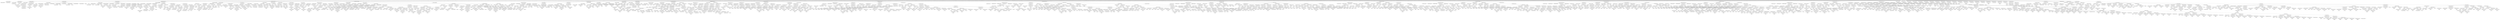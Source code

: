 strict digraph  {
<_ast.alias object at 0xa19cdc7d0>;
<_ast.alias object at 0xa1aebb050>;
<_ast.Import object at 0xa2aa40f50>;
<_ast.Store object at 0x10295c290>;
<_ast.Name object at 0xa1aebb0d0>;
<_ast.Num object at 0xa1aebb110>;
<_ast.Assign object at 0xa1aebb090>;
<_ast.Name object at 0xa1aebb150>;
Store8712308;
<_ast.Str object at 0xa1aebb210>;
<_ast.Name object at 0xa1aebb290>;
Store6859761;
<_ast.Load object at 0x10295c1d0>;
<_ast.Name object at 0xa1aebb310>;
<_ast.Name object at 0xa1aebb350>;
Load907435;
<_ast.Call object at 0xa1aebb2d0>;
<_ast.comprehension object at 0xa1aebb250>;
<_ast.ListComp object at 0xa1aebb1d0>;
<_ast.Name object at 0xa1aebb390>;
Store3200091;
<_ast.Name object at 0xa1aebb410>;
Load6767735;
<_ast.Name object at 0xa1aebb450>;
Load8013288;
<_ast.Call object at 0xa1aebb3d0>;
<_ast.comprehension object at 0xa180c0750>;
<_ast.ListComp object at 0xa1aebb190>;
<_ast.Assign object at 0xa18a8d390>;
<_ast.Name object at 0xa1aebb4d0>;
Store4508036;
<_ast.USub object at 0x102961950>;
<_ast.Num object at 0xa1aebb5d0>;
<_ast.UnaryOp object at 0xa1aebb590>;
<_ast.Num object at 0xa225b7350>;
<_ast.Num object at 0xa1aebb610>;
<_ast.Num object at 0xa1aebb690>;
<_ast.UnaryOp object at 0xa1aebb650>;
USub6685773;
<_ast.Num object at 0xa1aebb6d0>;
<_ast.Num object at 0xa1aebb750>;
<_ast.UnaryOp object at 0xa1aebb710>;
USub8673993;
<_ast.Num object at 0xa1aebb790>;
<_ast.Num object at 0xa1aebb810>;
<_ast.List object at 0xa1aebb510>;
Load9860697;
<_ast.Assign object at 0xa1aebb490>;
<_ast.Name object at 0xa1aebb8d0>;
Store4755021;
<_ast.Num object at 0xa1aebba10>;
<_ast.UnaryOp object at 0xa1aebb9d0>;
USub7744734;
<_ast.Num object at 0xa1aebba90>;
<_ast.UnaryOp object at 0xa1aebba50>;
USub6435529;
<_ast.Num object at 0xa1aebbb10>;
<_ast.UnaryOp object at 0xa1aebbad0>;
USub8042735;
<_ast.Num object at 0xa1aebbb50>;
<_ast.Num object at 0xa1aebbb90>;
<_ast.Num object at 0xa1aebde10>;
<_ast.Num object at 0xa1aebdfd0>;
<_ast.Num object at 0xa1aebdf90>;
<_ast.List object at 0xa1aebb910>;
Load5463323;
<_ast.Assign object at 0xa1aebb850>;
<_ast.arguments object at 0xa1aeaca50>;
<_ast.Name object at 0xa1aeac950>;
Load5855007;
<_ast.Mod object at 0x102961090>;
<_ast.Num object at 0xa1aeacf50>;
<_ast.BinOp object at 0xa1aeacfd0>;
<_ast.Eq object at 0x102961a90>;
<_ast.Num object at 0xa16ad2b50>;
<_ast.Compare object at 0xa1aeac9d0>;
<_ast.Name object at 0xa1aeace90>;
Store3987194;
<_ast.Name object at 0xa1aeac7d0>;
Load7701084;
<_ast.Sub object at 0x10295cd50>;
<_ast.Num object at 0xa1aeacd90>;
<_ast.BinOp object at 0xa1aeace10>;
<_ast.Div object at 0x10295cf90>;
<_ast.Num object at 0xa1aeac750>;
<_ast.BinOp object at 0xa1aeac850>;
<_ast.Assign object at 0xa1aeac8d0>;
<_ast.Name object at 0xa1aeac610>;
Load8414507;
<_ast.Name object at 0xa1aeac590>;
Load8807444;
<_ast.Index object at 0xa1aeacbd0>;
<_ast.Subscript object at 0xa1aeacc90>;
Load657048;
<_ast.Name object at 0xa1aeac510>;
Load3256210;
<_ast.Index object at 0xa1aeacb50>;
<_ast.Subscript object at 0xa1aeac690>;
Store576814;
<_ast.Str object at 0xa1aeaca90>;
<_ast.Assign object at 0xa1aeacd10>;
<_ast.Name object at 0xa1aeac990>;
Load2364290;
<_ast.Name object at 0xa1aeac890>;
Load8210288;
<_ast.Num object at 0xa1aeac290>;
<_ast.BinOp object at 0xa1aeac310>;
Sub5661189;
<_ast.Name object at 0xa1aeac810>;
Load9215980;
<_ast.BinOp object at 0xa1aeac910>;
Sub8664214;
<_ast.Index object at 0xa1aeac390>;
<_ast.Subscript object at 0xa1aeac410>;
Load4366233;
<_ast.Name object at 0xa1aeac790>;
Load1313591;
<_ast.Index object at 0xa1aeac210>;
<_ast.Subscript object at 0xa1aeaca10>;
Store9236547;
<_ast.Str object at 0xa1aeac190>;
<_ast.Assign object at 0xa1aeac490>;
<_ast.Name object at 0xa1aeac050>;
Load2324919;
<_ast.Name object at 0xa1aeac150>;
Load7421034;
<_ast.Index object at 0xa1aeac5d0>;
<_ast.Subscript object at 0xa1aeac650>;
Load8836369;
<_ast.Name object at 0xa1aeacb10>;
Load7695296;
<_ast.Num object at 0xa1aeac450>;
<_ast.BinOp object at 0xa1aeac4d0>;
Sub7549794;
<_ast.Name object at 0xa1aeac090>;
Load6728493;
<_ast.BinOp object at 0xa1aeaced0>;
Sub3070247;
<_ast.Index object at 0xa1aeac550>;
<_ast.Subscript object at 0xa1aeac0d0>;
Store877257;
<_ast.Str object at 0xa1aeac3d0>;
<_ast.Assign object at 0xa1aeac710>;
<_ast.Name object at 0xa1aeac2d0>;
Load6729276;
<_ast.Name object at 0xa1aec9e50>;
Load7598130;
<_ast.Num object at 0xa1aec9fd0>;
<_ast.BinOp object at 0xa1aec9f90>;
Sub3541382;
<_ast.Name object at 0xa1aec9dd0>;
Load6170871;
<_ast.BinOp object at 0xa1aec9f10>;
Sub6551440;
<_ast.Index object at 0xa1aeac250>;
<_ast.Subscript object at 0xa1aeac1d0>;
Load2943404;
<_ast.Name object at 0xa1aec9c90>;
Load6722;
<_ast.Num object at 0xa1aec9e10>;
<_ast.BinOp object at 0xa1aec9e90>;
Sub9485429;
<_ast.Name object at 0xa1aec9bd0>;
Load8278730;
<_ast.BinOp object at 0xa1aec9d50>;
Sub2876009;
<_ast.Index object at 0xa1aec9f50>;
<_ast.Subscript object at 0xa1aeac350>;
Store8241383;
<_ast.Str object at 0xa1aec9d90>;
<_ast.Assign object at 0xa1aeac110>;
<_ast.If object at 0xa1aeacf90>;
<_ast.FunctionDef object at 0xa1b3c7050>;
<_ast.arguments object at 0xa1aec9b50>;
<_ast.Name object at 0xa1aec9c10>;
Store3892241;
<_ast.Name object at 0xa1aec9b90>;
Load6890931;
<_ast.Name object at 0xa1aec9b10>;
Load1464392;
<_ast.Name object at 0xa1aec9a90>;
Load8389461;
<_ast.Num object at 0xa1aec9890>;
<_ast.BinOp object at 0xa1aec9950>;
Sub1015244;
<_ast.Call object at 0xa1aec99d0>;
<_ast.Call object at 0xa1aec9a50>;
<_ast.Assign object at 0xa1aec9ad0>;
<_ast.Name object at 0xa1aec9810>;
Store5344498;
<_ast.Name object at 0xa1aec9990>;
Load407548;
<_ast.Name object at 0xa1aec9790>;
Load4330472;
<_ast.Call object at 0xa17934a50>;
<_ast.Name object at 0xa1aec9710>;
Store3433507;
<_ast.Str object at 0xa1aec9850>;
<_ast.Assign object at 0xa1aec98d0>;
<_ast.Name object at 0xa1aec97d0>;
Store3291579;
<_ast.Name object at 0xa1aec9750>;
Load5710720;
<_ast.Name object at 0xa1aec9590>;
Load7162721;
<_ast.Call object at 0xa1aec9610>;
<_ast.Name object at 0xa1aec9510>;
Store1013131;
<_ast.Add object at 0x10295cc90>;
<_ast.Name object at 0xa1aec95d0>;
Load5938245;
<_ast.Name object at 0xa1aec9550>;
Load2438447;
<_ast.Index object at 0xa1aec9410>;
<_ast.Subscript object at 0xa1aec9490>;
Load9871682;
<_ast.Name object at 0xa1aec94d0>;
Load4109186;
<_ast.Index object at 0xa1aec9390>;
<_ast.Subscript object at 0xa1aec9650>;
Load7662724;
<_ast.AugAssign object at 0xa1aec96d0>;
<_ast.Name object at 0xa1aec9450>;
Store5003025;
<_ast.Str object at 0xa1aec93d0>;
<_ast.Mult object at 0x10295ce10>;
<_ast.Name object at 0xa1aec91d0>;
Load3753553;
<_ast.BinOp object at 0xa1aec9250>;
<_ast.AugAssign object at 0xa1aec9310>;
Add3072081;
<_ast.For object at 0xa1aec9690>;
<_ast.Name object at 0xa1aec9150>;
Load8196158;
<_ast.Expr object at 0xa1aec9350>;
<_ast.Name object at 0xa1aec9050>;
Load6949557;
<_ast.Str object at 0xa1aec9210>;
<_ast.BinOp object at 0xa1aec9290>;
Add8043064;
<_ast.Name object at 0xa1aec9190>;
Load3234761;
<_ast.Name object at 0xa1aec9d10>;
Load8974764;
<_ast.Call object at 0xa1aec9910>;
<_ast.BinOp object at 0xa1aec90d0>;
Add7225771;
<_ast.Expr object at 0xa1aec92d0>;
<_ast.For object at 0xa1aec9a10>;
<_ast.Name object at 0xa1aec9c50>;
Load3148537;
<_ast.Expr object at 0xa1aec9110>;
<_ast.Name object at 0xa169dd610>;
Store15958;
<_ast.Str object at 0xa16add3d0>;
<_ast.Assign object at 0xa1aec9090>;
<_ast.Name object at 0xa17124750>;
Store2886888;
<_ast.Name object at 0xa1cd1acd0>;
Load138389;
<_ast.Name object at 0xa1ca1c350>;
Load2642096;
<_ast.Call object at 0xa1cd1a910>;
<_ast.Name object at 0xa16a922d0>;
Store8164136;
<_ast.Name object at 0xa1d8d4cd0>;
Load3975371;
<_ast.Name object at 0xa1d8d42d0>;
Load1356739;
<_ast.Call object at 0xa1d8d4150>;
<_ast.Attribute object at 0xa1d8d4750>;
Load7919242;
<_ast.Name object at 0xa17422390>;
Load5521187;
<_ast.Call object at 0xa1d8d4910>;
<_ast.Str object at 0xa16a319d0>;
<_ast.BinOp object at 0xa1fd38510>;
Add7933769;
<_ast.AugAssign object at 0xa225b7a50>;
Add9000548;
<_ast.For object at 0xa1fd08d90>;
<_ast.Name object at 0xa1fd4dad0>;
Load3414799;
<_ast.Expr object at 0xa1fd0e350>;
<_ast.Name object at 0xa16a28ed0>;
Load6070282;
<_ast.Str object at 0xa18a657d0>;
<_ast.BinOp object at 0xa1d4b4f90>;
Add2268458;
<_ast.Expr object at 0xa1fd2c7d0>;
<_ast.FunctionDef object at 0xa1af19750>;
<_ast.arg object at 0xa1d4c1a10>;
<_ast.arg object at 0xa1d4c1d90>;
<_ast.arg object at 0xa1d5bf9d0>;
<_ast.arg object at 0xa1d5bf750>;
<_ast.arguments object at 0xa1d4c1690>;
<_ast.Name object at 0xa16950190>;
Store4763818;
<_ast.Num object at 0xa1fd3e3d0>;
<_ast.Assign object at 0xa16a13410>;
<_ast.Name object at 0xa1fd42e90>;
Load2625460;
<_ast.Name object at 0xa1fd26950>;
Load8835695;
<_ast.Index object at 0xa1fd424d0>;
<_ast.Subscript object at 0xa17961390>;
Load5971631;
<_ast.Name object at 0xa180e7d50>;
Load9790106;
<_ast.Index object at 0xa179afb10>;
<_ast.Subscript object at 0xa17961ed0>;
Store5299163;
<_ast.Name object at 0xa180e7c50>;
Load9065110;
<_ast.Assign object at 0xa16ab5f50>;
<_ast.Name object at 0xa1fd0c590>;
Store269648;
<_ast.Name object at 0xa170f0690>;
Load262425;
<_ast.Num object at 0xa170f05d0>;
<_ast.Call object at 0xa1fceac50>;
<_ast.Name object at 0xa1aebdf50>;
Store3457108;
<_ast.Num object at 0xa1aebdf10>;
<_ast.Assign object at 0xa170f0650>;
<_ast.Name object at 0xa1aebddd0>;
Store8760066;
<_ast.Name object at 0xa1aebdd50>;
Load9312663;
<_ast.Name object at 0xa1aebdd10>;
Load7229344;
<_ast.Call object at 0xa1aebdd90>;
<_ast.Name object at 0xa1aebdc90>;
Store572341;
<_ast.Name object at 0xa1aebdc10>;
Load3371781;
<_ast.Name object at 0xa1aebdb50>;
Load631056;
<_ast.Name object at 0xa1aebdad0>;
Load3160326;
<_ast.Index object at 0xa1aebdb10>;
<_ast.Subscript object at 0xa1aebdb90>;
Load5894562;
<_ast.Name object at 0xa1aebda50>;
Load7586975;
<_ast.Num object at 0xa1aebda10>;
<_ast.BinOp object at 0xa1aebda90>;
Add4968142;
<_ast.BinOp object at 0xa1aebdbd0>;
Mult8342383;
<_ast.BinOp object at 0xa1aebdc50>;
Add6784784;
<_ast.Assign object at 0xa1aebdcd0>;
<_ast.Name object at 0xa1aebd990>;
Store1728823;
<_ast.Name object at 0xa1aebd910>;
Load1113713;
<_ast.Name object at 0xa1aebd850>;
Load850534;
<_ast.Name object at 0xa1aebd7d0>;
Load7934806;
<_ast.Index object at 0xa1aebd810>;
<_ast.Subscript object at 0xa1aebd890>;
Load2742489;
<_ast.Name object at 0xa1aebd750>;
Load8619263;
<_ast.Num object at 0xa1aebd710>;
<_ast.BinOp object at 0xa1aebd790>;
Add5485675;
<_ast.BinOp object at 0xa1aebd8d0>;
Mult6139587;
<_ast.BinOp object at 0xa1aebd950>;
Add26107;
<_ast.Assign object at 0xa1aebd9d0>;
<_ast.Or object at 0x10295cb50>;
<_ast.Name object at 0xa1aebd610>;
Load691354;
<_ast.Lt object at 0x102961c10>;
<_ast.Num object at 0xa1aebd5d0>;
<_ast.Compare object at 0xa1aebd650>;
<_ast.Name object at 0xa1aebd550>;
Load9482761;
<_ast.Gt object at 0x102961d90>;
<_ast.Name object at 0xa1aebd4d0>;
Load6010088;
<_ast.Num object at 0xa1aebd490>;
<_ast.BinOp object at 0xa1aebd510>;
Sub8625440;
<_ast.Compare object at 0xa1aebd590>;
<_ast.Name object at 0xa1aebd410>;
Load7472633;
<_ast.Num object at 0xa1aebd3d0>;
<_ast.Compare object at 0xa1aebd450>;
Lt3049720;
<_ast.Name object at 0xa1aebd350>;
Load9108374;
<_ast.Name object at 0xa1aebd290>;
Load2830626;
<_ast.Num object at 0xa1aebd250>;
<_ast.BinOp object at 0xa1aebd310>;
Sub2187848;
<_ast.Compare object at 0xa1aebd390>;
Gt3146305;
<_ast.BoolOp object at 0xa1aebd690>;
<_ast.Name object at 0xa1aebd210>;
Store9584471;
<_ast.Num object at 0xa1aebd1d0>;
<_ast.Assign object at 0xa1a6876d0>;
<_ast.Break object at 0xa1aebd190>;
<_ast.Name object at 0xa1aebd050>;
Load9044814;
<_ast.Name object at 0xa1aeb7110>;
Load4145278;
<_ast.Index object at 0xa17bccc90>;
<_ast.Subscript object at 0xa1aebd090>;
Load6557139;
<_ast.Name object at 0xa1aeb71d0>;
Load2537748;
<_ast.Index object at 0xa1aeb7990>;
<_ast.Subscript object at 0xa1aebd0d0>;
Load8629322;
<_ast.Name object at 0xa1aeb7050>;
Load400982;
<_ast.Compare object at 0xa1aebd110>;
Eq2649472;
<_ast.Break object at 0xa1aeb7090>;
<_ast.Name object at 0xa1aeb7250>;
Load7547558;
<_ast.Name object at 0xa1aeb72d0>;
Load7309674;
<_ast.Index object at 0xa1aeb7290>;
<_ast.Subscript object at 0xa1aeb7210>;
Load5514111;
<_ast.Name object at 0xa1aeb7350>;
Load7052791;
<_ast.Index object at 0xa1aeb7310>;
<_ast.Subscript object at 0xa1aeb7190>;
Load9782760;
<_ast.Str object at 0xa1aeb7390>;
<_ast.Compare object at 0xa1aeb7150>;
Eq2192375;
<_ast.Name object at 0xa1aeb7410>;
Store4719758;
<_ast.Num object at 0xa1aeb7450>;
<_ast.Assign object at 0xa1aeb73d0>;
<_ast.Break object at 0xa1aeb7490>;
<_ast.Name object at 0xa1aeb7510>;
Store5404161;
<_ast.Num object at 0xa1aeb7550>;
<_ast.AugAssign object at 0xa1aeb74d0>;
Add9535050;
<_ast.If object at 0xa1aeb70d0>;
<_ast.If object at 0xa1aebd150>;
<_ast.If object at 0xa1aebd6d0>;
<_ast.For object at 0xa1aebded0>;
<_ast.Name object at 0xa1aeb7610>;
Store7418800;
<_ast.Name object at 0xa1aeb7690>;
Load7227946;
<_ast.Name object at 0xa1aeb76d0>;
Load2741699;
<_ast.Call object at 0xa1aeb7650>;
<_ast.Name object at 0xa1aeb7750>;
Store4307008;
<_ast.Name object at 0xa1aeb77d0>;
Load8356439;
<_ast.Name object at 0xa1aeb7890>;
Load7191161;
<_ast.Name object at 0xa1aeb7910>;
Load2639491;
<_ast.Index object at 0xa1aeb78d0>;
<_ast.Subscript object at 0xa1aeb7850>;
Load8558306;
<_ast.Name object at 0xa1aeb79d0>;
Load2695566;
<_ast.Num object at 0xa1aeb7a10>;
<_ast.BinOp object at 0xa1aeb7950>;
Add4147995;
<_ast.BinOp object at 0xa1aeb7810>;
Mult9119197;
<_ast.BinOp object at 0xa1aeb7790>;
Add6847772;
<_ast.Assign object at 0xa1aeb7710>;
<_ast.Name object at 0xa1aeb7a90>;
Store4978475;
<_ast.Name object at 0xa1aeb7b50>;
Load1966546;
<_ast.Name object at 0xa1aeb7c10>;
Load1927939;
<_ast.Name object at 0xa1aeb7c90>;
Load5384921;
<_ast.Index object at 0xa1aeb7c50>;
<_ast.Subscript object at 0xa1aeb7bd0>;
Load8345891;
<_ast.Name object at 0xa1aeb7d10>;
Load9860386;
<_ast.Num object at 0xa1aeb7d50>;
<_ast.BinOp object at 0xa1aeb7cd0>;
Add5906345;
<_ast.BinOp object at 0xa1aeb7b90>;
Mult1748453;
<_ast.BinOp object at 0xa1aeb7b10>;
Add8257312;
<_ast.Assign object at 0xa1aeb7a50>;
<_ast.Name object at 0xa1aeb7e50>;
Load211328;
<_ast.Name object at 0xa1aeb7f10>;
Load3328901;
<_ast.Index object at 0xa1aeb7e90>;
<_ast.Subscript object at 0xa1aeb7e10>;
Load2180459;
<_ast.Name object at 0xa1aeb7f90>;
Load7984305;
<_ast.Index object at 0xa1aeb7f50>;
<_ast.Subscript object at 0xa1aeb7dd0>;
Store6221705;
<_ast.Name object at 0xa1aeb7fd0>;
Load4091491;
<_ast.Assign object at 0xa1aeb7d90>;
<_ast.For object at 0xa1aeb75d0>;
<_ast.Name object at 0xa1aeab390>;
Store140915;
<_ast.Name object at 0xa1aeabed0>;
Load6617200;
<_ast.AugAssign object at 0xa1aeab1d0>;
Add974256;
<_ast.For object at 0xa1fd13d10>;
<_ast.Name object at 0xa1aeab110>;
Load866941;
<_ast.Name object at 0xa1aeab550>;
Load9329438;
<_ast.Tuple object at 0xa1aeabe10>;
Load4913864;
<_ast.Return object at 0xa1aeabad0>;
<_ast.FunctionDef object at 0xa1fcf28d0>;
<_ast.arg object at 0xa1aeab5d0>;
<_ast.arg object at 0xa1aeab610>;
<_ast.arg object at 0xa1aeab650>;
<_ast.arg object at 0xa1aeab690>;
<_ast.arguments object at 0xa1aeab590>;
<_ast.Name object at 0xa1aeab790>;
Load6789245;
<_ast.Num object at 0xa1aeab7d0>;
<_ast.Compare object at 0xa1aeab750>;
Lt6960008;
<_ast.Name object at 0xa1aeab850>;
Load5727603;
<_ast.Name object at 0xa1aeab8d0>;
Load7264717;
<_ast.Num object at 0xa1aeab910>;
<_ast.BinOp object at 0xa1aeab890>;
Sub5578798;
<_ast.Compare object at 0xa1aeab810>;
Gt8956173;
<_ast.Name object at 0xa1aeab990>;
Load2037616;
<_ast.Num object at 0xa1aeab9d0>;
<_ast.Compare object at 0xa1aeab950>;
Lt3640975;
<_ast.Name object at 0xa1aeaba50>;
Load3074051;
<_ast.Name object at 0xa1aeabb10>;
Load9583246;
<_ast.Num object at 0xa1aeabb50>;
<_ast.BinOp object at 0xa1aeaba90>;
Sub899721;
<_ast.Compare object at 0xa1aeaba10>;
Gt178116;
<_ast.BoolOp object at 0xa1aeab710>;
Or6085331;
<_ast.NameConstant object at 0xa1aeabbd0>;
<_ast.Return object at 0xa1aeabb90>;
<_ast.If object at 0xa1aeab6d0>;
<_ast.Name object at 0xa1aeabc90>;
Load8359105;
<_ast.Name object at 0xa1aeabd10>;
Load4251432;
<_ast.Index object at 0xa1aeabcd0>;
<_ast.Subscript object at 0xa1aeabc50>;
Load5361288;
<_ast.Name object at 0xa1aeabd90>;
Load2749555;
<_ast.Index object at 0xa1aeabd50>;
<_ast.Subscript object at 0xa1aeabc10>;
Load9377470;
<_ast.NotEq object at 0x102961b50>;
<_ast.Str object at 0xa1aeabdd0>;
<_ast.Compare object at 0xa1794fa50>;
<_ast.NameConstant object at 0xa1aeabe90>;
<_ast.Return object at 0xa1aeabe50>;
<_ast.If object at 0xa16893990>;
<_ast.Name object at 0xa1aeabf90>;
Store9726622;
<_ast.Name object at 0xa1aeabfd0>;
Store6752608;
<_ast.Tuple object at 0xa1aeabf50>;
Store659587;
<_ast.Name object at 0xa1aeab0d0>;
Load1322977;
<_ast.Name object at 0xa1aeab210>;
Load3879481;
<_ast.Attribute object at 0xa1aeab190>;
Load9798766;
<_ast.Name object at 0xa1aeab250>;
Load4285821;
<_ast.Call object at 0xa1aeab150>;
<_ast.Name object at 0xa1aeab290>;
Load3486528;
<_ast.Name object at 0xa1aeab2d0>;
Load8879392;
<_ast.Name object at 0xa1aeab310>;
Load4869814;
<_ast.Call object at 0xa1aeab050>;
<_ast.Assign object at 0xa1aeabf10>;
<_ast.Name object at 0xa1aeab410>;
Load5592162;
<_ast.Num object at 0xa1aeab450>;
<_ast.Compare object at 0xa1aeab3d0>;
Eq8806062;
<_ast.NameConstant object at 0xa1aeab4d0>;
<_ast.Return object at 0xa1aeab490>;
<_ast.If object at 0xa1aeab350>;
<_ast.NameConstant object at 0xa1aecaa90>;
<_ast.Return object at 0xa1b6dd050>;
<_ast.FunctionDef object at 0xa1a8b3110>;
<_ast.Name object at 0xa1aecac50>;
Store9850779;
<_ast.Num object at 0xa1aeca710>;
<_ast.UnaryOp object at 0xa1aecae50>;
USub6460174;
<_ast.Assign object at 0xa1aecae90>;
<_ast.Name object at 0xa1aecaa50>;
Store2736396;
<_ast.Name object at 0xa1aeca350>;
Load1464485;
<_ast.Name object at 0xa1aeca9d0>;
Load6835078;
<_ast.BinOp object at 0xa1aeca810>;
Mult4714930;
<_ast.Num object at 0xa1aecad50>;
<_ast.Name object at 0xa1aeca750>;
Load8403863;
<_ast.BinOp object at 0xa1aecad10>;
Mult9775985;
<_ast.BinOp object at 0xa1aecacd0>;
Add2468779;
<_ast.Num object at 0xa1aecaf90>;
<_ast.BinOp object at 0xa1aecae10>;
Add6458401;
<_ast.Num object at 0xa1aeca250>;
<_ast.BinOp object at 0xa1aeca850>;
Add9158182;
<_ast.Assign object at 0xa1aeca290>;
<_ast.arg object at 0xa1aecac90>;
<_ast.arg object at 0xa1aecaad0>;
<_ast.arguments object at 0xa1aeca950>;
<_ast.Name object at 0xa1aecad90>;
Store2225099;
<_ast.Num object at 0xa1aecaf50>;
<_ast.Assign object at 0xa1aeca190>;
<_ast.Name object at 0xa1aeca3d0>;
Store9557649;
<_ast.Name object at 0xa1aeca410>;
Load212748;
<_ast.Name object at 0xa1aeca550>;
Load7610871;
<_ast.Call object at 0xa1aeca6d0>;
<_ast.Name object at 0xa1aeca8d0>;
Store2821556;
<_ast.Name object at 0xa1aeca7d0>;
Load6624767;
<_ast.Name object at 0xa1aecaf10>;
Load8166113;
<_ast.Call object at 0xa1aeca210>;
<_ast.Name object at 0xa1aeca5d0>;
Load8180399;
<_ast.Name object at 0xa1aeca390>;
Load5918993;
<_ast.Index object at 0xa1aeca110>;
<_ast.Subscript object at 0xa1aecabd0>;
Load4422160;
<_ast.Name object at 0xa1aecac10>;
Load6186963;
<_ast.Index object at 0xa1aeca610>;
<_ast.Subscript object at 0xa1aeca910>;
Load2013235;
<_ast.Name object at 0xa1aeca450>;
Load4029480;
<_ast.Compare object at 0xa1aeca2d0>;
Eq6340031;
<_ast.And object at 0x10295ca90>;
<_ast.Name object at 0xa1aecaa10>;
Load7662300;
<_ast.Num object at 0xa1aeca590>;
<_ast.Compare object at 0xa1aeca510>;
Eq6731001;
<_ast.Name object at 0xa1aecadd0>;
Load7441791;
<_ast.Name object at 0xa1aeca790>;
Load7660017;
<_ast.Num object at 0xa1aecaed0>;
<_ast.BinOp object at 0xa1aeca990>;
Sub3195721;
<_ast.Compare object at 0xa1aecab10>;
Eq2985541;
<_ast.BoolOp object at 0xa1aeca650>;
Or1284394;
<_ast.Name object at 0xa1aecab90>;
Load1094722;
<_ast.Num object at 0xa1aeca4d0>;
<_ast.Compare object at 0xa1aeca050>;
Eq5052779;
<_ast.Name object at 0xa1aeca490>;
Load8588332;
<_ast.Name object at 0xa17437fd0>;
Load3338089;
<_ast.Num object at 0xa17437f90>;
<_ast.BinOp object at 0xa18080e10>;
Sub5536026;
<_ast.Compare object at 0xa1aeca1d0>;
Eq4485299;
<_ast.BoolOp object at 0xa1aeca0d0>;
Or4717070;
<_ast.BoolOp object at 0xa1aecab50>;
<_ast.Name object at 0xa17437f10>;
Store9836436;
<_ast.Num object at 0xa17437ed0>;
<_ast.AugAssign object at 0xa17437f50>;
Add7445017;
<_ast.Name object at 0xa17437d90>;
Load4617586;
<_ast.Num object at 0xa17437d50>;
<_ast.Compare object at 0xa17437dd0>;
Eq3218579;
<_ast.Name object at 0xa17437cd0>;
Load7544692;
<_ast.Name object at 0xa17437c50>;
Load9101099;
<_ast.Num object at 0xa17437c10>;
<_ast.BinOp object at 0xa17437c90>;
Sub3666078;
<_ast.Compare object at 0xa17437d10>;
Eq6853148;
<_ast.BoolOp object at 0xa17437e10>;
Or4071701;
<_ast.Name object at 0xa17437b10>;
Load7945315;
<_ast.Num object at 0xa17437ad0>;
<_ast.Compare object at 0xa17437b50>;
Eq9734026;
<_ast.Name object at 0xa17437a50>;
Load8457159;
<_ast.Name object at 0xa174379d0>;
Load2170712;
<_ast.Num object at 0xa17437990>;
<_ast.BinOp object at 0xa17437a10>;
Sub5827508;
<_ast.Compare object at 0xa17437a90>;
Eq8304864;
<_ast.BoolOp object at 0xa17437bd0>;
Or2310242;
<_ast.BoolOp object at 0xa17437e50>;
Or1819697;
<_ast.Name object at 0xa17437910>;
Store8882488;
<_ast.Num object at 0xa174378d0>;
<_ast.AugAssign object at 0xa17437950>;
Add2595916;
<_ast.Name object at 0xa17437850>;
Store4919460;
<_ast.Num object at 0xa17437810>;
<_ast.AugAssign object at 0xa17437890>;
Add1068786;
<_ast.If object at 0xa17437e90>;
<_ast.If object at 0xa1aecafd0>;
<_ast.If object at 0xa1aeca890>;
<_ast.For object at 0xa1aeca690>;
<_ast.For object at 0xa1aeca150>;
<_ast.Name object at 0xa17437790>;
Load2352628;
<_ast.Return object at 0xa174377d0>;
<_ast.FunctionDef object at 0xa1aeca310>;
<_ast.arg object at 0xa174376d0>;
<_ast.arg object at 0xa17437650>;
<_ast.arguments object at 0xa17437710>;
<_ast.Name object at 0xa174375d0>;
Store9254236;
<_ast.Name object at 0xa17437550>;
Load5281474;
<_ast.Name object at 0xa17437510>;
Load5702467;
<_ast.Call object at 0xa17437590>;
<_ast.Name object at 0xa17437490>;
Store4026147;
<_ast.Name object at 0xa17437410>;
Load775183;
<_ast.Name object at 0xa174373d0>;
Load7964448;
<_ast.Call object at 0xa17437450>;
<_ast.Name object at 0xa17437310>;
Load1095250;
<_ast.Name object at 0xa174372d0>;
Load7962470;
<_ast.Name object at 0xa17437250>;
Load4127560;
<_ast.Name object at 0xa17437210>;
Load2931504;
<_ast.Name object at 0xa174371d0>;
Load5104166;
<_ast.Call object at 0xa17437350>;
<_ast.NameConstant object at 0xa17437150>;
<_ast.Return object at 0xa17437190>;
<_ast.If object at 0xa17437390>;
<_ast.For object at 0xa174374d0>;
<_ast.For object at 0xa17437610>;
<_ast.NameConstant object at 0xa174370d0>;
<_ast.Return object at 0xa17437110>;
<_ast.FunctionDef object at 0xa17437750>;
<_ast.arg object at 0xa1b6e31d0>;
<_ast.arg object at 0xa17443f10>;
<_ast.arguments object at 0xa17437050>;
<_ast.Name object at 0xa17443350>;
Store3133861;
<_ast.List object at 0xa174437d0>;
Load6121999;
<_ast.Assign object at 0xa17443890>;
<_ast.Name object at 0xa17443090>;
Store8591068;
<_ast.Name object at 0xa17443110>;
Load2688667;
<_ast.Name object at 0xa17443150>;
Load2010107;
<_ast.Call object at 0xa174430d0>;
<_ast.Name object at 0xa174431d0>;
Store3462331;
<_ast.Name object at 0xa17443250>;
Load6308929;
<_ast.Name object at 0xa17443290>;
Load6321253;
<_ast.Call object at 0xa17443210>;
<_ast.Name object at 0xa17443390>;
Load6766184;
<_ast.Name object at 0xa174433d0>;
Load4550199;
<_ast.Name object at 0xa17443410>;
Load7312518;
<_ast.Name object at 0xa17443450>;
Load4929713;
<_ast.Name object at 0xa17443490>;
Load6188311;
<_ast.Call object at 0xa17443310>;
<_ast.Name object at 0xa17443550>;
Store9500035;
<_ast.Name object at 0xa17443590>;
Store2645983;
<_ast.Tuple object at 0xa17443510>;
Store3291010;
<_ast.Name object at 0xa17443610>;
Load2311032;
<_ast.Name object at 0xa174436d0>;
Load8755090;
<_ast.Attribute object at 0xa17443690>;
Load3594777;
<_ast.Name object at 0xa17443710>;
Load8686982;
<_ast.Call object at 0xa17443650>;
<_ast.Name object at 0xa17443750>;
Load9572863;
<_ast.Name object at 0xa17443790>;
Load6620051;
<_ast.Name object at 0xa17443810>;
Load7602818;
<_ast.Call object at 0xa174435d0>;
<_ast.Assign object at 0xa174434d0>;
<_ast.Name object at 0xa17443950>;
Load4553205;
<_ast.Attribute object at 0xa17443910>;
Load6874226;
<_ast.Name object at 0xa174439d0>;
Load5924675;
<_ast.Name object at 0xa17443a50>;
Load572715;
<_ast.Name object at 0xa17443a90>;
Load9880323;
<_ast.Name object at 0xa17443b10>;
Load3564507;
<_ast.Call object at 0xa17443a10>;
<_ast.Tuple object at 0xa17443990>;
Load612206;
<_ast.Call object at 0xa174438d0>;
<_ast.Expr object at 0xa17443850>;
<_ast.If object at 0xa174432d0>;
<_ast.For object at 0xa17443190>;
<_ast.For object at 0xa17443050>;
<_ast.Name object at 0xa17443b90>;
Store5057185;
<_ast.Name object at 0xa17443c10>;
Load4807390;
<_ast.Name object at 0xa17443c50>;
Load2724987;
<_ast.arg object at 0xa17443d50>;
<_ast.arguments object at 0xa17443d10>;
<_ast.Name object at 0xa17443dd0>;
Load3583027;
<_ast.Num object at 0xa17443e50>;
<_ast.Index object at 0xa17443e10>;
<_ast.Subscript object at 0xa17443d90>;
Load7297025;
<_ast.Lambda object at 0xa17443cd0>;
<_ast.keyword object at 0xa17443c90>;
<_ast.NameConstant object at 0xa17443f90>;
<_ast.keyword object at 0xa17443f50>;
<_ast.Call object at 0xa17443bd0>;
<_ast.Assign object at 0xa17443b50>;
<_ast.Name object at 0xa20025f90>;
Store2639522;
<_ast.Name object at 0xa17433a10>;
Load5732756;
<_ast.Num object at 0xa17433050>;
<_ast.Index object at 0xa174334d0>;
<_ast.Subscript object at 0xa17433950>;
Load7807966;
<_ast.Name object at 0xa174330d0>;
Store5610966;
<_ast.Name object at 0xa17433110>;
Load7665868;
<_ast.comprehension object at 0xa17433090>;
<_ast.ListComp object at 0xa17433250>;
<_ast.Assign object at 0xa17443fd0>;
<_ast.Name object at 0xa17433190>;
Load3530708;
<_ast.Return object at 0xa17433150>;
<_ast.FunctionDef object at 0xa17437090>;
<_ast.arg object at 0xa17433290>;
<_ast.arg object at 0xa174332d0>;
<_ast.arg object at 0xa17433310>;
<_ast.arg object at 0xa17433350>;
<_ast.arguments object at 0xa17433210>;
<_ast.Name object at 0xa17433450>;
Load2342328;
<_ast.Num object at 0xa17433490>;
<_ast.Compare object at 0xa17433410>;
Eq9829195;
<_ast.Name object at 0xa17433550>;
Load1232939;
<_ast.Name object at 0xa17433590>;
Load8351454;
<_ast.Name object at 0xa174335d0>;
Load4021938;
<_ast.Call object at 0xa17433510>;
<_ast.BoolOp object at 0xa174333d0>;
Or2465965;
<_ast.Name object at 0xa17433690>;
Load6825543;
<_ast.Name object at 0xa174336d0>;
Load4294004;
<_ast.Name object at 0xa17433710>;
Load1533712;
<_ast.Call object at 0xa17433650>;
<_ast.Return object at 0xa17433610>;
<_ast.If object at 0xa17433390>;
<_ast.Name object at 0xa174337d0>;
Load6219566;
<_ast.Name object at 0xa17433850>;
Store6357649;
<_ast.Name object at 0xa17433890>;
Load7708298;
<_ast.Assign object at 0xa17433810>;
<_ast.Name object at 0xa17433910>;
Store1874295;
<_ast.Name object at 0xa174339d0>;
Load7603800;
<_ast.Name object at 0xa17433a50>;
Load489279;
<_ast.Call object at 0xa17433990>;
<_ast.Name object at 0xa17433ad0>;
Store1026065;
<_ast.Name object at 0xa17433b50>;
Load1516152;
<_ast.Name object at 0xa17433b90>;
Load7381257;
<_ast.Call object at 0xa17433b10>;
<_ast.Name object at 0xa17433c90>;
Load7320825;
<_ast.Name object at 0xa17433cd0>;
Load5565444;
<_ast.Name object at 0xa17433d10>;
Load3832623;
<_ast.Name object at 0xa17433d50>;
Load3566870;
<_ast.Name object at 0xa17433d90>;
Load2831892;
<_ast.Call object at 0xa17433c50>;
<_ast.Name object at 0xa17433e50>;
Store6125747;
<_ast.Name object at 0xa17433e90>;
Store209549;
<_ast.Tuple object at 0xa17433e10>;
Store1080009;
<_ast.Name object at 0xa17433f10>;
Load8557701;
<_ast.Name object at 0xa17433fd0>;
Load8425822;
<_ast.Attribute object at 0xa17433f90>;
Load3584261;
<_ast.Name object at 0xa1b6c8350>;
Load8318562;
<_ast.Call object at 0xa17433f50>;
<_ast.Name object at 0xa17440cd0>;
Load1651618;
<_ast.Name object at 0xa17440d50>;
Load8307310;
<_ast.Name object at 0xa17440210>;
Load5563368;
<_ast.Call object at 0xa17433ed0>;
<_ast.Assign object at 0xa17433dd0>;
<_ast.Name object at 0xa17440bd0>;
Store3712988;
<_ast.Name object at 0xa17440090>;
Load8400681;
<_ast.Name object at 0xa174400d0>;
Load2670322;
<_ast.Name object at 0xa17440110>;
Load5288605;
<_ast.Name object at 0xa17440190>;
Load4236776;
<_ast.Num object at 0xa174401d0>;
<_ast.BinOp object at 0xa17440150>;
Sub6199667;
<_ast.NameConstant object at 0xa17440250>;
<_ast.Call object at 0xa17440050>;
<_ast.Assign object at 0xa17440f90>;
<_ast.Name object at 0xa174402d0>;
Store4699875;
<_ast.Name object at 0xa17440350>;
Load6966490;
<_ast.Name object at 0xa17440390>;
Load8814333;
<_ast.Name object at 0xa174403d0>;
Load1366985;
<_ast.Call object at 0xa17440310>;
<_ast.Assign object at 0xa17440290>;
<_ast.If object at 0xa17433bd0>;
<_ast.For object at 0xa17433a90>;
<_ast.For object at 0xa174338d0>;
<_ast.Name object at 0xa17440450>;
Store4424730;
<_ast.Name object at 0xa17440490>;
Load9015805;
<_ast.Assign object at 0xa17440410>;
<_ast.Name object at 0xa17440510>;
Store8365606;
<_ast.Name object at 0xa17440590>;
Load45835;
<_ast.Name object at 0xa174405d0>;
Load276252;
<_ast.Call object at 0xa17440550>;
<_ast.Name object at 0xa17440650>;
Store8586144;
<_ast.Name object at 0xa174406d0>;
Load4237640;
<_ast.Name object at 0xa17440710>;
Load966942;
<_ast.Call object at 0xa17440690>;
<_ast.Name object at 0xa174407d0>;
Load1802244;
<_ast.Name object at 0xa17440810>;
Load8555293;
<_ast.Name object at 0xa17440850>;
Load907496;
<_ast.Name object at 0xa17440890>;
Load8728871;
<_ast.Name object at 0xa17440910>;
Load3231072;
<_ast.Call object at 0xa17440790>;
<_ast.Name object at 0xa174409d0>;
Store2535192;
<_ast.Name object at 0xa17440a10>;
Store1463647;
<_ast.Tuple object at 0xa17440990>;
Store3100837;
<_ast.Name object at 0xa17440a90>;
Load9430741;
<_ast.Name object at 0xa17440b50>;
Load9265925;
<_ast.Attribute object at 0xa17440b10>;
Load9665370;
<_ast.Name object at 0xa17440b90>;
Load4785690;
<_ast.Call object at 0xa17440ad0>;
<_ast.Name object at 0xa17440c10>;
Load6923413;
<_ast.Name object at 0xa17440c50>;
Load4646696;
<_ast.Name object at 0xa17440c90>;
Load7870782;
<_ast.Call object at 0xa17440a50>;
<_ast.Assign object at 0xa17440950>;
<_ast.Name object at 0xa17440dd0>;
Store7073090;
<_ast.Name object at 0xa17440e50>;
Load7168514;
<_ast.Name object at 0xa17440e90>;
Load9443734;
<_ast.Name object at 0xa17440ed0>;
Load5536493;
<_ast.Name object at 0xa17440f50>;
Load4136729;
<_ast.Num object at 0xa17440fd0>;
<_ast.BinOp object at 0xa17440f10>;
Sub2034296;
<_ast.NameConstant object at 0xa1742cfd0>;
<_ast.Call object at 0xa17440e10>;
<_ast.Assign object at 0xa17440d90>;
<_ast.Name object at 0xa1742cf50>;
Store6457702;
<_ast.Name object at 0xa1742ced0>;
Load6223535;
<_ast.Name object at 0xa1742ce90>;
Load3515253;
<_ast.Name object at 0xa1742ce50>;
Load8820396;
<_ast.Call object at 0xa1742cf10>;
<_ast.Assign object at 0xa1742cf90>;
<_ast.If object at 0xa17440750>;
<_ast.For object at 0xa17440610>;
<_ast.For object at 0xa174404d0>;
<_ast.If object at 0xa17433750>;
<_ast.Name object at 0xa1742cdd0>;
Load1147045;
<_ast.Return object at 0xa1742ce10>;
<_ast.FunctionDef object at 0xa174331d0>;
<_ast.arg object at 0xa1742cd10>;
<_ast.arg object at 0xa1742ccd0>;
<_ast.arg object at 0xa1742cc90>;
<_ast.arg object at 0xa1742cc50>;
<_ast.arg object at 0xa1742cc10>;
<_ast.arg object at 0xa1742cbd0>;
<_ast.arguments object at 0xa1742cd50>;
<_ast.Name object at 0xa1742cad0>;
Load6465714;
<_ast.Num object at 0xa1742ca90>;
<_ast.Compare object at 0xa1742cb10>;
Eq4811253;
<_ast.Name object at 0xa1742ca10>;
Load5287085;
<_ast.Name object at 0xa1742c9d0>;
Load4551727;
<_ast.Name object at 0xa1742c990>;
Load8435673;
<_ast.Call object at 0xa1742ca50>;
<_ast.BoolOp object at 0xa1742cb50>;
Or4665686;
<_ast.Name object at 0xa1742c8d0>;
Load3812497;
<_ast.Name object at 0xa1742c890>;
Load1738151;
<_ast.Name object at 0xa1742c850>;
Load3927069;
<_ast.Call object at 0xa1742c910>;
<_ast.Return object at 0xa1742c950>;
<_ast.If object at 0xa1742cb90>;
<_ast.Name object at 0xa1742c7d0>;
Load9615180;
<_ast.Name object at 0xa1742c750>;
Store2599636;
<_ast.Name object at 0xa1742c6d0>;
Load6593006;
<_ast.Assign object at 0xa1742c790>;
<_ast.Name object at 0xa1742c650>;
Store5250016;
<_ast.Name object at 0xa1742c5d0>;
Load3212689;
<_ast.Name object at 0xa1742c590>;
Load3685982;
<_ast.Call object at 0xa1742c610>;
<_ast.Name object at 0xa1742c510>;
Store353203;
<_ast.Name object at 0xa1742c490>;
Load2010767;
<_ast.Name object at 0xa1742c450>;
Load497131;
<_ast.Call object at 0xa1742c4d0>;
<_ast.Name object at 0xa1742c390>;
Load7125420;
<_ast.Name object at 0xa1742c350>;
Load522363;
<_ast.Name object at 0xa1742c310>;
Load1708983;
<_ast.Name object at 0xa1742c2d0>;
Load2353718;
<_ast.Name object at 0xa1742c290>;
Load4956245;
<_ast.Call object at 0xa1742c3d0>;
<_ast.Name object at 0xa1742c1d0>;
Store7153084;
<_ast.Name object at 0xa1742c190>;
Store4919868;
<_ast.Tuple object at 0xa1742c210>;
Store104375;
<_ast.Name object at 0xa1742c110>;
Load1493068;
<_ast.Name object at 0xa1742c050>;
Load7270569;
<_ast.Attribute object at 0xa1742c090>;
Load8643566;
<_ast.Name object at 0xa18a5cc50>;
Load7946511;
<_ast.Call object at 0xa1742c0d0>;
<_ast.Name object at 0xa1743afd0>;
Load5125981;
<_ast.Name object at 0xa1743af90>;
Load1780705;
<_ast.Name object at 0xa1743af50>;
Load950127;
<_ast.Call object at 0xa1742c150>;
<_ast.Assign object at 0xa1742c250>;
<_ast.Name object at 0xa1743aed0>;
Store613972;
<_ast.Name object at 0xa1743ae10>;
Load3508745;
<_ast.Name object at 0xa1743add0>;
Load1762278;
<_ast.Name object at 0xa1743ad50>;
Load5703809;
<_ast.Name object at 0xa1743ad10>;
Load9204377;
<_ast.Name object at 0xa1743acd0>;
Load9604327;
<_ast.Name object at 0xa1743ac50>;
Load6069377;
<_ast.Num object at 0xa1743ac10>;
<_ast.BinOp object at 0xa1743ac90>;
Sub1654760;
<_ast.Name object at 0xa1743abd0>;
Load2995565;
<_ast.Name object at 0xa1743ab90>;
Load7183460;
<_ast.NameConstant object at 0xa1743ab50>;
<_ast.Call object at 0xa1743ad90>;
<_ast.Call object at 0xa1743ae50>;
<_ast.Assign object at 0xa1743af10>;
<_ast.Name object at 0xa1743aad0>;
Store7062156;
<_ast.Name object at 0xa1743aa50>;
Load1183845;
<_ast.Name object at 0xa1743aa10>;
Load7081058;
<_ast.Name object at 0xa1743a9d0>;
Load7713467;
<_ast.Call object at 0xa1743aa90>;
<_ast.Assign object at 0xa1743ab10>;
<_ast.Name object at 0xa1743a8d0>;
Load9846095;
<_ast.LtE object at 0x102961cd0>;
<_ast.Name object at 0xa1743a890>;
Load9437688;
<_ast.Compare object at 0xa1743a910>;
<_ast.Break object at 0xa1743a850>;
<_ast.If object at 0xa1743a950>;
<_ast.If object at 0xa1742c410>;
<_ast.For object at 0xa1742c550>;
<_ast.For object at 0xa1742c690>;
<_ast.Name object at 0xa1743a7d0>;
Load6963247;
<_ast.Return object at 0xa1743a810>;
<_ast.Name object at 0xa1743a750>;
Store3702080;
<_ast.Name object at 0xa1743a710>;
Load9593461;
<_ast.Assign object at 0xa1743a790>;
<_ast.Name object at 0xa1743a690>;
Store7342809;
<_ast.Name object at 0xa1743a610>;
Load4584479;
<_ast.Name object at 0xa1743a5d0>;
Load1645912;
<_ast.Call object at 0xa1743a650>;
<_ast.Name object at 0xa1743a510>;
Store1364757;
<_ast.Name object at 0xa1743a490>;
Load1575878;
<_ast.Name object at 0xa1743a450>;
Load6573813;
<_ast.Call object at 0xa1743a4d0>;
<_ast.Name object at 0xa1743a390>;
Load6258880;
<_ast.Name object at 0xa1743a350>;
Load4146783;
<_ast.Name object at 0xa1743a310>;
Load3146737;
<_ast.Name object at 0xa1743a2d0>;
Load8532706;
<_ast.Name object at 0xa1743a290>;
Load7059466;
<_ast.Call object at 0xa1743a3d0>;
<_ast.Name object at 0xa1743a1d0>;
Store1874181;
<_ast.Name object at 0xa1743a190>;
Store6622556;
<_ast.Tuple object at 0xa1743a210>;
Store3717128;
<_ast.Name object at 0xa1743a110>;
Load6486915;
<_ast.Name object at 0xa1743a050>;
Load5694333;
<_ast.Attribute object at 0xa1743a090>;
Load8670702;
<_ast.Name object at 0xa17c284d0>;
Load9933033;
<_ast.Call object at 0xa1743a0d0>;
<_ast.Name object at 0xa17435450>;
Load1558302;
<_ast.Name object at 0xa17435490>;
Load4695151;
<_ast.Name object at 0xa17435410>;
Load5411791;
<_ast.Call object at 0xa1743a150>;
<_ast.Assign object at 0xa1743a250>;
<_ast.Name object at 0xa17435750>;
Store5218804;
<_ast.Name object at 0xa17435ad0>;
Load1178120;
<_ast.Name object at 0xa174356d0>;
Load5773660;
<_ast.Name object at 0xa17435690>;
Load114811;
<_ast.Name object at 0xa17435fd0>;
Load9140244;
<_ast.Name object at 0xa17435f90>;
Load7614546;
<_ast.Name object at 0xa17435f10>;
Load6320035;
<_ast.Num object at 0xa17435ed0>;
<_ast.BinOp object at 0xa17435f50>;
Sub3937055;
<_ast.Name object at 0xa17435e90>;
Load8319859;
<_ast.Name object at 0xa17435e50>;
Load4757882;
<_ast.NameConstant object at 0xa17435e10>;
<_ast.Call object at 0xa17435710>;
<_ast.Call object at 0xa17435c10>;
<_ast.Assign object at 0xa174355d0>;
<_ast.Name object at 0xa17435d90>;
Store495334;
<_ast.Name object at 0xa17435d10>;
Load176040;
<_ast.Name object at 0xa17435cd0>;
Load6278121;
<_ast.Name object at 0xa17435c90>;
Load2783606;
<_ast.Call object at 0xa17435d50>;
<_ast.Assign object at 0xa17435dd0>;
<_ast.Name object at 0xa17435b90>;
Load240557;
<_ast.Name object at 0xa17435b50>;
Load7930999;
<_ast.Compare object at 0xa17435bd0>;
LtE4519828;
<_ast.Break object at 0xa17435b10>;
<_ast.If object at 0xa17435c50>;
<_ast.If object at 0xa1743a410>;
<_ast.For object at 0xa1743a550>;
<_ast.For object at 0xa1743a6d0>;
<_ast.Name object at 0xa17435a50>;
Load5649645;
<_ast.Return object at 0xa17435a90>;
<_ast.If object at 0xa1742c810>;
<_ast.FunctionDef object at 0xa1742cd90>;
<_ast.arg object at 0xa17435950>;
<_ast.arg object at 0xa17435910>;
<_ast.arg object at 0xa174358d0>;
<_ast.arg object at 0xa17435890>;
<_ast.arg object at 0xa17435850>;
<_ast.arg object at 0xa17435810>;
<_ast.arguments object at 0xa174359d0>;
<_ast.Name object at 0xa17435610>;
Load4764242;
<_ast.Num object at 0xa17435590>;
<_ast.Compare object at 0xa17435650>;
Eq6383275;
<_ast.Name object at 0xa17435510>;
Load8448879;
<_ast.Name object at 0xa174354d0>;
Load7599302;
<_ast.Name object at 0xa174353d0>;
Load3742994;
<_ast.Call object at 0xa17435550>;
<_ast.BoolOp object at 0xa17435790>;
Or3320697;
<_ast.Name object at 0xa17435310>;
Load9411304;
<_ast.Name object at 0xa174352d0>;
Load2840957;
<_ast.Name object at 0xa17435290>;
Load3563101;
<_ast.Call object at 0xa17435350>;
<_ast.Return object at 0xa17435390>;
<_ast.If object at 0xa174357d0>;
<_ast.Name object at 0xa17435210>;
Store685299;
<_ast.Name object at 0xa17435190>;
Load9053899;
<_ast.Name object at 0xa17435150>;
Load9485674;
<_ast.Name object at 0xa17435110>;
Load6719565;
<_ast.Call object at 0xa174351d0>;
<_ast.Assign object at 0xa17435250>;
<_ast.Name object at 0xa17435090>;
Load9045884;
<_ast.Name object at 0xa1744a0d0>;
Store2214718;
<_ast.Name object at 0xa1744ae50>;
Load6334311;
<_ast.Assign object at 0xa17435050>;
<_ast.Name object at 0xa1744ad90>;
Store6814307;
<_ast.Name object at 0xa1744a990>;
Load8771449;
<_ast.Name object at 0xa1744af90>;
Store1774551;
<_ast.Name object at 0xa1744af10>;
Load3137014;
<_ast.Name object at 0xa1744aed0>;
Load9749594;
<_ast.Name object at 0xa1744ae10>;
Load7476967;
<_ast.Name object at 0xa1744add0>;
Load7563128;
<_ast.Name object at 0xa1744ad50>;
Load4433288;
<_ast.Name object at 0xa1744acd0>;
Load8265892;
<_ast.Num object at 0xa1744ac90>;
<_ast.BinOp object at 0xa1744ad10>;
Sub6930719;
<_ast.Name object at 0xa1744ac50>;
Load9760631;
<_ast.Name object at 0xa1744ac10>;
Load2016789;
<_ast.NameConstant object at 0xa1744abd0>;
<_ast.Call object at 0xa1744ae90>;
<_ast.Call object at 0xa1744af50>;
<_ast.Assign object at 0xa1744afd0>;
<_ast.Name object at 0xa1744ab50>;
Store9999847;
<_ast.Name object at 0xa1744aad0>;
Load9118568;
<_ast.Name object at 0xa1744aa90>;
Load4922063;
<_ast.Name object at 0xa1744aa50>;
Load285577;
<_ast.Call object at 0xa1744ab10>;
<_ast.Assign object at 0xa1744ab90>;
<_ast.Name object at 0xa1744a950>;
Load7714659;
<_ast.Name object at 0xa1744a8d0>;
Load7633833;
<_ast.Compare object at 0xa1744a9d0>;
LtE7835073;
<_ast.Break object at 0xa1744a890>;
<_ast.If object at 0xa1744aa10>;
<_ast.For object at 0xa1744a410>;
<_ast.Name object at 0xa1744a810>;
Load9782928;
<_ast.Return object at 0xa1744a850>;
<_ast.Name object at 0xa1744a790>;
Store244651;
<_ast.Name object at 0xa1744a750>;
Load2053087;
<_ast.Assign object at 0xa1744a7d0>;
<_ast.Name object at 0xa1744a6d0>;
Store7308135;
<_ast.Name object at 0xa1744a690>;
Load6123622;
<_ast.Name object at 0xa1744a610>;
Store7796235;
<_ast.Name object at 0xa1744a590>;
Load2227651;
<_ast.Name object at 0xa1744a550>;
Load4488450;
<_ast.Name object at 0xa1744a4d0>;
Load4791724;
<_ast.Name object at 0xa1744a490>;
Load8821943;
<_ast.Name object at 0xa1744a450>;
Load2426682;
<_ast.Name object at 0xa1744a390>;
Load2964725;
<_ast.Num object at 0xa1744a350>;
<_ast.BinOp object at 0xa1744a3d0>;
Sub278413;
<_ast.Name object at 0xa1744a310>;
Load3702044;
<_ast.Name object at 0xa1744a2d0>;
Load7059867;
<_ast.NameConstant object at 0xa1744a290>;
<_ast.Call object at 0xa1744a510>;
<_ast.Call object at 0xa1744a5d0>;
<_ast.Assign object at 0xa1744a650>;
<_ast.Name object at 0xa1744a210>;
Store4376727;
<_ast.Name object at 0xa1744a190>;
Load5699893;
<_ast.Name object at 0xa1744a150>;
Load8315882;
<_ast.Name object at 0xa1744a110>;
Load8040298;
<_ast.Call object at 0xa1744a1d0>;
<_ast.Assign object at 0xa1744a250>;
<_ast.Name object at 0xa17466fd0>;
Load3153928;
<_ast.Name object at 0xa17466f90>;
Load7524488;
<_ast.Compare object at 0xa1744a050>;
LtE1494307;
<_ast.Break object at 0xa17466f50>;
<_ast.If object at 0xa1744a090>;
<_ast.For object at 0xa1744a710>;
<_ast.Name object at 0xa17466ed0>;
Load9914406;
<_ast.Return object at 0xa17466f10>;
<_ast.If object at 0xa174350d0>;
<_ast.FunctionDef object at 0xa17435a10>;
<_ast.arg object at 0xa17466e10>;
<_ast.arg object at 0xa17466dd0>;
<_ast.arg object at 0xa17466d90>;
<_ast.arg object at 0xa17466d50>;
<_ast.arguments object at 0xa17466e50>;
<_ast.Name object at 0xa17466c50>;
Load8510796;
<_ast.Num object at 0xa17466c10>;
<_ast.Compare object at 0xa17466c90>;
Eq2761628;
<_ast.Name object at 0xa17466b90>;
Load9517208;
<_ast.Name object at 0xa17466b50>;
Load1648506;
<_ast.Name object at 0xa17466b10>;
Load2037681;
<_ast.Call object at 0xa17466bd0>;
<_ast.BoolOp object at 0xa17466cd0>;
Or1619522;
<_ast.Name object at 0xa17466a50>;
Load8057084;
<_ast.Name object at 0xa174669d0>;
Load877150;
<_ast.Name object at 0xa17466990>;
Load9673728;
<_ast.Name object at 0xa17466950>;
Load1614137;
<_ast.Call object at 0xa17466a10>;
<_ast.BinOp object at 0xa17466a90>;
Mult2304621;
<_ast.Return object at 0xa17466ad0>;
<_ast.If object at 0xa17466d10>;
<_ast.Name object at 0xa174668d0>;
Store5615610;
<_ast.Name object at 0xa17466890>;
Load8102569;
<_ast.Assign object at 0xa17466910>;
<_ast.Name object at 0xa17466810>;
Store981365;
<_ast.Name object at 0xa17466790>;
Load3166235;
<_ast.Name object at 0xa17466750>;
Load1198895;
<_ast.Call object at 0xa174667d0>;
<_ast.Name object at 0xa174666d0>;
Store4167846;
<_ast.Name object at 0xa17466650>;
Load3470257;
<_ast.Name object at 0xa17466610>;
Load7189900;
<_ast.Call object at 0xa17466690>;
<_ast.Name object at 0xa17466550>;
Load5323520;
<_ast.Name object at 0xa17466510>;
Load9974207;
<_ast.Name object at 0xa174664d0>;
Load5388429;
<_ast.Name object at 0xa17466490>;
Load5760012;
<_ast.Name object at 0xa17466450>;
Load6114588;
<_ast.Call object at 0xa17466590>;
<_ast.Name object at 0xa17466390>;
Store4227959;
<_ast.Name object at 0xa17466350>;
Store1830726;
<_ast.Tuple object at 0xa174663d0>;
Store2251853;
<_ast.Name object at 0xa174662d0>;
Load8361966;
<_ast.Name object at 0xa17466210>;
Load3273693;
<_ast.Attribute object at 0xa17466250>;
Load7580384;
<_ast.Name object at 0xa174661d0>;
Load4933546;
<_ast.Call object at 0xa17466290>;
<_ast.Name object at 0xa17466190>;
Load9625660;
<_ast.Name object at 0xa17466150>;
Load8990379;
<_ast.Name object at 0xa17466110>;
Load4669011;
<_ast.Call object at 0xa17466310>;
<_ast.Assign object at 0xa17466410>;
<_ast.Name object at 0xa17466090>;
Store9569943;
<_ast.Name object at 0xa17439f90>;
Load4304768;
<_ast.Name object at 0xa17439f50>;
Load1388966;
<_ast.Name object at 0xa17439f10>;
Load53647;
<_ast.Name object at 0xa17439e90>;
Load2046314;
<_ast.Num object at 0xa17439e50>;
<_ast.BinOp object at 0xa17439ed0>;
Sub8822250;
<_ast.Name object at 0xa17439dd0>;
Load2381548;
<_ast.UnaryOp object at 0xa17439e10>;
USub7260514;
<_ast.Call object at 0xa17439fd0>;
<_ast.UnaryOp object at 0xa16a9f690>;
USub8821894;
<_ast.Assign object at 0xa174660d0>;
<_ast.Name object at 0xa17439d50>;
Store9781881;
<_ast.Name object at 0xa17439cd0>;
Load6167043;
<_ast.Name object at 0xa17439c90>;
Load2686773;
<_ast.Name object at 0xa17439c50>;
Load1999308;
<_ast.Call object at 0xa17439d10>;
<_ast.Assign object at 0xa17439d90>;
<_ast.If object at 0xa174665d0>;
<_ast.For object at 0xa17466710>;
<_ast.For object at 0xa17466850>;
<_ast.Name object at 0xa17439bd0>;
Load3530611;
<_ast.Return object at 0xa17439c10>;
<_ast.FunctionDef object at 0xa17466e90>;
<_ast.arg object at 0xa17439ad0>;
<_ast.arg object at 0xa17439a90>;
<_ast.arg object at 0xa17439a50>;
<_ast.arg object at 0xa17439a10>;
<_ast.arg object at 0xa174399d0>;
<_ast.arg object at 0xa17439990>;
<_ast.arguments object at 0xa17439b50>;
<_ast.Name object at 0xa17439890>;
Load2465111;
<_ast.Num object at 0xa17439850>;
<_ast.Compare object at 0xa174398d0>;
Eq5704578;
<_ast.Name object at 0xa174397d0>;
Load6075106;
<_ast.Name object at 0xa17439790>;
Load2275644;
<_ast.Name object at 0xa17439750>;
Load1323608;
<_ast.Call object at 0xa17439810>;
<_ast.BoolOp object at 0xa17439910>;
Or8598590;
<_ast.Name object at 0xa17439650>;
Load546167;
<_ast.Name object at 0xa174395d0>;
Load2177233;
<_ast.Name object at 0xa17439590>;
Load2071497;
<_ast.Name object at 0xa17439550>;
Load4172481;
<_ast.Call object at 0xa17439610>;
<_ast.BinOp object at 0xa17439690>;
Mult3968948;
<_ast.Return object at 0xa174396d0>;
<_ast.If object at 0xa17439950>;
<_ast.Name object at 0xa174394d0>;
Store8375878;
<_ast.Name object at 0xa17439490>;
Load9330884;
<_ast.Assign object at 0xa17439510>;
<_ast.Name object at 0xa17439410>;
Store6982491;
<_ast.Name object at 0xa17439390>;
Load4382619;
<_ast.Name object at 0xa17439350>;
Load803284;
<_ast.Call object at 0xa174393d0>;
<_ast.Name object at 0xa174392d0>;
Store5466991;
<_ast.Name object at 0xa17439250>;
Load8498925;
<_ast.Name object at 0xa17439210>;
Load2031591;
<_ast.Call object at 0xa17439290>;
<_ast.Name object at 0xa17439150>;
Load4056312;
<_ast.Name object at 0xa17439110>;
Load5333831;
<_ast.Name object at 0xa174390d0>;
Load2894921;
<_ast.Name object at 0xa17439090>;
Load7745218;
<_ast.Name object at 0xa17439050>;
Load275674;
<_ast.Call object at 0xa17439190>;
<_ast.Name object at 0xa1745e610>;
Store4851179;
<_ast.Name object at 0xa1745e590>;
Store6653255;
<_ast.Tuple object at 0xa1745e5d0>;
Store9132965;
<_ast.Name object at 0xa1745ef90>;
Load9198605;
<_ast.Name object at 0xa1745eed0>;
Load4910748;
<_ast.Attribute object at 0xa1745ef10>;
Load3924551;
<_ast.Name object at 0xa1745ee90>;
Load5076684;
<_ast.Call object at 0xa1745ef50>;
<_ast.Name object at 0xa1745ee50>;
Load905631;
<_ast.Name object at 0xa1745ee10>;
Load9513917;
<_ast.Name object at 0xa1745edd0>;
Load3155982;
<_ast.Call object at 0xa1745efd0>;
<_ast.Assign object at 0xa196b0650>;
<_ast.Name object at 0xa1745ed50>;
Store8173621;
<_ast.Name object at 0xa1745ec90>;
Load9903266;
<_ast.Name object at 0xa1745ec50>;
Load2440639;
<_ast.Name object at 0xa1745ec10>;
Load4501030;
<_ast.Name object at 0xa1745eb90>;
Load1973062;
<_ast.Num object at 0xa1745eb50>;
<_ast.BinOp object at 0xa1745ebd0>;
Sub2337271;
<_ast.Name object at 0xa1745ead0>;
Load8831308;
<_ast.UnaryOp object at 0xa1745eb10>;
USub1442742;
<_ast.Name object at 0xa1745ea50>;
Load7251818;
<_ast.UnaryOp object at 0xa1745ea90>;
USub3249062;
<_ast.Name object at 0xa1745e990>;
Load2439460;
<_ast.UnaryOp object at 0xa1745ea10>;
USub3386477;
<_ast.Call object at 0xa1745ecd0>;
<_ast.UnaryOp object at 0xa1745ed10>;
USub8225688;
<_ast.Assign object at 0xa1745ed90>;
<_ast.Name object at 0xa1745e910>;
Store3494953;
<_ast.Name object at 0xa1745e890>;
Load6695208;
<_ast.Name object at 0xa1745e850>;
Load1597116;
<_ast.Name object at 0xa1745e810>;
Load3550342;
<_ast.Call object at 0xa1745e8d0>;
<_ast.Assign object at 0xa1745e950>;
<_ast.Name object at 0xa1745e790>;
Store8214266;
<_ast.Name object at 0xa1745e710>;
Load6275201;
<_ast.Name object at 0xa1745e6d0>;
Load6359406;
<_ast.Name object at 0xa1745e690>;
Load1367077;
<_ast.Call object at 0xa1745e750>;
<_ast.Assign object at 0xa1745e7d0>;
<_ast.Name object at 0xa1745e510>;
Load4566772;
<_ast.GtE object at 0x102961e50>;
<_ast.Name object at 0xa1745e4d0>;
Load2579255;
<_ast.Compare object at 0xa1745e550>;
<_ast.Break object at 0xa1745e490>;
<_ast.If object at 0xa1745e650>;
<_ast.If object at 0xa174391d0>;
<_ast.For object at 0xa17439310>;
<_ast.For object at 0xa17439450>;
<_ast.Name object at 0xa1745e410>;
Load2930517;
<_ast.Return object at 0xa1745e450>;
<_ast.FunctionDef object at 0xa17439b90>;
<_ast.arg object at 0xa1745e350>;
<_ast.arg object at 0xa1745e310>;
<_ast.arg object at 0xa1745e2d0>;
<_ast.arg object at 0xa1745e290>;
<_ast.arg object at 0xa1745e250>;
<_ast.arg object at 0xa1745e210>;
<_ast.arguments object at 0xa1745e390>;
<_ast.Name object at 0xa1745e110>;
Load3617886;
<_ast.Num object at 0xa1745e0d0>;
<_ast.Compare object at 0xa1745e150>;
Eq4014314;
<_ast.Name object at 0xa1745e050>;
Load8779840;
<_ast.Name object at 0xa1745afd0>;
Load2443051;
<_ast.Name object at 0xa1745af90>;
Load5002313;
<_ast.Call object at 0xa1745e090>;
<_ast.BoolOp object at 0xa1745e190>;
Or4731267;
<_ast.Name object at 0xa1745aed0>;
Load3594008;
<_ast.Name object at 0xa1745ae50>;
Load7611206;
<_ast.Name object at 0xa1745ae10>;
Load1630179;
<_ast.Name object at 0xa1745add0>;
Load56033;
<_ast.Call object at 0xa1745ae90>;
<_ast.BinOp object at 0xa1745af10>;
Mult300797;
<_ast.Return object at 0xa1745af50>;
<_ast.If object at 0xa1745e1d0>;
<_ast.Name object at 0xa1745ad50>;
Store9803698;
<_ast.Name object at 0xa1745acd0>;
Load9683851;
<_ast.Name object at 0xa1745ac90>;
Load2884070;
<_ast.Name object at 0xa1745ac50>;
Load2781304;
<_ast.Call object at 0xa1745ad10>;
<_ast.Assign object at 0xa1745ad90>;
<_ast.Name object at 0xa1745abd0>;
Store1173335;
<_ast.Name object at 0xa1745ab90>;
Load1568010;
<_ast.Assign object at 0xa1745ac10>;
<_ast.Name object at 0xa1745ab10>;
Store9469471;
<_ast.Name object at 0xa1745aad0>;
Load6187727;
<_ast.Name object at 0xa1745aa50>;
Store3874192;
<_ast.Name object at 0xa1745a950>;
Load6676806;
<_ast.Name object at 0xa1745a910>;
Load9971204;
<_ast.Name object at 0xa1745a8d0>;
Load6742258;
<_ast.Name object at 0xa1745a850>;
Load9396273;
<_ast.Num object at 0xa1745a810>;
<_ast.BinOp object at 0xa1745a890>;
Sub8395661;
<_ast.Name object at 0xa1745a790>;
Load8475187;
<_ast.UnaryOp object at 0xa1745a7d0>;
USub5523423;
<_ast.Name object at 0xa1745a710>;
Load7308773;
<_ast.UnaryOp object at 0xa1745a750>;
USub9344339;
<_ast.Name object at 0xa1745a690>;
Load8356169;
<_ast.UnaryOp object at 0xa1745a6d0>;
USub83165;
<_ast.Call object at 0xa1745a990>;
<_ast.UnaryOp object at 0xa1745a9d0>;
USub5701924;
<_ast.Assign object at 0xa1745aa90>;
<_ast.Name object at 0xa1745a610>;
Store2010605;
<_ast.Name object at 0xa1745a590>;
Load6550789;
<_ast.Name object at 0xa1745a550>;
Load2867842;
<_ast.Name object at 0xa1745a510>;
Load4275689;
<_ast.Call object at 0xa1745a5d0>;
<_ast.Assign object at 0xa1745a650>;
<_ast.Name object at 0xa1745a490>;
Store3776225;
<_ast.Name object at 0xa1745a410>;
Load6886203;
<_ast.Name object at 0xa1745a3d0>;
Load7556302;
<_ast.Name object at 0xa1745a390>;
Load2961945;
<_ast.Call object at 0xa1745a450>;
<_ast.Assign object at 0xa1745a4d0>;
<_ast.Name object at 0xa1745a2d0>;
Load852632;
<_ast.Name object at 0xa1745a290>;
Load6517900;
<_ast.Compare object at 0xa1745a310>;
GtE5133564;
<_ast.Break object at 0xa1745a250>;
<_ast.If object at 0xa1745a350>;
<_ast.For object at 0xa1745ab50>;
<_ast.Name object at 0xa1745a1d0>;
Load2835502;
<_ast.Return object at 0xa1745a210>;
<_ast.FunctionDef object at 0xa1745e3d0>;
<_ast.arg object at 0xa1745a110>;
<_ast.arg object at 0xa1745a0d0>;
<_ast.arg object at 0xa1745a090>;
<_ast.arg object at 0xa1745a050>;
<_ast.arg object at 0xa17431fd0>;
<_ast.arg object at 0xa17431f90>;
<_ast.arguments object at 0xa1745a150>;
<_ast.Name object at 0xa17431e90>;
Load7829077;
<_ast.Num object at 0xa17431e50>;
<_ast.Compare object at 0xa17431ed0>;
Eq8882966;
<_ast.Name object at 0xa17431dd0>;
Load8138183;
<_ast.Name object at 0xa17431d90>;
Load484644;
<_ast.Name object at 0xa17431d50>;
Load5091123;
<_ast.Call object at 0xa17431e10>;
<_ast.BoolOp object at 0xa17431f10>;
Or1383295;
<_ast.Name object at 0xa17431c90>;
Load9024703;
<_ast.Name object at 0xa17431c10>;
Load5030089;
<_ast.Name object at 0xa17431bd0>;
Load9997611;
<_ast.Name object at 0xa17431b90>;
Load2186426;
<_ast.Call object at 0xa17431c50>;
<_ast.BinOp object at 0xa17431cd0>;
Mult5943868;
<_ast.Return object at 0xa17431d10>;
<_ast.If object at 0xa17431f50>;
<_ast.Name object at 0xa17431b10>;
Store1290901;
<_ast.NameConstant object at 0xa17431ad0>;
<_ast.Assign object at 0xa17431b50>;
<_ast.Name object at 0xa17431a50>;
Store4338227;
<_ast.Name object at 0xa174319d0>;
Load1054456;
<_ast.Name object at 0xa17431990>;
Load3999895;
<_ast.Call object at 0xa17431a10>;
<_ast.Name object at 0xa17431910>;
Store2222387;
<_ast.Name object at 0xa17431890>;
Load9052419;
<_ast.Name object at 0xa17431850>;
Load1896081;
<_ast.Call object at 0xa174318d0>;
<_ast.Name object at 0xa17431790>;
Load829466;
<_ast.Name object at 0xa17431750>;
Load6169040;
<_ast.Name object at 0xa17431710>;
Load1275015;
<_ast.Name object at 0xa174316d0>;
Load2777741;
<_ast.Name object at 0xa17431690>;
Load9513877;
<_ast.Call object at 0xa174317d0>;
<_ast.Name object at 0xa174315d0>;
Store679448;
<_ast.Name object at 0xa17431590>;
Store510037;
<_ast.Tuple object at 0xa17431610>;
Store6440375;
<_ast.Name object at 0xa17431510>;
Load2217184;
<_ast.Name object at 0xa17431450>;
Load8826583;
<_ast.Attribute object at 0xa17431490>;
Load4905917;
<_ast.Name object at 0xa17431410>;
Load9401911;
<_ast.Call object at 0xa174314d0>;
<_ast.Name object at 0xa174313d0>;
Load6872156;
<_ast.Name object at 0xa17431390>;
Load5055271;
<_ast.Name object at 0xa17431350>;
Load9184566;
<_ast.Call object at 0xa17431550>;
<_ast.Assign object at 0xa17431650>;
<_ast.Not object at 0x1029617d0>;
<_ast.Name object at 0xa17431290>;
Load9238079;
<_ast.UnaryOp object at 0xa174312d0>;
<_ast.Name object at 0xa17431210>;
Store1736276;
<_ast.Name object at 0xa17431110>;
Load5841869;
<_ast.Name object at 0xa174310d0>;
Load1162460;
<_ast.Name object at 0xa17431090>;
Load7926517;
<_ast.Name object at 0xa169da5d0>;
Load3674934;
<_ast.Num object at 0xa169da1d0>;
<_ast.BinOp object at 0xa17431050>;
Sub2705541;
<_ast.Name object at 0xa17449fd0>;
Load5003775;
<_ast.UnaryOp object at 0xa17449890>;
USub234301;
<_ast.Num object at 0xa17449f90>;
<_ast.BinOp object at 0xa1b6bcb90>;
Sub688702;
<_ast.Name object at 0xa17449f10>;
Load2539007;
<_ast.UnaryOp object at 0xa17449f50>;
USub3818268;
<_ast.Name object at 0xa17449e90>;
Load5252271;
<_ast.UnaryOp object at 0xa17449ed0>;
USub8010704;
<_ast.Call object at 0xa17431150>;
<_ast.UnaryOp object at 0xa17431190>;
USub7488177;
<_ast.Assign object at 0xa17431250>;
<_ast.Name object at 0xa17449d90>;
Load8636217;
<_ast.Name object at 0xa17449d50>;
Load9042087;
<_ast.Compare object at 0xa17449dd0>;
Lt307020;
<_ast.Name object at 0xa17449cd0>;
Load9147492;
<_ast.Name object at 0xa17449c50>;
Load9565621;
<_ast.Compare object at 0xa17449d10>;
Lt6007869;
<_ast.BoolOp object at 0xa17449e10>;
And1728589;
<_ast.Name object at 0xa17449bd0>;
Store5443924;
<_ast.Name object at 0xa17449b10>;
Load8353664;
<_ast.Name object at 0xa17449ad0>;
Load9165847;
<_ast.Name object at 0xa17449a90>;
Load1478136;
<_ast.Name object at 0xa17449a10>;
Load8583861;
<_ast.Num object at 0xa174499d0>;
<_ast.BinOp object at 0xa17449a50>;
Sub2186234;
<_ast.Name object at 0xa17449950>;
Load4277031;
<_ast.UnaryOp object at 0xa17449990>;
USub5461759;
<_ast.Name object at 0xa174498d0>;
Load8442432;
<_ast.UnaryOp object at 0xa17449910>;
USub1890640;
<_ast.Name object at 0xa17449810>;
Load151940;
<_ast.UnaryOp object at 0xa17449850>;
USub7287947;
<_ast.Call object at 0xa17449b50>;
<_ast.UnaryOp object at 0xa17449b90>;
USub3114603;
<_ast.Assign object at 0xa17449c10>;
<_ast.If object at 0xa17449e50>;
<_ast.Name object at 0xa17449790>;
Store8390409;
<_ast.NameConstant object at 0xa17449750>;
<_ast.Assign object at 0xa174497d0>;
<_ast.Name object at 0xa174496d0>;
Store3602800;
<_ast.Name object at 0xa17449610>;
Load1389910;
<_ast.Name object at 0xa174495d0>;
Load2701168;
<_ast.Name object at 0xa17449590>;
Load4899694;
<_ast.Name object at 0xa17449510>;
Load9934684;
<_ast.Num object at 0xa174494d0>;
<_ast.BinOp object at 0xa17449550>;
Sub5314946;
<_ast.Name object at 0xa17449450>;
Load1903657;
<_ast.UnaryOp object at 0xa17449490>;
USub248853;
<_ast.Name object at 0xa174493d0>;
Load7960490;
<_ast.UnaryOp object at 0xa17449410>;
USub4700009;
<_ast.Name object at 0xa17449350>;
Load1732575;
<_ast.UnaryOp object at 0xa17449390>;
USub785422;
<_ast.Call object at 0xa17449650>;
<_ast.UnaryOp object at 0xa17449690>;
USub1238449;
<_ast.Assign object at 0xa17449710>;
<_ast.If object at 0xa17431310>;
<_ast.Name object at 0xa174492d0>;
Store7758710;
<_ast.Name object at 0xa17449250>;
Load1876453;
<_ast.Name object at 0xa17449210>;
Load2030477;
<_ast.Name object at 0xa174491d0>;
Load7291318;
<_ast.Call object at 0xa17449290>;
<_ast.Assign object at 0xa17449310>;
<_ast.Name object at 0xa17449110>;
Load7340037;
<_ast.Name object at 0xa174490d0>;
Load7010481;
<_ast.Compare object at 0xa17449150>;
GtE5012635;
<_ast.Break object at 0xa17449090>;
<_ast.If object at 0xa17449190>;
<_ast.If object at 0xa17431810>;
<_ast.For object at 0xa17431950>;
<_ast.For object at 0xa17431a90>;
<_ast.Name object at 0xa196a87d0>;
Load6834881;
<_ast.Return object at 0xa17449050>;
<_ast.FunctionDef object at 0xa1745a190>;
<_ast.arg object at 0xa174567d0>;
<_ast.arg object at 0xa17456290>;
<_ast.arg object at 0xa17456c90>;
<_ast.arg object at 0xa17456e50>;
<_ast.arg object at 0xa174561d0>;
<_ast.arg object at 0xa174569d0>;
<_ast.arguments object at 0xa17456750>;
<_ast.Name object at 0xa17456090>;
Load4305586;
<_ast.Num object at 0xa174560d0>;
<_ast.Compare object at 0xa17456050>;
Eq3320297;
<_ast.Name object at 0xa17456150>;
Load1850019;
<_ast.Name object at 0xa17456190>;
Load5358639;
<_ast.Name object at 0xa17456210>;
Load751282;
<_ast.Call object at 0xa17456110>;
<_ast.BoolOp object at 0xa17456a90>;
Or2016708;
<_ast.Name object at 0xa17456310>;
Load1589596;
<_ast.Name object at 0xa174563d0>;
Load4394789;
<_ast.Name object at 0xa17456410>;
Load7782108;
<_ast.Name object at 0xa17456450>;
Load4572933;
<_ast.Call object at 0xa17456350>;
<_ast.BinOp object at 0xa174562d0>;
Mult2549824;
<_ast.Return object at 0xa17456250>;
<_ast.If object at 0xa17456bd0>;
<_ast.Name object at 0xa174564d0>;
Store622404;
<_ast.Name object at 0xa17456550>;
Load8372663;
<_ast.Name object at 0xa17456590>;
Load1023694;
<_ast.Name object at 0xa174565d0>;
Load3815688;
<_ast.Call object at 0xa17456510>;
<_ast.Assign object at 0xa17456490>;
<_ast.Name object at 0xa17456650>;
Store2762568;
<_ast.NameConstant object at 0xa17456690>;
<_ast.Assign object at 0xa17456610>;
<_ast.Name object at 0xa17456710>;
Store227748;
<_ast.Name object at 0xa17456810>;
Load8366565;
<_ast.Name object at 0xa174568d0>;
Load5227903;
<_ast.UnaryOp object at 0xa17456890>;
Not4182916;
<_ast.Name object at 0xa17456950>;
Store4535401;
<_ast.Name object at 0xa17456a50>;
Load5592519;
<_ast.Name object at 0xa17456ad0>;
Load983495;
<_ast.Name object at 0xa17456b10>;
Load808745;
<_ast.Name object at 0xa17456b90>;
Load6848363;
<_ast.Num object at 0xa17456c10>;
<_ast.BinOp object at 0xa17456b50>;
Sub2526147;
<_ast.Name object at 0xa17456d10>;
Load1176234;
<_ast.UnaryOp object at 0xa17456cd0>;
USub6135187;
<_ast.Num object at 0xa17456d50>;
<_ast.BinOp object at 0xa17456c50>;
Sub1654232;
<_ast.Name object at 0xa17456dd0>;
Load5169383;
<_ast.UnaryOp object at 0xa17456d90>;
USub7214851;
<_ast.Name object at 0xa17456e90>;
Load4899279;
<_ast.UnaryOp object at 0xa17456e10>;
USub5150922;
<_ast.Call object at 0xa17456a10>;
<_ast.UnaryOp object at 0xa17456990>;
USub788561;
<_ast.Assign object at 0xa17456910>;
<_ast.Name object at 0xa17456f90>;
Load8984406;
<_ast.Name object at 0xa17456fd0>;
Load4303017;
<_ast.Compare object at 0xa17456f50>;
Lt5398839;
<_ast.Name object at 0xa17455750>;
Load6186824;
<_ast.Name object at 0xa17455d90>;
Load3330316;
<_ast.Compare object at 0xa17455590>;
Lt7672945;
<_ast.BoolOp object at 0xa17456f10>;
And8245842;
<_ast.Name object at 0xa174558d0>;
Store7268178;
<_ast.Name object at 0xa17455990>;
Load7366852;
<_ast.Name object at 0xa174559d0>;
Load2827699;
<_ast.Name object at 0xa17455a10>;
Load8352644;
<_ast.Name object at 0xa17455ad0>;
Load7665140;
<_ast.Num object at 0xa17455b10>;
<_ast.BinOp object at 0xa17455a50>;
Sub6042821;
<_ast.Name object at 0xa17455b90>;
Load9665102;
<_ast.UnaryOp object at 0xa17455b50>;
USub4366283;
<_ast.Name object at 0xa17455c10>;
Load6665973;
<_ast.UnaryOp object at 0xa17455bd0>;
USub2011489;
<_ast.Name object at 0xa17455690>;
Load9064748;
<_ast.UnaryOp object at 0xa17455350>;
USub8819594;
<_ast.Call object at 0xa17455950>;
<_ast.UnaryOp object at 0xa17455910>;
USub5358393;
<_ast.Assign object at 0xa17455a90>;
<_ast.If object at 0xa17456ed0>;
<_ast.Name object at 0xa17455650>;
Store3282369;
<_ast.NameConstant object at 0xa174555d0>;
<_ast.Assign object at 0xa17455d10>;
<_ast.Name object at 0xa17455450>;
Store7104632;
<_ast.Name object at 0xa17455490>;
Load3582459;
<_ast.Name object at 0xa17455550>;
Load8335242;
<_ast.Name object at 0xa174553d0>;
Load4974842;
<_ast.Name object at 0xa17455d50>;
Load3695654;
<_ast.Num object at 0xa17455390>;
<_ast.BinOp object at 0xa17455c90>;
Sub3437996;
<_ast.Name object at 0xa174554d0>;
Load9608121;
<_ast.UnaryOp object at 0xa17455410>;
USub3124974;
<_ast.Name object at 0xa17455890>;
Load5151920;
<_ast.UnaryOp object at 0xa17455610>;
USub9606648;
<_ast.Name object at 0xa17455c50>;
Load7468544;
<_ast.UnaryOp object at 0xa17455810>;
USub908675;
<_ast.Call object at 0xa17455790>;
<_ast.UnaryOp object at 0xa17455850>;
USub3643107;
<_ast.Assign object at 0xa17455510>;
<_ast.If object at 0xa17456850>;
<_ast.Name object at 0xa17455f10>;
Store9728131;
<_ast.Name object at 0xa17455e10>;
Load468921;
<_ast.Name object at 0xa17455dd0>;
Load7805489;
<_ast.Name object at 0xa174557d0>;
Load4297570;
<_ast.Call object at 0xa17455e50>;
<_ast.Assign object at 0xa17455ed0>;
<_ast.Name object at 0xa17455050>;
Load7582489;
<_ast.Name object at 0xa17455090>;
Load8434988;
<_ast.Compare object at 0xa17455e90>;
GtE9250532;
<_ast.Break object at 0xa174550d0>;
<_ast.If object at 0xa174556d0>;
<_ast.For object at 0xa174566d0>;
<_ast.Name object at 0xa17455150>;
Load9618090;
<_ast.Return object at 0xa17455110>;
<_ast.FunctionDef object at 0xa17456790>;
<_ast.arg object at 0xa17455210>;
<_ast.arg object at 0xa17455250>;
<_ast.arguments object at 0xa174551d0>;
<_ast.Name object at 0xa174552d0>;
Store6252774;
<_ast.Num object at 0xa17455310>;
<_ast.Assign object at 0xa17455290>;
<_ast.Name object at 0xa17455f90>;
Store5216966;
<_ast.Num object at 0xa17455cd0>;
<_ast.UnaryOp object at 0xa17455fd0>;
USub21963;
<_ast.Assign object at 0xa17455f50>;
<_ast.Name object at 0xa169bb310>;
Store6903382;
<_ast.Num object at 0xa1742e0d0>;
<_ast.UnaryOp object at 0xa1b639f10>;
USub4941831;
<_ast.Assign object at 0xa169bb710>;
<_ast.Name object at 0xa1742ed90>;
Store746664;
<_ast.Name object at 0xa1742ed10>;
Load5740146;
<_ast.Name object at 0xa1742ef10>;
Load4420436;
<_ast.Call object at 0xa1742ec10>;
<_ast.Name object at 0xa1742eb50>;
Store2619216;
<_ast.Name object at 0xa1742ec50>;
Load3350987;
<_ast.Name object at 0xa1742e910>;
Load7561477;
<_ast.Call object at 0xa1742e550>;
<_ast.Name object at 0xa1742e490>;
Load3855421;
<_ast.Name object at 0xa1742eed0>;
Load4318738;
<_ast.Name object at 0xa1742e5d0>;
Load8685277;
<_ast.Name object at 0xa1742e690>;
Load583096;
<_ast.Name object at 0xa1742e210>;
Load3252404;
<_ast.Call object at 0xa1742e050>;
<_ast.Name object at 0xa1742ec90>;
Store4347635;
<_ast.Name object at 0xa1742ead0>;
Store8054575;
<_ast.Tuple object at 0xa1742ee10>;
Store6512865;
<_ast.Name object at 0xa1742e350>;
Load9811504;
<_ast.Name object at 0xa1742e450>;
Load8298114;
<_ast.Attribute object at 0xa1742e410>;
Load7696217;
<_ast.Name object at 0xa1742e4d0>;
Load2092226;
<_ast.Call object at 0xa1742e390>;
<_ast.Name object at 0xa1742e510>;
Load748884;
<_ast.Name object at 0xa1742e590>;
Load7704014;
<_ast.Name object at 0xa1742e610>;
Load9910132;
<_ast.Call object at 0xa1742e190>;
<_ast.Assign object at 0xa1742e3d0>;
<_ast.Name object at 0xa1742e710>;
Load3613205;
<_ast.Num object at 0xa1742e750>;
<_ast.Compare object at 0xa1742e6d0>;
Eq6969850;
<_ast.Name object at 0xa1742e7d0>;
Store5741025;
<_ast.Name object at 0xa1742e850>;
Load4285687;
<_ast.Name object at 0xa1742e890>;
Load6460569;
<_ast.Name object at 0xa1742e8d0>;
Load8412327;
<_ast.Call object at 0xa1742e810>;
<_ast.Assign object at 0xa1742e790>;
<_ast.Name object at 0xa1742ea50>;
Load3066266;
<_ast.Num object at 0xa1742ea90>;
<_ast.Compare object at 0xa1742ea10>;
Eq2144236;
<_ast.Name object at 0xa1742eb90>;
Store4345703;
<_ast.Name object at 0xa1742e1d0>;
Load7664373;
<_ast.Name object at 0xa1742e990>;
Load8842050;
<_ast.Name object at 0xa1742e950>;
Load5530482;
<_ast.Name object at 0xa1742e290>;
Load5417575;
<_ast.NameConstant object at 0xa1742e110>;
<_ast.Call object at 0xa1742ebd0>;
<_ast.Assign object at 0xa1742eb10>;
<_ast.Name object at 0xa1742edd0>;
Load6887157;
<_ast.Num object at 0xa1742ee50>;
<_ast.Compare object at 0xa1742e310>;
Eq1508037;
<_ast.Name object at 0xa1742efd0>;
Store626948;
<_ast.Name object at 0xa1742e150>;
Load7889036;
<_ast.Name object at 0xa1742e2d0>;
Load4837239;
<_ast.Name object at 0xa1689c950>;
Load8126867;
<_ast.Name object at 0xa1743b8d0>;
Load9547413;
<_ast.Name object at 0xa1743b910>;
Load6107393;
<_ast.Name object at 0xa1743b890>;
Load7691459;
<_ast.NameConstant object at 0xa1743bfd0>;
<_ast.Call object at 0xa1742ecd0>;
<_ast.Assign object at 0xa1742ed50>;
<_ast.Name object at 0xa1743bf10>;
Load4516305;
<_ast.Num object at 0xa1743bed0>;
<_ast.Compare object at 0xa1743bf50>;
Eq4626591;
<_ast.Name object at 0xa1743be50>;
Store5677939;
<_ast.Name object at 0xa1743bdd0>;
Load9274539;
<_ast.Name object at 0xa1743bd90>;
Load3000477;
<_ast.Name object at 0xa1743bd50>;
Load7258181;
<_ast.Name object at 0xa1743bd10>;
Load4573961;
<_ast.Num object at 0xa1743bc90>;
<_ast.Call object at 0xa1743be10>;
<_ast.Assign object at 0xa1743be90>;
<_ast.Name object at 0xa1743bbd0>;
Load7763177;
<_ast.Num object at 0xa1743bb90>;
<_ast.Compare object at 0xa1743bc10>;
Eq5547451;
<_ast.Name object at 0xa1743bb10>;
Store8775499;
<_ast.Name object at 0xa1743ba90>;
Load9106159;
<_ast.Name object at 0xa1743ba50>;
Load8631540;
<_ast.Name object at 0xa1743ba10>;
Load1034872;
<_ast.Name object at 0xa1743b9d0>;
Load6755744;
<_ast.Name object at 0xa1743b990>;
Load390695;
<_ast.Name object at 0xa1743b950>;
Load2133531;
<_ast.Num object at 0xa1743b850>;
<_ast.Call object at 0xa1743bad0>;
<_ast.Assign object at 0xa1743bb50>;
<_ast.Name object at 0xa1743b790>;
Load843427;
<_ast.Num object at 0xa1743b750>;
<_ast.Compare object at 0xa1743b7d0>;
Eq5719759;
<_ast.Name object at 0xa1743b6d0>;
Store9766433;
<_ast.Name object at 0xa1743b650>;
Load6479601;
<_ast.Name object at 0xa1743b610>;
Load3898481;
<_ast.Name object at 0xa1743b5d0>;
Load7072662;
<_ast.Name object at 0xa1743b590>;
Load7160854;
<_ast.Name object at 0xa1743b550>;
Load8714295;
<_ast.Name object at 0xa1743b510>;
Load3965656;
<_ast.Num object at 0xa1743b4d0>;
<_ast.Call object at 0xa1743b690>;
<_ast.Assign object at 0xa1743b710>;
<_ast.Name object at 0xa1743b410>;
Load6252376;
<_ast.Num object at 0xa1743b3d0>;
<_ast.Compare object at 0xa1743b450>;
Eq5408128;
<_ast.Name object at 0xa1743b350>;
Store6601398;
<_ast.Name object at 0xa1743b2d0>;
Load3149819;
<_ast.Name object at 0xa1743b290>;
Load6856000;
<_ast.Name object at 0xa1743b250>;
Load1267612;
<_ast.Name object at 0xa1743b210>;
Load6792522;
<_ast.Name object at 0xa1743b1d0>;
Load2063890;
<_ast.Name object at 0xa1743b190>;
Load3520856;
<_ast.NameConstant object at 0xa1743b150>;
<_ast.Call object at 0xa1743b310>;
<_ast.Assign object at 0xa1743b390>;
<_ast.Name object at 0xa1743b090>;
Load8985230;
<_ast.Num object at 0xa1743b050>;
<_ast.Compare object at 0xa1743b0d0>;
Eq1636763;
<_ast.Name object at 0xa1742af90>;
Store897981;
<_ast.Name object at 0xa1742af10>;
Load8687503;
<_ast.Name object at 0xa1742aed0>;
Load7500171;
<_ast.Name object at 0xa1742ae90>;
Load4775286;
<_ast.Name object at 0xa1742ae50>;
Load4486944;
<_ast.Name object at 0xa1742ae10>;
Load9767911;
<_ast.Name object at 0xa1742add0>;
Load1397953;
<_ast.Num object at 0xa1742ad90>;
<_ast.Call object at 0xa1742af50>;
<_ast.Assign object at 0xa1742afd0>;
<_ast.Name object at 0xa1742ac90>;
Load5474402;
<_ast.Num object at 0xa1742ac50>;
<_ast.Compare object at 0xa1742acd0>;
Eq3033887;
<_ast.Name object at 0xa1742abd0>;
Store5687841;
<_ast.Name object at 0xa1742ab50>;
Load5091322;
<_ast.Name object at 0xa1742ab10>;
Load2353652;
<_ast.Name object at 0xa1742aad0>;
Load5540831;
<_ast.Name object at 0xa1742aa90>;
Load4733023;
<_ast.Name object at 0xa1742aa50>;
Load5906521;
<_ast.Name object at 0xa1742aa10>;
Load5556405;
<_ast.Num object at 0xa1742a9d0>;
<_ast.Call object at 0xa1742ab90>;
<_ast.Assign object at 0xa1742ac10>;
<_ast.If object at 0xa1742ad50>;
<_ast.If object at 0xa1743b110>;
<_ast.If object at 0xa1743b490>;
<_ast.If object at 0xa1743b810>;
<_ast.If object at 0xa1743bc50>;
<_ast.If object at 0xa1743bf90>;
<_ast.If object at 0xa1742e250>;
<_ast.If object at 0xa1742e9d0>;
<_ast.If object at 0xa1742e650>;
<_ast.Name object at 0xa1742a910>;
Load1937636;
<_ast.Name object at 0xa1742a8d0>;
Load8498344;
<_ast.Compare object at 0xa1742a950>;
Gt6402489;
<_ast.Name object at 0xa1742a850>;
Store4005796;
<_ast.Name object at 0xa1742a810>;
Load4571942;
<_ast.Assign object at 0xa1742a890>;
<_ast.Name object at 0xa1742a790>;
Store6727936;
<_ast.Name object at 0xa1742a750>;
Load8493565;
<_ast.Assign object at 0xa1742a7d0>;
<_ast.Name object at 0xa1742a6d0>;
Store9222161;
<_ast.Name object at 0xa1742a690>;
Load522699;
<_ast.Assign object at 0xa1742a710>;
<_ast.If object at 0xa1742a990>;
<_ast.If object at 0xa1742e090>;
<_ast.For object at 0xa1742ef90>;
<_ast.For object at 0xa1742ef50>;
<_ast.Name object at 0xa1742a5d0>;
Load1530720;
<_ast.Name object at 0xa1742a590>;
Load8116609;
<_ast.Tuple object at 0xa1742a610>;
Load1439506;
<_ast.Return object at 0xa1742a650>;
<_ast.FunctionDef object at 0xa17455190>;
<_ast.Name object at 0xa1742a510>;
Load6806700;
<_ast.Expr object at 0xa1742a550>;
<_ast.Str object at 0xa1742a490>;
<_ast.Expr object at 0xa1742a4d0>;
<_ast.Name object at 0xa1742a410>;
Load1081775;
<_ast.Expr object at 0xa1742a450>;
<_ast.Str object at 0xa1742a390>;
<_ast.Expr object at 0xa1742a3d0>;
<_ast.Name object at 0xa1742a310>;
Load4317695;
<_ast.Expr object at 0xa1742a350>;
<_ast.Str object at 0xa1742a290>;
<_ast.Expr object at 0xa1742a2d0>;
<_ast.Name object at 0xa1742a210>;
Load8235370;
<_ast.Expr object at 0xa1742a250>;
<_ast.Str object at 0xa1742a190>;
<_ast.Expr object at 0xa1742a1d0>;
<_ast.Name object at 0xa1742a110>;
Load125449;
<_ast.Expr object at 0xa1742a150>;
<_ast.Str object at 0xa1742a090>;
<_ast.Expr object at 0xa1742a0d0>;
<_ast.Name object at 0xa174580d0>;
Load7415198;
<_ast.Expr object at 0xa1742a050>;
<_ast.Str object at 0xa17458150>;
<_ast.Expr object at 0xa17458d90>;
<_ast.Name object at 0xa17458050>;
Load4883428;
<_ast.Expr object at 0xa174583d0>;
<_ast.Str object at 0xa17458bd0>;
<_ast.Expr object at 0xa17458b10>;
<_ast.Name object at 0xa17458c10>;
Load7004159;
<_ast.Expr object at 0xa17458950>;
<_ast.Str object at 0xa17458b50>;
<_ast.Expr object at 0xa17458b90>;
<_ast.Name object at 0xa17458110>;
Load5836781;
<_ast.Expr object at 0xa17458090>;
<_ast.Str object at 0xa17458a90>;
<_ast.Expr object at 0xa17458190>;
<_ast.Name object at 0xa174581d0>;
Load3598465;
<_ast.Expr object at 0xa17458a50>;
<_ast.Str object at 0xa17458250>;
<_ast.Expr object at 0xa17458210>;
<_ast.Name object at 0xa174582d0>;
Store3793910;
<_ast.Name object at 0xa17458350>;
Load3754277;
<_ast.Name object at 0xa17458410>;
Load3601674;
<_ast.Str object at 0xa17458450>;
<_ast.Call object at 0xa17458390>;
<_ast.Call object at 0xa17458310>;
<_ast.Assign object at 0xa17458290>;
<_ast.Name object at 0xa17458550>;
Load2029263;
<_ast.Num object at 0xa17458590>;
<_ast.Compare object at 0xa17458510>;
Gt571827;
<_ast.Name object at 0xa17458610>;
Load2965661;
<_ast.Num object at 0xa17458650>;
<_ast.Compare object at 0xa174585d0>;
Lt3932743;
<_ast.BoolOp object at 0xa174584d0>;
And3972699;
<_ast.Name object at 0xa174586d0>;
Store1992577;
<_ast.Num object at 0xa17458710>;
<_ast.Assign object at 0xa17458690>;
<_ast.Name object at 0xa17458790>;
Store7334931;
<_ast.Name object at 0xa17458810>;
Load7624376;
<_ast.Str object at 0xa17458850>;
<_ast.Call object at 0xa174587d0>;
<_ast.Assign object at 0xa17458750>;
<_ast.Name object at 0xa17458c50>;
Load1234837;
<_ast.Str object at 0xa17458c90>;
<_ast.Compare object at 0xa174588d0>;
NotEq2027784;
<_ast.Name object at 0xa17458d10>;
Store7529345;
<_ast.Name object at 0xa17458dd0>;
Load3175872;
<_ast.Name object at 0xa17458e10>;
Load309071;
<_ast.Call object at 0xa17458d50>;
<_ast.Assign object at 0xa17458cd0>;
<_ast.If object at 0xa17458890>;
<_ast.If object at 0xa17458490>;
<_ast.Name object at 0xa17458e90>;
Load730649;
<_ast.Expr object at 0xa17458e50>;
<_ast.Str object at 0xa17458f10>;
<_ast.Expr object at 0xa17458ed0>;
<_ast.Name object at 0xa17458fd0>;
Load779172;
<_ast.Call object at 0xa17458f90>;
<_ast.Expr object at 0xa17458f50>;
<_ast.NameConstant object at 0xa174589d0>;
<_ast.Name object at 0xa17458ad0>;
Store2940757;
<_ast.Name object at 0xa169af490>;
Load1636590;
<_ast.Num object at 0xa1b63ff90>;
<_ast.Call object at 0xa169af890>;
<_ast.Name object at 0xa169a4a90>;
Load5417318;
<_ast.Expr object at 0xa169a4a50>;
<_ast.Name object at 0xa169a4f90>;
Load6856200;
<_ast.Call object at 0xa169a4fd0>;
<_ast.Expr object at 0xa169a4a10>;
<_ast.Name object at 0xa169a4f10>;
Store1250274;
<_ast.Name object at 0xa169a4e90>;
Load2074905;
<_ast.Name object at 0xa169a4dd0>;
Load7615683;
<_ast.Num object at 0xa169a4d90>;
<_ast.BinOp object at 0xa169a4e10>;
Add7810286;
<_ast.Call object at 0xa169a4ed0>;
<_ast.Assign object at 0xa169a4f50>;
<_ast.Name object at 0xa169a4d10>;
Load5804878;
<_ast.Expr object at 0xa169a4d50>;
<_ast.Str object at 0xa169a4c50>;
<_ast.Name object at 0xa169a4c10>;
Load7777739;
<_ast.BinOp object at 0xa169a4c90>;
Add4287650;
<_ast.Expr object at 0xa169a4cd0>;
<_ast.Name object at 0xa169a4b50>;
Load2568180;
<_ast.Name object at 0xa169a4b10>;
Load5144446;
<_ast.Name object at 0xa169a4ad0>;
Load8411316;
<_ast.Call object at 0xa169a4b90>;
<_ast.Name object at 0xa169a4950>;
Load3143627;
<_ast.Expr object at 0xa169a4990>;
<_ast.Str object at 0xa169a48d0>;
<_ast.Expr object at 0xa169a4910>;
<_ast.Name object at 0xa169a4850>;
Load9304691;
<_ast.Expr object at 0xa169a4890>;
<_ast.Str object at 0xa169a4790>;
<_ast.Name object at 0xa169a4710>;
Load5452573;
<_ast.Name object at 0xa169a4690>;
Load2285263;
<_ast.Name object at 0xa169a4650>;
Load6082505;
<_ast.Str object at 0xa169a4610>;
<_ast.Call object at 0xa169a46d0>;
<_ast.Call object at 0xa169a4750>;
<_ast.BinOp object at 0xa169a47d0>;
Add3335034;
<_ast.Expr object at 0xa169a4810>;
<_ast.Name object at 0xa169a4550>;
Load8558108;
<_ast.Call object at 0xa169a4590>;
<_ast.Expr object at 0xa169a45d0>;
<_ast.Str object at 0xa169a4490>;
<_ast.Name object at 0xa169a4410>;
Load5561839;
<_ast.Name object at 0xa169a4390>;
Load111725;
<_ast.Name object at 0xa169a4350>;
Load7052770;
<_ast.Str object at 0xa169a4310>;
<_ast.Call object at 0xa169a43d0>;
<_ast.Call object at 0xa169a4450>;
<_ast.BinOp object at 0xa169a44d0>;
Add8311309;
<_ast.Expr object at 0xa169a4510>;
<_ast.Name object at 0xa169a4210>;
Load8289589;
<_ast.Attribute object at 0xa169a4250>;
Load1654561;
<_ast.Num object at 0xa169a41d0>;
<_ast.Call object at 0xa169a4290>;
<_ast.Expr object at 0xa169a42d0>;
<_ast.If object at 0xa169a4bd0>;
<_ast.Name object at 0xa169a4110>;
Load816635;
<_ast.Str object at 0xa169a40d0>;
<_ast.Compare object at 0xa169a4150>;
Eq4814256;
<_ast.NameConstant object at 0xa169a4050>;
<_ast.Name object at 0xa1b6be8d0>;
Store7749826;
<_ast.Name object at 0xa1b6bea50>;
Load8491556;
<_ast.Str object at 0xa1b6beb50>;
<_ast.Call object at 0xa1b6be990>;
<_ast.Assign object at 0xa1b6be810>;
<_ast.Name object at 0xa1b6bedd0>;
Load994042;
<_ast.Str object at 0xa1b6bee90>;
<_ast.Compare object at 0xa1b6bed10>;
Eq8539173;
<_ast.Name object at 0xa169b5310>;
Load3213972;
<_ast.Attribute object at 0xa169b5690>;
Load4314143;
<_ast.Num object at 0xa169b5c50>;
<_ast.Call object at 0xa169b56d0>;
<_ast.Expr object at 0xa1b6bef50>;
<_ast.If object at 0xa1b6bec10>;
<_ast.Name object at 0xa169b57d0>;
Store4463299;
<_ast.Name object at 0xa169b5810>;
Store5820805;
<_ast.Tuple object at 0xa169b5790>;
Store9080700;
<_ast.Name object at 0xa169b58d0>;
Load2477142;
<_ast.Attribute object at 0xa169b5890>;
Load7529036;
<_ast.Call object at 0xa169b5850>;
<_ast.Assign object at 0xa169b5710>;
<_ast.Name object at 0xa169b5950>;
Store7501589;
<_ast.Name object at 0xa169b59d0>;
Load8294621;
<_ast.Name object at 0xa169b5a10>;
Load7092432;
<_ast.Call object at 0xa169b5990>;
<_ast.Assign object at 0xa169b5910>;
<_ast.Name object at 0xa169b5a90>;
Store7314;
<_ast.Name object at 0xa169b5b10>;
Load4388489;
<_ast.Name object at 0xa169b5b50>;
Load2117905;
<_ast.Call object at 0xa169b5ad0>;
<_ast.Assign object at 0xa169b5a50>;
<_ast.Name object at 0xa169b5c10>;
Load5082178;
<_ast.Name object at 0xa169b5c90>;
Load9391646;
<_ast.Name object at 0xa169b5cd0>;
Load9049993;
<_ast.Name object at 0xa169b5d10>;
Load2284492;
<_ast.Name object at 0xa169b5d50>;
Load6009717;
<_ast.Call object at 0xa169b5bd0>;
<_ast.Name object at 0xa169b5e10>;
Store1677555;
<_ast.Name object at 0xa169b5e50>;
Store407618;
<_ast.Tuple object at 0xa169b5dd0>;
Store8245071;
<_ast.Name object at 0xa169b5ed0>;
Load3183153;
<_ast.Name object at 0xa169b5f10>;
Load7087867;
<_ast.Name object at 0xa169b5f50>;
Load1478234;
<_ast.Name object at 0xa169b5f90>;
Load9634048;
<_ast.Name object at 0xa169b5fd0>;
Load3903643;
<_ast.Call object at 0xa169b5e90>;
<_ast.Assign object at 0xa169b5d90>;
<_ast.Name object at 0xa169b5250>;
Load2005492;
<_ast.Expr object at 0xa169b5650>;
<_ast.Str object at 0xa169b50d0>;
<_ast.Name object at 0xa169b5150>;
Load9688783;
<_ast.Name object at 0xa169b5190>;
Load8879282;
<_ast.Call object at 0xa169b5110>;
<_ast.BinOp object at 0xa169b5090>;
Add2470207;
<_ast.Expr object at 0xa169b5050>;
<_ast.Break object at 0xa169b51d0>;
<_ast.Name object at 0xa169b5290>;
Load5605383;
<_ast.Expr object at 0xa169b5210>;
<_ast.Str object at 0xa169b5350>;
<_ast.Expr object at 0xa169b52d0>;
<_ast.If object at 0xa169b5b90>;
<_ast.While object at 0xa169a4090>;
<_ast.Name object at 0xa169b5410>;
Store5208261;
<_ast.Name object at 0xa169b5450>;
Store391556;
<_ast.Tuple object at 0xa169b53d0>;
Store9121551;
<_ast.Name object at 0xa169b54d0>;
Load5823398;
<_ast.Name object at 0xa169b5510>;
Load6506105;
<_ast.Name object at 0xa169b5550>;
Load1378331;
<_ast.Call object at 0xa169b5490>;
<_ast.Assign object at 0xa169b5390>;
<_ast.Name object at 0xa1b071610>;
Load534071;
<_ast.Num object at 0xa169d8b50>;
<_ast.UnaryOp object at 0xa169d8ed0>;
USub1795808;
<_ast.Compare object at 0xa1b071a10>;
Eq3545145;
<_ast.Name object at 0xa169d82d0>;
Load5860588;
<_ast.Num object at 0xa169d8090>;
<_ast.UnaryOp object at 0xa169d8050>;
USub665291;
<_ast.Compare object at 0xa169d8390>;
Eq6479653;
<_ast.BoolOp object at 0xa169b5610>;
And5420458;
<_ast.UnaryOp object at 0xa169b55d0>;
Not9043069;
<_ast.Name object at 0xa169d8150>;
Store5418484;
<_ast.Name object at 0xa169d8190>;
Store4622600;
<_ast.Tuple object at 0xa169d8110>;
Store5869956;
<_ast.Name object at 0xa169d8210>;
Load325630;
<_ast.Name object at 0xa169d8250>;
Load7352718;
<_ast.Name object at 0xa169d8290>;
Load4840847;
<_ast.Name object at 0xa169d8310>;
Load4286880;
<_ast.Name object at 0xa169d8350>;
Load425673;
<_ast.Call object at 0xa169d81d0>;
<_ast.Assign object at 0xa169d80d0>;
<_ast.Name object at 0xa169d8410>;
Load647115;
<_ast.Expr object at 0xa169d83d0>;
<_ast.Str object at 0xa169d8550>;
<_ast.Name object at 0xa169d85d0>;
Load5320454;
<_ast.Name object at 0xa169d8610>;
Load3792481;
<_ast.Call object at 0xa169d8590>;
<_ast.BinOp object at 0xa169d8510>;
Add7141657;
<_ast.Str object at 0xa169d8650>;
<_ast.BinOp object at 0xa169d84d0>;
Add2648815;
<_ast.Name object at 0xa169d86d0>;
Load388523;
<_ast.Name object at 0xa169d8710>;
Load6403355;
<_ast.Call object at 0xa169d8690>;
<_ast.BinOp object at 0xa169d8490>;
Add3249129;
<_ast.Expr object at 0xa169d8450>;
<_ast.Name object at 0xa169d8790>;
Load4279168;
<_ast.Expr object at 0xa169d8750>;
<_ast.Str object at 0xa169d8850>;
<_ast.Name object at 0xa169d88d0>;
Load8281110;
<_ast.Name object at 0xa169d8910>;
Load1143309;
<_ast.Call object at 0xa169d8890>;
<_ast.BinOp object at 0xa169d8810>;
Add8472546;
<_ast.Expr object at 0xa169d87d0>;
<_ast.If object at 0xa169b5590>;
<_ast.If object at 0xa169a4190>;
<_ast.For object at 0xa17458a10>;
<_ast.While object at 0xa17458990>;
<_ast.Module object at 0xa1cd14f10>;
<_ast.Import object at 0xa2aa40f50> -> <_ast.alias object at 0xa19cdc7d0>;
<_ast.Import object at 0xa2aa40f50> -> <_ast.alias object at 0xa1aebb050>;
<_ast.Name object at 0xa1aebb0d0> -> <_ast.Store object at 0x10295c290>;
<_ast.Assign object at 0xa1aebb090> -> <_ast.Name object at 0xa1aebb0d0>;
<_ast.Assign object at 0xa1aebb090> -> <_ast.Num object at 0xa1aebb110>;
<_ast.Name object at 0xa1aebb150> -> Store8712308;
<_ast.Name object at 0xa1aebb290> -> Store6859761;
<_ast.Name object at 0xa1aebb310> -> <_ast.Load object at 0x10295c1d0>;
<_ast.Name object at 0xa1aebb350> -> Load907435;
<_ast.Call object at 0xa1aebb2d0> -> <_ast.Name object at 0xa1aebb310>;
<_ast.Call object at 0xa1aebb2d0> -> <_ast.Name object at 0xa1aebb350>;
<_ast.comprehension object at 0xa1aebb250> -> <_ast.Name object at 0xa1aebb290>;
<_ast.comprehension object at 0xa1aebb250> -> <_ast.Call object at 0xa1aebb2d0>;
<_ast.ListComp object at 0xa1aebb1d0> -> <_ast.Str object at 0xa1aebb210>;
<_ast.ListComp object at 0xa1aebb1d0> -> <_ast.comprehension object at 0xa1aebb250>;
<_ast.Name object at 0xa1aebb390> -> Store3200091;
<_ast.Name object at 0xa1aebb410> -> Load6767735;
<_ast.Name object at 0xa1aebb450> -> Load8013288;
<_ast.Call object at 0xa1aebb3d0> -> <_ast.Name object at 0xa1aebb410>;
<_ast.Call object at 0xa1aebb3d0> -> <_ast.Name object at 0xa1aebb450>;
<_ast.comprehension object at 0xa180c0750> -> <_ast.Name object at 0xa1aebb390>;
<_ast.comprehension object at 0xa180c0750> -> <_ast.Call object at 0xa1aebb3d0>;
<_ast.ListComp object at 0xa1aebb190> -> <_ast.ListComp object at 0xa1aebb1d0>;
<_ast.ListComp object at 0xa1aebb190> -> <_ast.comprehension object at 0xa180c0750>;
<_ast.Assign object at 0xa18a8d390> -> <_ast.Name object at 0xa1aebb150>;
<_ast.Assign object at 0xa18a8d390> -> <_ast.ListComp object at 0xa1aebb190>;
<_ast.Name object at 0xa1aebb4d0> -> Store4508036;
<_ast.UnaryOp object at 0xa1aebb590> -> <_ast.USub object at 0x102961950>;
<_ast.UnaryOp object at 0xa1aebb590> -> <_ast.Num object at 0xa1aebb5d0>;
<_ast.UnaryOp object at 0xa1aebb650> -> USub6685773;
<_ast.UnaryOp object at 0xa1aebb650> -> <_ast.Num object at 0xa1aebb690>;
<_ast.UnaryOp object at 0xa1aebb710> -> USub8673993;
<_ast.UnaryOp object at 0xa1aebb710> -> <_ast.Num object at 0xa1aebb750>;
<_ast.List object at 0xa1aebb510> -> <_ast.UnaryOp object at 0xa1aebb590>;
<_ast.List object at 0xa1aebb510> -> <_ast.Num object at 0xa225b7350>;
<_ast.List object at 0xa1aebb510> -> <_ast.Num object at 0xa1aebb610>;
<_ast.List object at 0xa1aebb510> -> <_ast.UnaryOp object at 0xa1aebb650>;
<_ast.List object at 0xa1aebb510> -> <_ast.Num object at 0xa1aebb6d0>;
<_ast.List object at 0xa1aebb510> -> <_ast.UnaryOp object at 0xa1aebb710>;
<_ast.List object at 0xa1aebb510> -> <_ast.Num object at 0xa1aebb790>;
<_ast.List object at 0xa1aebb510> -> <_ast.Num object at 0xa1aebb810>;
<_ast.List object at 0xa1aebb510> -> Load9860697;
<_ast.Assign object at 0xa1aebb490> -> <_ast.Name object at 0xa1aebb4d0>;
<_ast.Assign object at 0xa1aebb490> -> <_ast.List object at 0xa1aebb510>;
<_ast.Name object at 0xa1aebb8d0> -> Store4755021;
<_ast.UnaryOp object at 0xa1aebb9d0> -> USub7744734;
<_ast.UnaryOp object at 0xa1aebb9d0> -> <_ast.Num object at 0xa1aebba10>;
<_ast.UnaryOp object at 0xa1aebba50> -> USub6435529;
<_ast.UnaryOp object at 0xa1aebba50> -> <_ast.Num object at 0xa1aebba90>;
<_ast.UnaryOp object at 0xa1aebbad0> -> USub8042735;
<_ast.UnaryOp object at 0xa1aebbad0> -> <_ast.Num object at 0xa1aebbb10>;
<_ast.List object at 0xa1aebb910> -> <_ast.UnaryOp object at 0xa1aebb9d0>;
<_ast.List object at 0xa1aebb910> -> <_ast.UnaryOp object at 0xa1aebba50>;
<_ast.List object at 0xa1aebb910> -> <_ast.UnaryOp object at 0xa1aebbad0>;
<_ast.List object at 0xa1aebb910> -> <_ast.Num object at 0xa1aebbb50>;
<_ast.List object at 0xa1aebb910> -> <_ast.Num object at 0xa1aebbb90>;
<_ast.List object at 0xa1aebb910> -> <_ast.Num object at 0xa1aebde10>;
<_ast.List object at 0xa1aebb910> -> <_ast.Num object at 0xa1aebdfd0>;
<_ast.List object at 0xa1aebb910> -> <_ast.Num object at 0xa1aebdf90>;
<_ast.List object at 0xa1aebb910> -> Load5463323;
<_ast.Assign object at 0xa1aebb850> -> <_ast.Name object at 0xa1aebb8d0>;
<_ast.Assign object at 0xa1aebb850> -> <_ast.List object at 0xa1aebb910>;
<_ast.Name object at 0xa1aeac950> -> Load5855007;
<_ast.BinOp object at 0xa1aeacfd0> -> <_ast.Name object at 0xa1aeac950>;
<_ast.BinOp object at 0xa1aeacfd0> -> <_ast.Mod object at 0x102961090>;
<_ast.BinOp object at 0xa1aeacfd0> -> <_ast.Num object at 0xa1aeacf50>;
<_ast.Compare object at 0xa1aeac9d0> -> <_ast.BinOp object at 0xa1aeacfd0>;
<_ast.Compare object at 0xa1aeac9d0> -> <_ast.Eq object at 0x102961a90>;
<_ast.Compare object at 0xa1aeac9d0> -> <_ast.Num object at 0xa16ad2b50>;
<_ast.Name object at 0xa1aeace90> -> Store3987194;
<_ast.Name object at 0xa1aeac7d0> -> Load7701084;
<_ast.BinOp object at 0xa1aeace10> -> <_ast.Name object at 0xa1aeac7d0>;
<_ast.BinOp object at 0xa1aeace10> -> <_ast.Sub object at 0x10295cd50>;
<_ast.BinOp object at 0xa1aeace10> -> <_ast.Num object at 0xa1aeacd90>;
<_ast.BinOp object at 0xa1aeac850> -> <_ast.BinOp object at 0xa1aeace10>;
<_ast.BinOp object at 0xa1aeac850> -> <_ast.Div object at 0x10295cf90>;
<_ast.BinOp object at 0xa1aeac850> -> <_ast.Num object at 0xa1aeac750>;
<_ast.Assign object at 0xa1aeac8d0> -> <_ast.Name object at 0xa1aeace90>;
<_ast.Assign object at 0xa1aeac8d0> -> <_ast.BinOp object at 0xa1aeac850>;
<_ast.Name object at 0xa1aeac610> -> Load8414507;
<_ast.Name object at 0xa1aeac590> -> Load8807444;
<_ast.Index object at 0xa1aeacbd0> -> <_ast.Name object at 0xa1aeac590>;
<_ast.Subscript object at 0xa1aeacc90> -> <_ast.Name object at 0xa1aeac610>;
<_ast.Subscript object at 0xa1aeacc90> -> <_ast.Index object at 0xa1aeacbd0>;
<_ast.Subscript object at 0xa1aeacc90> -> Load657048;
<_ast.Name object at 0xa1aeac510> -> Load3256210;
<_ast.Index object at 0xa1aeacb50> -> <_ast.Name object at 0xa1aeac510>;
<_ast.Subscript object at 0xa1aeac690> -> <_ast.Subscript object at 0xa1aeacc90>;
<_ast.Subscript object at 0xa1aeac690> -> <_ast.Index object at 0xa1aeacb50>;
<_ast.Subscript object at 0xa1aeac690> -> Store576814;
<_ast.Assign object at 0xa1aeacd10> -> <_ast.Subscript object at 0xa1aeac690>;
<_ast.Assign object at 0xa1aeacd10> -> <_ast.Str object at 0xa1aeaca90>;
<_ast.Name object at 0xa1aeac990> -> Load2364290;
<_ast.Name object at 0xa1aeac890> -> Load8210288;
<_ast.BinOp object at 0xa1aeac310> -> <_ast.Name object at 0xa1aeac890>;
<_ast.BinOp object at 0xa1aeac310> -> Sub5661189;
<_ast.BinOp object at 0xa1aeac310> -> <_ast.Num object at 0xa1aeac290>;
<_ast.Name object at 0xa1aeac810> -> Load9215980;
<_ast.BinOp object at 0xa1aeac910> -> <_ast.BinOp object at 0xa1aeac310>;
<_ast.BinOp object at 0xa1aeac910> -> Sub8664214;
<_ast.BinOp object at 0xa1aeac910> -> <_ast.Name object at 0xa1aeac810>;
<_ast.Index object at 0xa1aeac390> -> <_ast.BinOp object at 0xa1aeac910>;
<_ast.Subscript object at 0xa1aeac410> -> <_ast.Name object at 0xa1aeac990>;
<_ast.Subscript object at 0xa1aeac410> -> <_ast.Index object at 0xa1aeac390>;
<_ast.Subscript object at 0xa1aeac410> -> Load4366233;
<_ast.Name object at 0xa1aeac790> -> Load1313591;
<_ast.Index object at 0xa1aeac210> -> <_ast.Name object at 0xa1aeac790>;
<_ast.Subscript object at 0xa1aeaca10> -> <_ast.Subscript object at 0xa1aeac410>;
<_ast.Subscript object at 0xa1aeaca10> -> <_ast.Index object at 0xa1aeac210>;
<_ast.Subscript object at 0xa1aeaca10> -> Store9236547;
<_ast.Assign object at 0xa1aeac490> -> <_ast.Subscript object at 0xa1aeaca10>;
<_ast.Assign object at 0xa1aeac490> -> <_ast.Str object at 0xa1aeac190>;
<_ast.Name object at 0xa1aeac050> -> Load2324919;
<_ast.Name object at 0xa1aeac150> -> Load7421034;
<_ast.Index object at 0xa1aeac5d0> -> <_ast.Name object at 0xa1aeac150>;
<_ast.Subscript object at 0xa1aeac650> -> <_ast.Name object at 0xa1aeac050>;
<_ast.Subscript object at 0xa1aeac650> -> <_ast.Index object at 0xa1aeac5d0>;
<_ast.Subscript object at 0xa1aeac650> -> Load8836369;
<_ast.Name object at 0xa1aeacb10> -> Load7695296;
<_ast.BinOp object at 0xa1aeac4d0> -> <_ast.Name object at 0xa1aeacb10>;
<_ast.BinOp object at 0xa1aeac4d0> -> Sub7549794;
<_ast.BinOp object at 0xa1aeac4d0> -> <_ast.Num object at 0xa1aeac450>;
<_ast.Name object at 0xa1aeac090> -> Load6728493;
<_ast.BinOp object at 0xa1aeaced0> -> <_ast.BinOp object at 0xa1aeac4d0>;
<_ast.BinOp object at 0xa1aeaced0> -> Sub3070247;
<_ast.BinOp object at 0xa1aeaced0> -> <_ast.Name object at 0xa1aeac090>;
<_ast.Index object at 0xa1aeac550> -> <_ast.BinOp object at 0xa1aeaced0>;
<_ast.Subscript object at 0xa1aeac0d0> -> <_ast.Subscript object at 0xa1aeac650>;
<_ast.Subscript object at 0xa1aeac0d0> -> <_ast.Index object at 0xa1aeac550>;
<_ast.Subscript object at 0xa1aeac0d0> -> Store877257;
<_ast.Assign object at 0xa1aeac710> -> <_ast.Subscript object at 0xa1aeac0d0>;
<_ast.Assign object at 0xa1aeac710> -> <_ast.Str object at 0xa1aeac3d0>;
<_ast.Name object at 0xa1aeac2d0> -> Load6729276;
<_ast.Name object at 0xa1aec9e50> -> Load7598130;
<_ast.BinOp object at 0xa1aec9f90> -> <_ast.Name object at 0xa1aec9e50>;
<_ast.BinOp object at 0xa1aec9f90> -> Sub3541382;
<_ast.BinOp object at 0xa1aec9f90> -> <_ast.Num object at 0xa1aec9fd0>;
<_ast.Name object at 0xa1aec9dd0> -> Load6170871;
<_ast.BinOp object at 0xa1aec9f10> -> <_ast.BinOp object at 0xa1aec9f90>;
<_ast.BinOp object at 0xa1aec9f10> -> Sub6551440;
<_ast.BinOp object at 0xa1aec9f10> -> <_ast.Name object at 0xa1aec9dd0>;
<_ast.Index object at 0xa1aeac250> -> <_ast.BinOp object at 0xa1aec9f10>;
<_ast.Subscript object at 0xa1aeac1d0> -> <_ast.Name object at 0xa1aeac2d0>;
<_ast.Subscript object at 0xa1aeac1d0> -> <_ast.Index object at 0xa1aeac250>;
<_ast.Subscript object at 0xa1aeac1d0> -> Load2943404;
<_ast.Name object at 0xa1aec9c90> -> Load6722;
<_ast.BinOp object at 0xa1aec9e90> -> <_ast.Name object at 0xa1aec9c90>;
<_ast.BinOp object at 0xa1aec9e90> -> Sub9485429;
<_ast.BinOp object at 0xa1aec9e90> -> <_ast.Num object at 0xa1aec9e10>;
<_ast.Name object at 0xa1aec9bd0> -> Load8278730;
<_ast.BinOp object at 0xa1aec9d50> -> <_ast.BinOp object at 0xa1aec9e90>;
<_ast.BinOp object at 0xa1aec9d50> -> Sub2876009;
<_ast.BinOp object at 0xa1aec9d50> -> <_ast.Name object at 0xa1aec9bd0>;
<_ast.Index object at 0xa1aec9f50> -> <_ast.BinOp object at 0xa1aec9d50>;
<_ast.Subscript object at 0xa1aeac350> -> <_ast.Subscript object at 0xa1aeac1d0>;
<_ast.Subscript object at 0xa1aeac350> -> <_ast.Index object at 0xa1aec9f50>;
<_ast.Subscript object at 0xa1aeac350> -> Store8241383;
<_ast.Assign object at 0xa1aeac110> -> <_ast.Subscript object at 0xa1aeac350>;
<_ast.Assign object at 0xa1aeac110> -> <_ast.Str object at 0xa1aec9d90>;
<_ast.If object at 0xa1aeacf90> -> <_ast.Compare object at 0xa1aeac9d0>;
<_ast.If object at 0xa1aeacf90> -> <_ast.Assign object at 0xa1aeac8d0>;
<_ast.If object at 0xa1aeacf90> -> <_ast.Assign object at 0xa1aeacd10>;
<_ast.If object at 0xa1aeacf90> -> <_ast.Assign object at 0xa1aeac490>;
<_ast.If object at 0xa1aeacf90> -> <_ast.Assign object at 0xa1aeac710>;
<_ast.If object at 0xa1aeacf90> -> <_ast.Assign object at 0xa1aeac110>;
<_ast.FunctionDef object at 0xa1b3c7050> -> <_ast.arguments object at 0xa1aeaca50>;
<_ast.FunctionDef object at 0xa1b3c7050> -> <_ast.If object at 0xa1aeacf90>;
<_ast.Name object at 0xa1aec9c10> -> Store3892241;
<_ast.Name object at 0xa1aec9b90> -> Load6890931;
<_ast.Name object at 0xa1aec9b10> -> Load1464392;
<_ast.Name object at 0xa1aec9a90> -> Load8389461;
<_ast.BinOp object at 0xa1aec9950> -> <_ast.Name object at 0xa1aec9a90>;
<_ast.BinOp object at 0xa1aec9950> -> Sub1015244;
<_ast.BinOp object at 0xa1aec9950> -> <_ast.Num object at 0xa1aec9890>;
<_ast.Call object at 0xa1aec99d0> -> <_ast.Name object at 0xa1aec9b10>;
<_ast.Call object at 0xa1aec99d0> -> <_ast.BinOp object at 0xa1aec9950>;
<_ast.Call object at 0xa1aec9a50> -> <_ast.Name object at 0xa1aec9b90>;
<_ast.Call object at 0xa1aec9a50> -> <_ast.Call object at 0xa1aec99d0>;
<_ast.Assign object at 0xa1aec9ad0> -> <_ast.Name object at 0xa1aec9c10>;
<_ast.Assign object at 0xa1aec9ad0> -> <_ast.Call object at 0xa1aec9a50>;
<_ast.Name object at 0xa1aec9810> -> Store5344498;
<_ast.Name object at 0xa1aec9990> -> Load407548;
<_ast.Name object at 0xa1aec9790> -> Load4330472;
<_ast.Call object at 0xa17934a50> -> <_ast.Name object at 0xa1aec9990>;
<_ast.Call object at 0xa17934a50> -> <_ast.Name object at 0xa1aec9790>;
<_ast.Name object at 0xa1aec9710> -> Store3433507;
<_ast.Assign object at 0xa1aec98d0> -> <_ast.Name object at 0xa1aec9710>;
<_ast.Assign object at 0xa1aec98d0> -> <_ast.Str object at 0xa1aec9850>;
<_ast.Name object at 0xa1aec97d0> -> Store3291579;
<_ast.Name object at 0xa1aec9750> -> Load5710720;
<_ast.Name object at 0xa1aec9590> -> Load7162721;
<_ast.Call object at 0xa1aec9610> -> <_ast.Name object at 0xa1aec9750>;
<_ast.Call object at 0xa1aec9610> -> <_ast.Name object at 0xa1aec9590>;
<_ast.Name object at 0xa1aec9510> -> Store1013131;
<_ast.Name object at 0xa1aec95d0> -> Load5938245;
<_ast.Name object at 0xa1aec9550> -> Load2438447;
<_ast.Index object at 0xa1aec9410> -> <_ast.Name object at 0xa1aec9550>;
<_ast.Subscript object at 0xa1aec9490> -> <_ast.Name object at 0xa1aec95d0>;
<_ast.Subscript object at 0xa1aec9490> -> <_ast.Index object at 0xa1aec9410>;
<_ast.Subscript object at 0xa1aec9490> -> Load9871682;
<_ast.Name object at 0xa1aec94d0> -> Load4109186;
<_ast.Index object at 0xa1aec9390> -> <_ast.Name object at 0xa1aec94d0>;
<_ast.Subscript object at 0xa1aec9650> -> <_ast.Subscript object at 0xa1aec9490>;
<_ast.Subscript object at 0xa1aec9650> -> <_ast.Index object at 0xa1aec9390>;
<_ast.Subscript object at 0xa1aec9650> -> Load7662724;
<_ast.AugAssign object at 0xa1aec96d0> -> <_ast.Name object at 0xa1aec9510>;
<_ast.AugAssign object at 0xa1aec96d0> -> <_ast.Add object at 0x10295cc90>;
<_ast.AugAssign object at 0xa1aec96d0> -> <_ast.Subscript object at 0xa1aec9650>;
<_ast.Name object at 0xa1aec9450> -> Store5003025;
<_ast.Name object at 0xa1aec91d0> -> Load3753553;
<_ast.BinOp object at 0xa1aec9250> -> <_ast.Str object at 0xa1aec93d0>;
<_ast.BinOp object at 0xa1aec9250> -> <_ast.Mult object at 0x10295ce10>;
<_ast.BinOp object at 0xa1aec9250> -> <_ast.Name object at 0xa1aec91d0>;
<_ast.AugAssign object at 0xa1aec9310> -> <_ast.Name object at 0xa1aec9450>;
<_ast.AugAssign object at 0xa1aec9310> -> Add3072081;
<_ast.AugAssign object at 0xa1aec9310> -> <_ast.BinOp object at 0xa1aec9250>;
<_ast.For object at 0xa1aec9690> -> <_ast.Name object at 0xa1aec97d0>;
<_ast.For object at 0xa1aec9690> -> <_ast.Call object at 0xa1aec9610>;
<_ast.For object at 0xa1aec9690> -> <_ast.AugAssign object at 0xa1aec96d0>;
<_ast.For object at 0xa1aec9690> -> <_ast.AugAssign object at 0xa1aec9310>;
<_ast.Name object at 0xa1aec9150> -> Load8196158;
<_ast.Expr object at 0xa1aec9350> -> <_ast.Name object at 0xa1aec9150>;
<_ast.Name object at 0xa1aec9050> -> Load6949557;
<_ast.BinOp object at 0xa1aec9290> -> <_ast.Name object at 0xa1aec9050>;
<_ast.BinOp object at 0xa1aec9290> -> Add8043064;
<_ast.BinOp object at 0xa1aec9290> -> <_ast.Str object at 0xa1aec9210>;
<_ast.Name object at 0xa1aec9190> -> Load3234761;
<_ast.Name object at 0xa1aec9d10> -> Load8974764;
<_ast.Call object at 0xa1aec9910> -> <_ast.Name object at 0xa1aec9190>;
<_ast.Call object at 0xa1aec9910> -> <_ast.Name object at 0xa1aec9d10>;
<_ast.BinOp object at 0xa1aec90d0> -> <_ast.BinOp object at 0xa1aec9290>;
<_ast.BinOp object at 0xa1aec90d0> -> Add7225771;
<_ast.BinOp object at 0xa1aec90d0> -> <_ast.Call object at 0xa1aec9910>;
<_ast.Expr object at 0xa1aec92d0> -> <_ast.BinOp object at 0xa1aec90d0>;
<_ast.For object at 0xa1aec9a10> -> <_ast.Name object at 0xa1aec9810>;
<_ast.For object at 0xa1aec9a10> -> <_ast.Call object at 0xa17934a50>;
<_ast.For object at 0xa1aec9a10> -> <_ast.Assign object at 0xa1aec98d0>;
<_ast.For object at 0xa1aec9a10> -> <_ast.For object at 0xa1aec9690>;
<_ast.For object at 0xa1aec9a10> -> <_ast.Expr object at 0xa1aec9350>;
<_ast.For object at 0xa1aec9a10> -> <_ast.Expr object at 0xa1aec92d0>;
<_ast.Name object at 0xa1aec9c50> -> Load3148537;
<_ast.Expr object at 0xa1aec9110> -> <_ast.Name object at 0xa1aec9c50>;
<_ast.Name object at 0xa169dd610> -> Store15958;
<_ast.Assign object at 0xa1aec9090> -> <_ast.Name object at 0xa169dd610>;
<_ast.Assign object at 0xa1aec9090> -> <_ast.Str object at 0xa16add3d0>;
<_ast.Name object at 0xa17124750> -> Store2886888;
<_ast.Name object at 0xa1cd1acd0> -> Load138389;
<_ast.Name object at 0xa1ca1c350> -> Load2642096;
<_ast.Call object at 0xa1cd1a910> -> <_ast.Name object at 0xa1cd1acd0>;
<_ast.Call object at 0xa1cd1a910> -> <_ast.Name object at 0xa1ca1c350>;
<_ast.Name object at 0xa16a922d0> -> Store8164136;
<_ast.Name object at 0xa1d8d4cd0> -> Load3975371;
<_ast.Name object at 0xa1d8d42d0> -> Load1356739;
<_ast.Call object at 0xa1d8d4150> -> <_ast.Name object at 0xa1d8d4cd0>;
<_ast.Call object at 0xa1d8d4150> -> <_ast.Name object at 0xa1d8d42d0>;
<_ast.Attribute object at 0xa1d8d4750> -> <_ast.Call object at 0xa1d8d4150>;
<_ast.Attribute object at 0xa1d8d4750> -> Load7919242;
<_ast.Name object at 0xa17422390> -> Load5521187;
<_ast.Call object at 0xa1d8d4910> -> <_ast.Attribute object at 0xa1d8d4750>;
<_ast.Call object at 0xa1d8d4910> -> <_ast.Name object at 0xa17422390>;
<_ast.BinOp object at 0xa1fd38510> -> <_ast.Call object at 0xa1d8d4910>;
<_ast.BinOp object at 0xa1fd38510> -> Add7933769;
<_ast.BinOp object at 0xa1fd38510> -> <_ast.Str object at 0xa16a319d0>;
<_ast.AugAssign object at 0xa225b7a50> -> <_ast.Name object at 0xa16a922d0>;
<_ast.AugAssign object at 0xa225b7a50> -> Add9000548;
<_ast.AugAssign object at 0xa225b7a50> -> <_ast.BinOp object at 0xa1fd38510>;
<_ast.For object at 0xa1fd08d90> -> <_ast.Name object at 0xa17124750>;
<_ast.For object at 0xa1fd08d90> -> <_ast.Call object at 0xa1cd1a910>;
<_ast.For object at 0xa1fd08d90> -> <_ast.AugAssign object at 0xa225b7a50>;
<_ast.Name object at 0xa1fd4dad0> -> Load3414799;
<_ast.Expr object at 0xa1fd0e350> -> <_ast.Name object at 0xa1fd4dad0>;
<_ast.Name object at 0xa16a28ed0> -> Load6070282;
<_ast.BinOp object at 0xa1d4b4f90> -> <_ast.Name object at 0xa16a28ed0>;
<_ast.BinOp object at 0xa1d4b4f90> -> Add2268458;
<_ast.BinOp object at 0xa1d4b4f90> -> <_ast.Str object at 0xa18a657d0>;
<_ast.Expr object at 0xa1fd2c7d0> -> <_ast.BinOp object at 0xa1d4b4f90>;
<_ast.FunctionDef object at 0xa1af19750> -> <_ast.arguments object at 0xa1aec9b50>;
<_ast.FunctionDef object at 0xa1af19750> -> <_ast.Assign object at 0xa1aec9ad0>;
<_ast.FunctionDef object at 0xa1af19750> -> <_ast.For object at 0xa1aec9a10>;
<_ast.FunctionDef object at 0xa1af19750> -> <_ast.Expr object at 0xa1aec9110>;
<_ast.FunctionDef object at 0xa1af19750> -> <_ast.Assign object at 0xa1aec9090>;
<_ast.FunctionDef object at 0xa1af19750> -> <_ast.For object at 0xa1fd08d90>;
<_ast.FunctionDef object at 0xa1af19750> -> <_ast.Expr object at 0xa1fd0e350>;
<_ast.FunctionDef object at 0xa1af19750> -> <_ast.Expr object at 0xa1fd2c7d0>;
<_ast.arguments object at 0xa1d4c1690> -> <_ast.arg object at 0xa1d4c1a10>;
<_ast.arguments object at 0xa1d4c1690> -> <_ast.arg object at 0xa1d4c1d90>;
<_ast.arguments object at 0xa1d4c1690> -> <_ast.arg object at 0xa1d5bf9d0>;
<_ast.arguments object at 0xa1d4c1690> -> <_ast.arg object at 0xa1d5bf750>;
<_ast.Name object at 0xa16950190> -> Store4763818;
<_ast.Assign object at 0xa16a13410> -> <_ast.Name object at 0xa16950190>;
<_ast.Assign object at 0xa16a13410> -> <_ast.Num object at 0xa1fd3e3d0>;
<_ast.Name object at 0xa1fd42e90> -> Load2625460;
<_ast.Name object at 0xa1fd26950> -> Load8835695;
<_ast.Index object at 0xa1fd424d0> -> <_ast.Name object at 0xa1fd26950>;
<_ast.Subscript object at 0xa17961390> -> <_ast.Name object at 0xa1fd42e90>;
<_ast.Subscript object at 0xa17961390> -> <_ast.Index object at 0xa1fd424d0>;
<_ast.Subscript object at 0xa17961390> -> Load5971631;
<_ast.Name object at 0xa180e7d50> -> Load9790106;
<_ast.Index object at 0xa179afb10> -> <_ast.Name object at 0xa180e7d50>;
<_ast.Subscript object at 0xa17961ed0> -> <_ast.Subscript object at 0xa17961390>;
<_ast.Subscript object at 0xa17961ed0> -> <_ast.Index object at 0xa179afb10>;
<_ast.Subscript object at 0xa17961ed0> -> Store5299163;
<_ast.Name object at 0xa180e7c50> -> Load9065110;
<_ast.Assign object at 0xa16ab5f50> -> <_ast.Subscript object at 0xa17961ed0>;
<_ast.Assign object at 0xa16ab5f50> -> <_ast.Name object at 0xa180e7c50>;
<_ast.Name object at 0xa1fd0c590> -> Store269648;
<_ast.Name object at 0xa170f0690> -> Load262425;
<_ast.Call object at 0xa1fceac50> -> <_ast.Name object at 0xa170f0690>;
<_ast.Call object at 0xa1fceac50> -> <_ast.Num object at 0xa170f05d0>;
<_ast.Name object at 0xa1aebdf50> -> Store3457108;
<_ast.Assign object at 0xa170f0650> -> <_ast.Name object at 0xa1aebdf50>;
<_ast.Assign object at 0xa170f0650> -> <_ast.Num object at 0xa1aebdf10>;
<_ast.Name object at 0xa1aebddd0> -> Store8760066;
<_ast.Name object at 0xa1aebdd50> -> Load9312663;
<_ast.Name object at 0xa1aebdd10> -> Load7229344;
<_ast.Call object at 0xa1aebdd90> -> <_ast.Name object at 0xa1aebdd50>;
<_ast.Call object at 0xa1aebdd90> -> <_ast.Name object at 0xa1aebdd10>;
<_ast.Name object at 0xa1aebdc90> -> Store572341;
<_ast.Name object at 0xa1aebdc10> -> Load3371781;
<_ast.Name object at 0xa1aebdb50> -> Load631056;
<_ast.Name object at 0xa1aebdad0> -> Load3160326;
<_ast.Index object at 0xa1aebdb10> -> <_ast.Name object at 0xa1aebdad0>;
<_ast.Subscript object at 0xa1aebdb90> -> <_ast.Name object at 0xa1aebdb50>;
<_ast.Subscript object at 0xa1aebdb90> -> <_ast.Index object at 0xa1aebdb10>;
<_ast.Subscript object at 0xa1aebdb90> -> Load5894562;
<_ast.Name object at 0xa1aebda50> -> Load7586975;
<_ast.BinOp object at 0xa1aebda90> -> <_ast.Name object at 0xa1aebda50>;
<_ast.BinOp object at 0xa1aebda90> -> Add4968142;
<_ast.BinOp object at 0xa1aebda90> -> <_ast.Num object at 0xa1aebda10>;
<_ast.BinOp object at 0xa1aebdbd0> -> <_ast.Subscript object at 0xa1aebdb90>;
<_ast.BinOp object at 0xa1aebdbd0> -> Mult8342383;
<_ast.BinOp object at 0xa1aebdbd0> -> <_ast.BinOp object at 0xa1aebda90>;
<_ast.BinOp object at 0xa1aebdc50> -> <_ast.Name object at 0xa1aebdc10>;
<_ast.BinOp object at 0xa1aebdc50> -> Add6784784;
<_ast.BinOp object at 0xa1aebdc50> -> <_ast.BinOp object at 0xa1aebdbd0>;
<_ast.Assign object at 0xa1aebdcd0> -> <_ast.Name object at 0xa1aebdc90>;
<_ast.Assign object at 0xa1aebdcd0> -> <_ast.BinOp object at 0xa1aebdc50>;
<_ast.Name object at 0xa1aebd990> -> Store1728823;
<_ast.Name object at 0xa1aebd910> -> Load1113713;
<_ast.Name object at 0xa1aebd850> -> Load850534;
<_ast.Name object at 0xa1aebd7d0> -> Load7934806;
<_ast.Index object at 0xa1aebd810> -> <_ast.Name object at 0xa1aebd7d0>;
<_ast.Subscript object at 0xa1aebd890> -> <_ast.Name object at 0xa1aebd850>;
<_ast.Subscript object at 0xa1aebd890> -> <_ast.Index object at 0xa1aebd810>;
<_ast.Subscript object at 0xa1aebd890> -> Load2742489;
<_ast.Name object at 0xa1aebd750> -> Load8619263;
<_ast.BinOp object at 0xa1aebd790> -> <_ast.Name object at 0xa1aebd750>;
<_ast.BinOp object at 0xa1aebd790> -> Add5485675;
<_ast.BinOp object at 0xa1aebd790> -> <_ast.Num object at 0xa1aebd710>;
<_ast.BinOp object at 0xa1aebd8d0> -> <_ast.Subscript object at 0xa1aebd890>;
<_ast.BinOp object at 0xa1aebd8d0> -> Mult6139587;
<_ast.BinOp object at 0xa1aebd8d0> -> <_ast.BinOp object at 0xa1aebd790>;
<_ast.BinOp object at 0xa1aebd950> -> <_ast.Name object at 0xa1aebd910>;
<_ast.BinOp object at 0xa1aebd950> -> Add26107;
<_ast.BinOp object at 0xa1aebd950> -> <_ast.BinOp object at 0xa1aebd8d0>;
<_ast.Assign object at 0xa1aebd9d0> -> <_ast.Name object at 0xa1aebd990>;
<_ast.Assign object at 0xa1aebd9d0> -> <_ast.BinOp object at 0xa1aebd950>;
<_ast.Name object at 0xa1aebd610> -> Load691354;
<_ast.Compare object at 0xa1aebd650> -> <_ast.Name object at 0xa1aebd610>;
<_ast.Compare object at 0xa1aebd650> -> <_ast.Lt object at 0x102961c10>;
<_ast.Compare object at 0xa1aebd650> -> <_ast.Num object at 0xa1aebd5d0>;
<_ast.Name object at 0xa1aebd550> -> Load9482761;
<_ast.Name object at 0xa1aebd4d0> -> Load6010088;
<_ast.BinOp object at 0xa1aebd510> -> <_ast.Name object at 0xa1aebd4d0>;
<_ast.BinOp object at 0xa1aebd510> -> Sub8625440;
<_ast.BinOp object at 0xa1aebd510> -> <_ast.Num object at 0xa1aebd490>;
<_ast.Compare object at 0xa1aebd590> -> <_ast.Name object at 0xa1aebd550>;
<_ast.Compare object at 0xa1aebd590> -> <_ast.Gt object at 0x102961d90>;
<_ast.Compare object at 0xa1aebd590> -> <_ast.BinOp object at 0xa1aebd510>;
<_ast.Name object at 0xa1aebd410> -> Load7472633;
<_ast.Compare object at 0xa1aebd450> -> <_ast.Name object at 0xa1aebd410>;
<_ast.Compare object at 0xa1aebd450> -> Lt3049720;
<_ast.Compare object at 0xa1aebd450> -> <_ast.Num object at 0xa1aebd3d0>;
<_ast.Name object at 0xa1aebd350> -> Load9108374;
<_ast.Name object at 0xa1aebd290> -> Load2830626;
<_ast.BinOp object at 0xa1aebd310> -> <_ast.Name object at 0xa1aebd290>;
<_ast.BinOp object at 0xa1aebd310> -> Sub2187848;
<_ast.BinOp object at 0xa1aebd310> -> <_ast.Num object at 0xa1aebd250>;
<_ast.Compare object at 0xa1aebd390> -> <_ast.Name object at 0xa1aebd350>;
<_ast.Compare object at 0xa1aebd390> -> Gt3146305;
<_ast.Compare object at 0xa1aebd390> -> <_ast.BinOp object at 0xa1aebd310>;
<_ast.BoolOp object at 0xa1aebd690> -> <_ast.Or object at 0x10295cb50>;
<_ast.BoolOp object at 0xa1aebd690> -> <_ast.Compare object at 0xa1aebd650>;
<_ast.BoolOp object at 0xa1aebd690> -> <_ast.Compare object at 0xa1aebd590>;
<_ast.BoolOp object at 0xa1aebd690> -> <_ast.Compare object at 0xa1aebd450>;
<_ast.BoolOp object at 0xa1aebd690> -> <_ast.Compare object at 0xa1aebd390>;
<_ast.Name object at 0xa1aebd210> -> Store9584471;
<_ast.Assign object at 0xa1a6876d0> -> <_ast.Name object at 0xa1aebd210>;
<_ast.Assign object at 0xa1a6876d0> -> <_ast.Num object at 0xa1aebd1d0>;
<_ast.Name object at 0xa1aebd050> -> Load9044814;
<_ast.Name object at 0xa1aeb7110> -> Load4145278;
<_ast.Index object at 0xa17bccc90> -> <_ast.Name object at 0xa1aeb7110>;
<_ast.Subscript object at 0xa1aebd090> -> <_ast.Name object at 0xa1aebd050>;
<_ast.Subscript object at 0xa1aebd090> -> <_ast.Index object at 0xa17bccc90>;
<_ast.Subscript object at 0xa1aebd090> -> Load6557139;
<_ast.Name object at 0xa1aeb71d0> -> Load2537748;
<_ast.Index object at 0xa1aeb7990> -> <_ast.Name object at 0xa1aeb71d0>;
<_ast.Subscript object at 0xa1aebd0d0> -> <_ast.Subscript object at 0xa1aebd090>;
<_ast.Subscript object at 0xa1aebd0d0> -> <_ast.Index object at 0xa1aeb7990>;
<_ast.Subscript object at 0xa1aebd0d0> -> Load8629322;
<_ast.Name object at 0xa1aeb7050> -> Load400982;
<_ast.Compare object at 0xa1aebd110> -> <_ast.Subscript object at 0xa1aebd0d0>;
<_ast.Compare object at 0xa1aebd110> -> Eq2649472;
<_ast.Compare object at 0xa1aebd110> -> <_ast.Name object at 0xa1aeb7050>;
<_ast.Name object at 0xa1aeb7250> -> Load7547558;
<_ast.Name object at 0xa1aeb72d0> -> Load7309674;
<_ast.Index object at 0xa1aeb7290> -> <_ast.Name object at 0xa1aeb72d0>;
<_ast.Subscript object at 0xa1aeb7210> -> <_ast.Name object at 0xa1aeb7250>;
<_ast.Subscript object at 0xa1aeb7210> -> <_ast.Index object at 0xa1aeb7290>;
<_ast.Subscript object at 0xa1aeb7210> -> Load5514111;
<_ast.Name object at 0xa1aeb7350> -> Load7052791;
<_ast.Index object at 0xa1aeb7310> -> <_ast.Name object at 0xa1aeb7350>;
<_ast.Subscript object at 0xa1aeb7190> -> <_ast.Subscript object at 0xa1aeb7210>;
<_ast.Subscript object at 0xa1aeb7190> -> <_ast.Index object at 0xa1aeb7310>;
<_ast.Subscript object at 0xa1aeb7190> -> Load9782760;
<_ast.Compare object at 0xa1aeb7150> -> <_ast.Subscript object at 0xa1aeb7190>;
<_ast.Compare object at 0xa1aeb7150> -> Eq2192375;
<_ast.Compare object at 0xa1aeb7150> -> <_ast.Str object at 0xa1aeb7390>;
<_ast.Name object at 0xa1aeb7410> -> Store4719758;
<_ast.Assign object at 0xa1aeb73d0> -> <_ast.Name object at 0xa1aeb7410>;
<_ast.Assign object at 0xa1aeb73d0> -> <_ast.Num object at 0xa1aeb7450>;
<_ast.Name object at 0xa1aeb7510> -> Store5404161;
<_ast.AugAssign object at 0xa1aeb74d0> -> <_ast.Name object at 0xa1aeb7510>;
<_ast.AugAssign object at 0xa1aeb74d0> -> Add9535050;
<_ast.AugAssign object at 0xa1aeb74d0> -> <_ast.Num object at 0xa1aeb7550>;
<_ast.If object at 0xa1aeb70d0> -> <_ast.Compare object at 0xa1aeb7150>;
<_ast.If object at 0xa1aeb70d0> -> <_ast.Assign object at 0xa1aeb73d0>;
<_ast.If object at 0xa1aeb70d0> -> <_ast.Break object at 0xa1aeb7490>;
<_ast.If object at 0xa1aeb70d0> -> <_ast.AugAssign object at 0xa1aeb74d0>;
<_ast.If object at 0xa1aebd150> -> <_ast.Compare object at 0xa1aebd110>;
<_ast.If object at 0xa1aebd150> -> <_ast.Break object at 0xa1aeb7090>;
<_ast.If object at 0xa1aebd150> -> <_ast.If object at 0xa1aeb70d0>;
<_ast.If object at 0xa1aebd6d0> -> <_ast.BoolOp object at 0xa1aebd690>;
<_ast.If object at 0xa1aebd6d0> -> <_ast.Assign object at 0xa1a6876d0>;
<_ast.If object at 0xa1aebd6d0> -> <_ast.Break object at 0xa1aebd190>;
<_ast.If object at 0xa1aebd6d0> -> <_ast.If object at 0xa1aebd150>;
<_ast.For object at 0xa1aebded0> -> <_ast.Name object at 0xa1aebddd0>;
<_ast.For object at 0xa1aebded0> -> <_ast.Call object at 0xa1aebdd90>;
<_ast.For object at 0xa1aebded0> -> <_ast.Assign object at 0xa1aebdcd0>;
<_ast.For object at 0xa1aebded0> -> <_ast.Assign object at 0xa1aebd9d0>;
<_ast.For object at 0xa1aebded0> -> <_ast.If object at 0xa1aebd6d0>;
<_ast.Name object at 0xa1aeb7610> -> Store7418800;
<_ast.Name object at 0xa1aeb7690> -> Load7227946;
<_ast.Name object at 0xa1aeb76d0> -> Load2741699;
<_ast.Call object at 0xa1aeb7650> -> <_ast.Name object at 0xa1aeb7690>;
<_ast.Call object at 0xa1aeb7650> -> <_ast.Name object at 0xa1aeb76d0>;
<_ast.Name object at 0xa1aeb7750> -> Store4307008;
<_ast.Name object at 0xa1aeb77d0> -> Load8356439;
<_ast.Name object at 0xa1aeb7890> -> Load7191161;
<_ast.Name object at 0xa1aeb7910> -> Load2639491;
<_ast.Index object at 0xa1aeb78d0> -> <_ast.Name object at 0xa1aeb7910>;
<_ast.Subscript object at 0xa1aeb7850> -> <_ast.Name object at 0xa1aeb7890>;
<_ast.Subscript object at 0xa1aeb7850> -> <_ast.Index object at 0xa1aeb78d0>;
<_ast.Subscript object at 0xa1aeb7850> -> Load8558306;
<_ast.Name object at 0xa1aeb79d0> -> Load2695566;
<_ast.BinOp object at 0xa1aeb7950> -> <_ast.Name object at 0xa1aeb79d0>;
<_ast.BinOp object at 0xa1aeb7950> -> Add4147995;
<_ast.BinOp object at 0xa1aeb7950> -> <_ast.Num object at 0xa1aeb7a10>;
<_ast.BinOp object at 0xa1aeb7810> -> <_ast.Subscript object at 0xa1aeb7850>;
<_ast.BinOp object at 0xa1aeb7810> -> Mult9119197;
<_ast.BinOp object at 0xa1aeb7810> -> <_ast.BinOp object at 0xa1aeb7950>;
<_ast.BinOp object at 0xa1aeb7790> -> <_ast.Name object at 0xa1aeb77d0>;
<_ast.BinOp object at 0xa1aeb7790> -> Add6847772;
<_ast.BinOp object at 0xa1aeb7790> -> <_ast.BinOp object at 0xa1aeb7810>;
<_ast.Assign object at 0xa1aeb7710> -> <_ast.Name object at 0xa1aeb7750>;
<_ast.Assign object at 0xa1aeb7710> -> <_ast.BinOp object at 0xa1aeb7790>;
<_ast.Name object at 0xa1aeb7a90> -> Store4978475;
<_ast.Name object at 0xa1aeb7b50> -> Load1966546;
<_ast.Name object at 0xa1aeb7c10> -> Load1927939;
<_ast.Name object at 0xa1aeb7c90> -> Load5384921;
<_ast.Index object at 0xa1aeb7c50> -> <_ast.Name object at 0xa1aeb7c90>;
<_ast.Subscript object at 0xa1aeb7bd0> -> <_ast.Name object at 0xa1aeb7c10>;
<_ast.Subscript object at 0xa1aeb7bd0> -> <_ast.Index object at 0xa1aeb7c50>;
<_ast.Subscript object at 0xa1aeb7bd0> -> Load8345891;
<_ast.Name object at 0xa1aeb7d10> -> Load9860386;
<_ast.BinOp object at 0xa1aeb7cd0> -> <_ast.Name object at 0xa1aeb7d10>;
<_ast.BinOp object at 0xa1aeb7cd0> -> Add5906345;
<_ast.BinOp object at 0xa1aeb7cd0> -> <_ast.Num object at 0xa1aeb7d50>;
<_ast.BinOp object at 0xa1aeb7b90> -> <_ast.Subscript object at 0xa1aeb7bd0>;
<_ast.BinOp object at 0xa1aeb7b90> -> Mult1748453;
<_ast.BinOp object at 0xa1aeb7b90> -> <_ast.BinOp object at 0xa1aeb7cd0>;
<_ast.BinOp object at 0xa1aeb7b10> -> <_ast.Name object at 0xa1aeb7b50>;
<_ast.BinOp object at 0xa1aeb7b10> -> Add8257312;
<_ast.BinOp object at 0xa1aeb7b10> -> <_ast.BinOp object at 0xa1aeb7b90>;
<_ast.Assign object at 0xa1aeb7a50> -> <_ast.Name object at 0xa1aeb7a90>;
<_ast.Assign object at 0xa1aeb7a50> -> <_ast.BinOp object at 0xa1aeb7b10>;
<_ast.Name object at 0xa1aeb7e50> -> Load211328;
<_ast.Name object at 0xa1aeb7f10> -> Load3328901;
<_ast.Index object at 0xa1aeb7e90> -> <_ast.Name object at 0xa1aeb7f10>;
<_ast.Subscript object at 0xa1aeb7e10> -> <_ast.Name object at 0xa1aeb7e50>;
<_ast.Subscript object at 0xa1aeb7e10> -> <_ast.Index object at 0xa1aeb7e90>;
<_ast.Subscript object at 0xa1aeb7e10> -> Load2180459;
<_ast.Name object at 0xa1aeb7f90> -> Load7984305;
<_ast.Index object at 0xa1aeb7f50> -> <_ast.Name object at 0xa1aeb7f90>;
<_ast.Subscript object at 0xa1aeb7dd0> -> <_ast.Subscript object at 0xa1aeb7e10>;
<_ast.Subscript object at 0xa1aeb7dd0> -> <_ast.Index object at 0xa1aeb7f50>;
<_ast.Subscript object at 0xa1aeb7dd0> -> Store6221705;
<_ast.Name object at 0xa1aeb7fd0> -> Load4091491;
<_ast.Assign object at 0xa1aeb7d90> -> <_ast.Subscript object at 0xa1aeb7dd0>;
<_ast.Assign object at 0xa1aeb7d90> -> <_ast.Name object at 0xa1aeb7fd0>;
<_ast.For object at 0xa1aeb75d0> -> <_ast.Name object at 0xa1aeb7610>;
<_ast.For object at 0xa1aeb75d0> -> <_ast.Call object at 0xa1aeb7650>;
<_ast.For object at 0xa1aeb75d0> -> <_ast.Assign object at 0xa1aeb7710>;
<_ast.For object at 0xa1aeb75d0> -> <_ast.Assign object at 0xa1aeb7a50>;
<_ast.For object at 0xa1aeb75d0> -> <_ast.Assign object at 0xa1aeb7d90>;
<_ast.Name object at 0xa1aeab390> -> Store140915;
<_ast.Name object at 0xa1aeabed0> -> Load6617200;
<_ast.AugAssign object at 0xa1aeab1d0> -> <_ast.Name object at 0xa1aeab390>;
<_ast.AugAssign object at 0xa1aeab1d0> -> Add974256;
<_ast.AugAssign object at 0xa1aeab1d0> -> <_ast.Name object at 0xa1aeabed0>;
<_ast.For object at 0xa1fd13d10> -> <_ast.Name object at 0xa1fd0c590>;
<_ast.For object at 0xa1fd13d10> -> <_ast.Call object at 0xa1fceac50>;
<_ast.For object at 0xa1fd13d10> -> <_ast.Assign object at 0xa170f0650>;
<_ast.For object at 0xa1fd13d10> -> <_ast.For object at 0xa1aebded0>;
<_ast.For object at 0xa1fd13d10> -> <_ast.For object at 0xa1aeb75d0>;
<_ast.For object at 0xa1fd13d10> -> <_ast.AugAssign object at 0xa1aeab1d0>;
<_ast.Name object at 0xa1aeab110> -> Load866941;
<_ast.Name object at 0xa1aeab550> -> Load9329438;
<_ast.Tuple object at 0xa1aeabe10> -> <_ast.Name object at 0xa1aeab110>;
<_ast.Tuple object at 0xa1aeabe10> -> <_ast.Name object at 0xa1aeab550>;
<_ast.Tuple object at 0xa1aeabe10> -> Load4913864;
<_ast.Return object at 0xa1aeabad0> -> <_ast.Tuple object at 0xa1aeabe10>;
<_ast.FunctionDef object at 0xa1fcf28d0> -> <_ast.arguments object at 0xa1d4c1690>;
<_ast.FunctionDef object at 0xa1fcf28d0> -> <_ast.Assign object at 0xa16a13410>;
<_ast.FunctionDef object at 0xa1fcf28d0> -> <_ast.Assign object at 0xa16ab5f50>;
<_ast.FunctionDef object at 0xa1fcf28d0> -> <_ast.For object at 0xa1fd13d10>;
<_ast.FunctionDef object at 0xa1fcf28d0> -> <_ast.Return object at 0xa1aeabad0>;
<_ast.arguments object at 0xa1aeab590> -> <_ast.arg object at 0xa1aeab5d0>;
<_ast.arguments object at 0xa1aeab590> -> <_ast.arg object at 0xa1aeab610>;
<_ast.arguments object at 0xa1aeab590> -> <_ast.arg object at 0xa1aeab650>;
<_ast.arguments object at 0xa1aeab590> -> <_ast.arg object at 0xa1aeab690>;
<_ast.Name object at 0xa1aeab790> -> Load6789245;
<_ast.Compare object at 0xa1aeab750> -> <_ast.Name object at 0xa1aeab790>;
<_ast.Compare object at 0xa1aeab750> -> Lt6960008;
<_ast.Compare object at 0xa1aeab750> -> <_ast.Num object at 0xa1aeab7d0>;
<_ast.Name object at 0xa1aeab850> -> Load5727603;
<_ast.Name object at 0xa1aeab8d0> -> Load7264717;
<_ast.BinOp object at 0xa1aeab890> -> <_ast.Name object at 0xa1aeab8d0>;
<_ast.BinOp object at 0xa1aeab890> -> Sub5578798;
<_ast.BinOp object at 0xa1aeab890> -> <_ast.Num object at 0xa1aeab910>;
<_ast.Compare object at 0xa1aeab810> -> <_ast.Name object at 0xa1aeab850>;
<_ast.Compare object at 0xa1aeab810> -> Gt8956173;
<_ast.Compare object at 0xa1aeab810> -> <_ast.BinOp object at 0xa1aeab890>;
<_ast.Name object at 0xa1aeab990> -> Load2037616;
<_ast.Compare object at 0xa1aeab950> -> <_ast.Name object at 0xa1aeab990>;
<_ast.Compare object at 0xa1aeab950> -> Lt3640975;
<_ast.Compare object at 0xa1aeab950> -> <_ast.Num object at 0xa1aeab9d0>;
<_ast.Name object at 0xa1aeaba50> -> Load3074051;
<_ast.Name object at 0xa1aeabb10> -> Load9583246;
<_ast.BinOp object at 0xa1aeaba90> -> <_ast.Name object at 0xa1aeabb10>;
<_ast.BinOp object at 0xa1aeaba90> -> Sub899721;
<_ast.BinOp object at 0xa1aeaba90> -> <_ast.Num object at 0xa1aeabb50>;
<_ast.Compare object at 0xa1aeaba10> -> <_ast.Name object at 0xa1aeaba50>;
<_ast.Compare object at 0xa1aeaba10> -> Gt178116;
<_ast.Compare object at 0xa1aeaba10> -> <_ast.BinOp object at 0xa1aeaba90>;
<_ast.BoolOp object at 0xa1aeab710> -> Or6085331;
<_ast.BoolOp object at 0xa1aeab710> -> <_ast.Compare object at 0xa1aeab750>;
<_ast.BoolOp object at 0xa1aeab710> -> <_ast.Compare object at 0xa1aeab810>;
<_ast.BoolOp object at 0xa1aeab710> -> <_ast.Compare object at 0xa1aeab950>;
<_ast.BoolOp object at 0xa1aeab710> -> <_ast.Compare object at 0xa1aeaba10>;
<_ast.Return object at 0xa1aeabb90> -> <_ast.NameConstant object at 0xa1aeabbd0>;
<_ast.If object at 0xa1aeab6d0> -> <_ast.BoolOp object at 0xa1aeab710>;
<_ast.If object at 0xa1aeab6d0> -> <_ast.Return object at 0xa1aeabb90>;
<_ast.Name object at 0xa1aeabc90> -> Load8359105;
<_ast.Name object at 0xa1aeabd10> -> Load4251432;
<_ast.Index object at 0xa1aeabcd0> -> <_ast.Name object at 0xa1aeabd10>;
<_ast.Subscript object at 0xa1aeabc50> -> <_ast.Name object at 0xa1aeabc90>;
<_ast.Subscript object at 0xa1aeabc50> -> <_ast.Index object at 0xa1aeabcd0>;
<_ast.Subscript object at 0xa1aeabc50> -> Load5361288;
<_ast.Name object at 0xa1aeabd90> -> Load2749555;
<_ast.Index object at 0xa1aeabd50> -> <_ast.Name object at 0xa1aeabd90>;
<_ast.Subscript object at 0xa1aeabc10> -> <_ast.Subscript object at 0xa1aeabc50>;
<_ast.Subscript object at 0xa1aeabc10> -> <_ast.Index object at 0xa1aeabd50>;
<_ast.Subscript object at 0xa1aeabc10> -> Load9377470;
<_ast.Compare object at 0xa1794fa50> -> <_ast.Subscript object at 0xa1aeabc10>;
<_ast.Compare object at 0xa1794fa50> -> <_ast.NotEq object at 0x102961b50>;
<_ast.Compare object at 0xa1794fa50> -> <_ast.Str object at 0xa1aeabdd0>;
<_ast.Return object at 0xa1aeabe50> -> <_ast.NameConstant object at 0xa1aeabe90>;
<_ast.If object at 0xa16893990> -> <_ast.Compare object at 0xa1794fa50>;
<_ast.If object at 0xa16893990> -> <_ast.Return object at 0xa1aeabe50>;
<_ast.Name object at 0xa1aeabf90> -> Store9726622;
<_ast.Name object at 0xa1aeabfd0> -> Store6752608;
<_ast.Tuple object at 0xa1aeabf50> -> <_ast.Name object at 0xa1aeabf90>;
<_ast.Tuple object at 0xa1aeabf50> -> <_ast.Name object at 0xa1aeabfd0>;
<_ast.Tuple object at 0xa1aeabf50> -> Store659587;
<_ast.Name object at 0xa1aeab0d0> -> Load1322977;
<_ast.Name object at 0xa1aeab210> -> Load3879481;
<_ast.Attribute object at 0xa1aeab190> -> <_ast.Name object at 0xa1aeab210>;
<_ast.Attribute object at 0xa1aeab190> -> Load9798766;
<_ast.Name object at 0xa1aeab250> -> Load4285821;
<_ast.Call object at 0xa1aeab150> -> <_ast.Attribute object at 0xa1aeab190>;
<_ast.Call object at 0xa1aeab150> -> <_ast.Name object at 0xa1aeab250>;
<_ast.Name object at 0xa1aeab290> -> Load3486528;
<_ast.Name object at 0xa1aeab2d0> -> Load8879392;
<_ast.Name object at 0xa1aeab310> -> Load4869814;
<_ast.Call object at 0xa1aeab050> -> <_ast.Name object at 0xa1aeab0d0>;
<_ast.Call object at 0xa1aeab050> -> <_ast.Call object at 0xa1aeab150>;
<_ast.Call object at 0xa1aeab050> -> <_ast.Name object at 0xa1aeab290>;
<_ast.Call object at 0xa1aeab050> -> <_ast.Name object at 0xa1aeab2d0>;
<_ast.Call object at 0xa1aeab050> -> <_ast.Name object at 0xa1aeab310>;
<_ast.Assign object at 0xa1aeabf10> -> <_ast.Tuple object at 0xa1aeabf50>;
<_ast.Assign object at 0xa1aeabf10> -> <_ast.Call object at 0xa1aeab050>;
<_ast.Name object at 0xa1aeab410> -> Load5592162;
<_ast.Compare object at 0xa1aeab3d0> -> <_ast.Name object at 0xa1aeab410>;
<_ast.Compare object at 0xa1aeab3d0> -> Eq8806062;
<_ast.Compare object at 0xa1aeab3d0> -> <_ast.Num object at 0xa1aeab450>;
<_ast.Return object at 0xa1aeab490> -> <_ast.NameConstant object at 0xa1aeab4d0>;
<_ast.If object at 0xa1aeab350> -> <_ast.Compare object at 0xa1aeab3d0>;
<_ast.If object at 0xa1aeab350> -> <_ast.Return object at 0xa1aeab490>;
<_ast.Return object at 0xa1b6dd050> -> <_ast.NameConstant object at 0xa1aecaa90>;
<_ast.FunctionDef object at 0xa1a8b3110> -> <_ast.arguments object at 0xa1aeab590>;
<_ast.FunctionDef object at 0xa1a8b3110> -> <_ast.If object at 0xa1aeab6d0>;
<_ast.FunctionDef object at 0xa1a8b3110> -> <_ast.If object at 0xa16893990>;
<_ast.FunctionDef object at 0xa1a8b3110> -> <_ast.Assign object at 0xa1aeabf10>;
<_ast.FunctionDef object at 0xa1a8b3110> -> <_ast.If object at 0xa1aeab350>;
<_ast.FunctionDef object at 0xa1a8b3110> -> <_ast.Return object at 0xa1b6dd050>;
<_ast.Name object at 0xa1aecac50> -> Store9850779;
<_ast.UnaryOp object at 0xa1aecae50> -> USub6460174;
<_ast.UnaryOp object at 0xa1aecae50> -> <_ast.Num object at 0xa1aeca710>;
<_ast.Assign object at 0xa1aecae90> -> <_ast.Name object at 0xa1aecac50>;
<_ast.Assign object at 0xa1aecae90> -> <_ast.UnaryOp object at 0xa1aecae50>;
<_ast.Name object at 0xa1aecaa50> -> Store2736396;
<_ast.Name object at 0xa1aeca350> -> Load1464485;
<_ast.Name object at 0xa1aeca9d0> -> Load6835078;
<_ast.BinOp object at 0xa1aeca810> -> <_ast.Name object at 0xa1aeca350>;
<_ast.BinOp object at 0xa1aeca810> -> Mult4714930;
<_ast.BinOp object at 0xa1aeca810> -> <_ast.Name object at 0xa1aeca9d0>;
<_ast.Name object at 0xa1aeca750> -> Load8403863;
<_ast.BinOp object at 0xa1aecad10> -> <_ast.Num object at 0xa1aecad50>;
<_ast.BinOp object at 0xa1aecad10> -> Mult9775985;
<_ast.BinOp object at 0xa1aecad10> -> <_ast.Name object at 0xa1aeca750>;
<_ast.BinOp object at 0xa1aecacd0> -> <_ast.BinOp object at 0xa1aeca810>;
<_ast.BinOp object at 0xa1aecacd0> -> Add2468779;
<_ast.BinOp object at 0xa1aecacd0> -> <_ast.BinOp object at 0xa1aecad10>;
<_ast.BinOp object at 0xa1aecae10> -> <_ast.BinOp object at 0xa1aecacd0>;
<_ast.BinOp object at 0xa1aecae10> -> Add6458401;
<_ast.BinOp object at 0xa1aecae10> -> <_ast.Num object at 0xa1aecaf90>;
<_ast.BinOp object at 0xa1aeca850> -> <_ast.BinOp object at 0xa1aecae10>;
<_ast.BinOp object at 0xa1aeca850> -> Add9158182;
<_ast.BinOp object at 0xa1aeca850> -> <_ast.Num object at 0xa1aeca250>;
<_ast.Assign object at 0xa1aeca290> -> <_ast.Name object at 0xa1aecaa50>;
<_ast.Assign object at 0xa1aeca290> -> <_ast.BinOp object at 0xa1aeca850>;
<_ast.arguments object at 0xa1aeca950> -> <_ast.arg object at 0xa1aecac90>;
<_ast.arguments object at 0xa1aeca950> -> <_ast.arg object at 0xa1aecaad0>;
<_ast.Name object at 0xa1aecad90> -> Store2225099;
<_ast.Assign object at 0xa1aeca190> -> <_ast.Name object at 0xa1aecad90>;
<_ast.Assign object at 0xa1aeca190> -> <_ast.Num object at 0xa1aecaf50>;
<_ast.Name object at 0xa1aeca3d0> -> Store9557649;
<_ast.Name object at 0xa1aeca410> -> Load212748;
<_ast.Name object at 0xa1aeca550> -> Load7610871;
<_ast.Call object at 0xa1aeca6d0> -> <_ast.Name object at 0xa1aeca410>;
<_ast.Call object at 0xa1aeca6d0> -> <_ast.Name object at 0xa1aeca550>;
<_ast.Name object at 0xa1aeca8d0> -> Store2821556;
<_ast.Name object at 0xa1aeca7d0> -> Load6624767;
<_ast.Name object at 0xa1aecaf10> -> Load8166113;
<_ast.Call object at 0xa1aeca210> -> <_ast.Name object at 0xa1aeca7d0>;
<_ast.Call object at 0xa1aeca210> -> <_ast.Name object at 0xa1aecaf10>;
<_ast.Name object at 0xa1aeca5d0> -> Load8180399;
<_ast.Name object at 0xa1aeca390> -> Load5918993;
<_ast.Index object at 0xa1aeca110> -> <_ast.Name object at 0xa1aeca390>;
<_ast.Subscript object at 0xa1aecabd0> -> <_ast.Name object at 0xa1aeca5d0>;
<_ast.Subscript object at 0xa1aecabd0> -> <_ast.Index object at 0xa1aeca110>;
<_ast.Subscript object at 0xa1aecabd0> -> Load4422160;
<_ast.Name object at 0xa1aecac10> -> Load6186963;
<_ast.Index object at 0xa1aeca610> -> <_ast.Name object at 0xa1aecac10>;
<_ast.Subscript object at 0xa1aeca910> -> <_ast.Subscript object at 0xa1aecabd0>;
<_ast.Subscript object at 0xa1aeca910> -> <_ast.Index object at 0xa1aeca610>;
<_ast.Subscript object at 0xa1aeca910> -> Load2013235;
<_ast.Name object at 0xa1aeca450> -> Load4029480;
<_ast.Compare object at 0xa1aeca2d0> -> <_ast.Subscript object at 0xa1aeca910>;
<_ast.Compare object at 0xa1aeca2d0> -> Eq6340031;
<_ast.Compare object at 0xa1aeca2d0> -> <_ast.Name object at 0xa1aeca450>;
<_ast.Name object at 0xa1aecaa10> -> Load7662300;
<_ast.Compare object at 0xa1aeca510> -> <_ast.Name object at 0xa1aecaa10>;
<_ast.Compare object at 0xa1aeca510> -> Eq6731001;
<_ast.Compare object at 0xa1aeca510> -> <_ast.Num object at 0xa1aeca590>;
<_ast.Name object at 0xa1aecadd0> -> Load7441791;
<_ast.Name object at 0xa1aeca790> -> Load7660017;
<_ast.BinOp object at 0xa1aeca990> -> <_ast.Name object at 0xa1aeca790>;
<_ast.BinOp object at 0xa1aeca990> -> Sub3195721;
<_ast.BinOp object at 0xa1aeca990> -> <_ast.Num object at 0xa1aecaed0>;
<_ast.Compare object at 0xa1aecab10> -> <_ast.Name object at 0xa1aecadd0>;
<_ast.Compare object at 0xa1aecab10> -> Eq2985541;
<_ast.Compare object at 0xa1aecab10> -> <_ast.BinOp object at 0xa1aeca990>;
<_ast.BoolOp object at 0xa1aeca650> -> Or1284394;
<_ast.BoolOp object at 0xa1aeca650> -> <_ast.Compare object at 0xa1aeca510>;
<_ast.BoolOp object at 0xa1aeca650> -> <_ast.Compare object at 0xa1aecab10>;
<_ast.Name object at 0xa1aecab90> -> Load1094722;
<_ast.Compare object at 0xa1aeca050> -> <_ast.Name object at 0xa1aecab90>;
<_ast.Compare object at 0xa1aeca050> -> Eq5052779;
<_ast.Compare object at 0xa1aeca050> -> <_ast.Num object at 0xa1aeca4d0>;
<_ast.Name object at 0xa1aeca490> -> Load8588332;
<_ast.Name object at 0xa17437fd0> -> Load3338089;
<_ast.BinOp object at 0xa18080e10> -> <_ast.Name object at 0xa17437fd0>;
<_ast.BinOp object at 0xa18080e10> -> Sub5536026;
<_ast.BinOp object at 0xa18080e10> -> <_ast.Num object at 0xa17437f90>;
<_ast.Compare object at 0xa1aeca1d0> -> <_ast.Name object at 0xa1aeca490>;
<_ast.Compare object at 0xa1aeca1d0> -> Eq4485299;
<_ast.Compare object at 0xa1aeca1d0> -> <_ast.BinOp object at 0xa18080e10>;
<_ast.BoolOp object at 0xa1aeca0d0> -> Or4717070;
<_ast.BoolOp object at 0xa1aeca0d0> -> <_ast.Compare object at 0xa1aeca050>;
<_ast.BoolOp object at 0xa1aeca0d0> -> <_ast.Compare object at 0xa1aeca1d0>;
<_ast.BoolOp object at 0xa1aecab50> -> <_ast.And object at 0x10295ca90>;
<_ast.BoolOp object at 0xa1aecab50> -> <_ast.BoolOp object at 0xa1aeca650>;
<_ast.BoolOp object at 0xa1aecab50> -> <_ast.BoolOp object at 0xa1aeca0d0>;
<_ast.Name object at 0xa17437f10> -> Store9836436;
<_ast.AugAssign object at 0xa17437f50> -> <_ast.Name object at 0xa17437f10>;
<_ast.AugAssign object at 0xa17437f50> -> Add7445017;
<_ast.AugAssign object at 0xa17437f50> -> <_ast.Num object at 0xa17437ed0>;
<_ast.Name object at 0xa17437d90> -> Load4617586;
<_ast.Compare object at 0xa17437dd0> -> <_ast.Name object at 0xa17437d90>;
<_ast.Compare object at 0xa17437dd0> -> Eq3218579;
<_ast.Compare object at 0xa17437dd0> -> <_ast.Num object at 0xa17437d50>;
<_ast.Name object at 0xa17437cd0> -> Load7544692;
<_ast.Name object at 0xa17437c50> -> Load9101099;
<_ast.BinOp object at 0xa17437c90> -> <_ast.Name object at 0xa17437c50>;
<_ast.BinOp object at 0xa17437c90> -> Sub3666078;
<_ast.BinOp object at 0xa17437c90> -> <_ast.Num object at 0xa17437c10>;
<_ast.Compare object at 0xa17437d10> -> <_ast.Name object at 0xa17437cd0>;
<_ast.Compare object at 0xa17437d10> -> Eq6853148;
<_ast.Compare object at 0xa17437d10> -> <_ast.BinOp object at 0xa17437c90>;
<_ast.BoolOp object at 0xa17437e10> -> Or4071701;
<_ast.BoolOp object at 0xa17437e10> -> <_ast.Compare object at 0xa17437dd0>;
<_ast.BoolOp object at 0xa17437e10> -> <_ast.Compare object at 0xa17437d10>;
<_ast.Name object at 0xa17437b10> -> Load7945315;
<_ast.Compare object at 0xa17437b50> -> <_ast.Name object at 0xa17437b10>;
<_ast.Compare object at 0xa17437b50> -> Eq9734026;
<_ast.Compare object at 0xa17437b50> -> <_ast.Num object at 0xa17437ad0>;
<_ast.Name object at 0xa17437a50> -> Load8457159;
<_ast.Name object at 0xa174379d0> -> Load2170712;
<_ast.BinOp object at 0xa17437a10> -> <_ast.Name object at 0xa174379d0>;
<_ast.BinOp object at 0xa17437a10> -> Sub5827508;
<_ast.BinOp object at 0xa17437a10> -> <_ast.Num object at 0xa17437990>;
<_ast.Compare object at 0xa17437a90> -> <_ast.Name object at 0xa17437a50>;
<_ast.Compare object at 0xa17437a90> -> Eq8304864;
<_ast.Compare object at 0xa17437a90> -> <_ast.BinOp object at 0xa17437a10>;
<_ast.BoolOp object at 0xa17437bd0> -> Or2310242;
<_ast.BoolOp object at 0xa17437bd0> -> <_ast.Compare object at 0xa17437b50>;
<_ast.BoolOp object at 0xa17437bd0> -> <_ast.Compare object at 0xa17437a90>;
<_ast.BoolOp object at 0xa17437e50> -> Or1819697;
<_ast.BoolOp object at 0xa17437e50> -> <_ast.BoolOp object at 0xa17437e10>;
<_ast.BoolOp object at 0xa17437e50> -> <_ast.BoolOp object at 0xa17437bd0>;
<_ast.Name object at 0xa17437910> -> Store8882488;
<_ast.AugAssign object at 0xa17437950> -> <_ast.Name object at 0xa17437910>;
<_ast.AugAssign object at 0xa17437950> -> Add2595916;
<_ast.AugAssign object at 0xa17437950> -> <_ast.Num object at 0xa174378d0>;
<_ast.Name object at 0xa17437850> -> Store4919460;
<_ast.AugAssign object at 0xa17437890> -> <_ast.Name object at 0xa17437850>;
<_ast.AugAssign object at 0xa17437890> -> Add1068786;
<_ast.AugAssign object at 0xa17437890> -> <_ast.Num object at 0xa17437810>;
<_ast.If object at 0xa17437e90> -> <_ast.BoolOp object at 0xa17437e50>;
<_ast.If object at 0xa17437e90> -> <_ast.AugAssign object at 0xa17437950>;
<_ast.If object at 0xa17437e90> -> <_ast.AugAssign object at 0xa17437890>;
<_ast.If object at 0xa1aecafd0> -> <_ast.BoolOp object at 0xa1aecab50>;
<_ast.If object at 0xa1aecafd0> -> <_ast.AugAssign object at 0xa17437f50>;
<_ast.If object at 0xa1aecafd0> -> <_ast.If object at 0xa17437e90>;
<_ast.If object at 0xa1aeca890> -> <_ast.Compare object at 0xa1aeca2d0>;
<_ast.If object at 0xa1aeca890> -> <_ast.If object at 0xa1aecafd0>;
<_ast.For object at 0xa1aeca690> -> <_ast.Name object at 0xa1aeca8d0>;
<_ast.For object at 0xa1aeca690> -> <_ast.Call object at 0xa1aeca210>;
<_ast.For object at 0xa1aeca690> -> <_ast.If object at 0xa1aeca890>;
<_ast.For object at 0xa1aeca150> -> <_ast.Name object at 0xa1aeca3d0>;
<_ast.For object at 0xa1aeca150> -> <_ast.Call object at 0xa1aeca6d0>;
<_ast.For object at 0xa1aeca150> -> <_ast.For object at 0xa1aeca690>;
<_ast.Name object at 0xa17437790> -> Load2352628;
<_ast.Return object at 0xa174377d0> -> <_ast.Name object at 0xa17437790>;
<_ast.FunctionDef object at 0xa1aeca310> -> <_ast.arguments object at 0xa1aeca950>;
<_ast.FunctionDef object at 0xa1aeca310> -> <_ast.Assign object at 0xa1aeca190>;
<_ast.FunctionDef object at 0xa1aeca310> -> <_ast.For object at 0xa1aeca150>;
<_ast.FunctionDef object at 0xa1aeca310> -> <_ast.Return object at 0xa174377d0>;
<_ast.arguments object at 0xa17437710> -> <_ast.arg object at 0xa174376d0>;
<_ast.arguments object at 0xa17437710> -> <_ast.arg object at 0xa17437650>;
<_ast.Name object at 0xa174375d0> -> Store9254236;
<_ast.Name object at 0xa17437550> -> Load5281474;
<_ast.Name object at 0xa17437510> -> Load5702467;
<_ast.Call object at 0xa17437590> -> <_ast.Name object at 0xa17437550>;
<_ast.Call object at 0xa17437590> -> <_ast.Name object at 0xa17437510>;
<_ast.Name object at 0xa17437490> -> Store4026147;
<_ast.Name object at 0xa17437410> -> Load775183;
<_ast.Name object at 0xa174373d0> -> Load7964448;
<_ast.Call object at 0xa17437450> -> <_ast.Name object at 0xa17437410>;
<_ast.Call object at 0xa17437450> -> <_ast.Name object at 0xa174373d0>;
<_ast.Name object at 0xa17437310> -> Load1095250;
<_ast.Name object at 0xa174372d0> -> Load7962470;
<_ast.Name object at 0xa17437250> -> Load4127560;
<_ast.Name object at 0xa17437210> -> Load2931504;
<_ast.Name object at 0xa174371d0> -> Load5104166;
<_ast.Call object at 0xa17437350> -> <_ast.Name object at 0xa17437310>;
<_ast.Call object at 0xa17437350> -> <_ast.Name object at 0xa174372d0>;
<_ast.Call object at 0xa17437350> -> <_ast.Name object at 0xa17437250>;
<_ast.Call object at 0xa17437350> -> <_ast.Name object at 0xa17437210>;
<_ast.Call object at 0xa17437350> -> <_ast.Name object at 0xa174371d0>;
<_ast.Return object at 0xa17437190> -> <_ast.NameConstant object at 0xa17437150>;
<_ast.If object at 0xa17437390> -> <_ast.Call object at 0xa17437350>;
<_ast.If object at 0xa17437390> -> <_ast.Return object at 0xa17437190>;
<_ast.For object at 0xa174374d0> -> <_ast.Name object at 0xa17437490>;
<_ast.For object at 0xa174374d0> -> <_ast.Call object at 0xa17437450>;
<_ast.For object at 0xa174374d0> -> <_ast.If object at 0xa17437390>;
<_ast.For object at 0xa17437610> -> <_ast.Name object at 0xa174375d0>;
<_ast.For object at 0xa17437610> -> <_ast.Call object at 0xa17437590>;
<_ast.For object at 0xa17437610> -> <_ast.For object at 0xa174374d0>;
<_ast.Return object at 0xa17437110> -> <_ast.NameConstant object at 0xa174370d0>;
<_ast.FunctionDef object at 0xa17437750> -> <_ast.arguments object at 0xa17437710>;
<_ast.FunctionDef object at 0xa17437750> -> <_ast.For object at 0xa17437610>;
<_ast.FunctionDef object at 0xa17437750> -> <_ast.Return object at 0xa17437110>;
<_ast.arguments object at 0xa17437050> -> <_ast.arg object at 0xa1b6e31d0>;
<_ast.arguments object at 0xa17437050> -> <_ast.arg object at 0xa17443f10>;
<_ast.Name object at 0xa17443350> -> Store3133861;
<_ast.List object at 0xa174437d0> -> Load6121999;
<_ast.Assign object at 0xa17443890> -> <_ast.Name object at 0xa17443350>;
<_ast.Assign object at 0xa17443890> -> <_ast.List object at 0xa174437d0>;
<_ast.Name object at 0xa17443090> -> Store8591068;
<_ast.Name object at 0xa17443110> -> Load2688667;
<_ast.Name object at 0xa17443150> -> Load2010107;
<_ast.Call object at 0xa174430d0> -> <_ast.Name object at 0xa17443110>;
<_ast.Call object at 0xa174430d0> -> <_ast.Name object at 0xa17443150>;
<_ast.Name object at 0xa174431d0> -> Store3462331;
<_ast.Name object at 0xa17443250> -> Load6308929;
<_ast.Name object at 0xa17443290> -> Load6321253;
<_ast.Call object at 0xa17443210> -> <_ast.Name object at 0xa17443250>;
<_ast.Call object at 0xa17443210> -> <_ast.Name object at 0xa17443290>;
<_ast.Name object at 0xa17443390> -> Load6766184;
<_ast.Name object at 0xa174433d0> -> Load4550199;
<_ast.Name object at 0xa17443410> -> Load7312518;
<_ast.Name object at 0xa17443450> -> Load4929713;
<_ast.Name object at 0xa17443490> -> Load6188311;
<_ast.Call object at 0xa17443310> -> <_ast.Name object at 0xa17443390>;
<_ast.Call object at 0xa17443310> -> <_ast.Name object at 0xa174433d0>;
<_ast.Call object at 0xa17443310> -> <_ast.Name object at 0xa17443410>;
<_ast.Call object at 0xa17443310> -> <_ast.Name object at 0xa17443450>;
<_ast.Call object at 0xa17443310> -> <_ast.Name object at 0xa17443490>;
<_ast.Name object at 0xa17443550> -> Store9500035;
<_ast.Name object at 0xa17443590> -> Store2645983;
<_ast.Tuple object at 0xa17443510> -> <_ast.Name object at 0xa17443550>;
<_ast.Tuple object at 0xa17443510> -> <_ast.Name object at 0xa17443590>;
<_ast.Tuple object at 0xa17443510> -> Store3291010;
<_ast.Name object at 0xa17443610> -> Load2311032;
<_ast.Name object at 0xa174436d0> -> Load8755090;
<_ast.Attribute object at 0xa17443690> -> <_ast.Name object at 0xa174436d0>;
<_ast.Attribute object at 0xa17443690> -> Load3594777;
<_ast.Name object at 0xa17443710> -> Load8686982;
<_ast.Call object at 0xa17443650> -> <_ast.Attribute object at 0xa17443690>;
<_ast.Call object at 0xa17443650> -> <_ast.Name object at 0xa17443710>;
<_ast.Name object at 0xa17443750> -> Load9572863;
<_ast.Name object at 0xa17443790> -> Load6620051;
<_ast.Name object at 0xa17443810> -> Load7602818;
<_ast.Call object at 0xa174435d0> -> <_ast.Name object at 0xa17443610>;
<_ast.Call object at 0xa174435d0> -> <_ast.Call object at 0xa17443650>;
<_ast.Call object at 0xa174435d0> -> <_ast.Name object at 0xa17443750>;
<_ast.Call object at 0xa174435d0> -> <_ast.Name object at 0xa17443790>;
<_ast.Call object at 0xa174435d0> -> <_ast.Name object at 0xa17443810>;
<_ast.Assign object at 0xa174434d0> -> <_ast.Tuple object at 0xa17443510>;
<_ast.Assign object at 0xa174434d0> -> <_ast.Call object at 0xa174435d0>;
<_ast.Name object at 0xa17443950> -> Load4553205;
<_ast.Attribute object at 0xa17443910> -> <_ast.Name object at 0xa17443950>;
<_ast.Attribute object at 0xa17443910> -> Load6874226;
<_ast.Name object at 0xa174439d0> -> Load5924675;
<_ast.Name object at 0xa17443a50> -> Load572715;
<_ast.Name object at 0xa17443a90> -> Load9880323;
<_ast.Name object at 0xa17443b10> -> Load3564507;
<_ast.Call object at 0xa17443a10> -> <_ast.Name object at 0xa17443a50>;
<_ast.Call object at 0xa17443a10> -> <_ast.Name object at 0xa17443a90>;
<_ast.Call object at 0xa17443a10> -> <_ast.Name object at 0xa17443b10>;
<_ast.Tuple object at 0xa17443990> -> <_ast.Name object at 0xa174439d0>;
<_ast.Tuple object at 0xa17443990> -> <_ast.Call object at 0xa17443a10>;
<_ast.Tuple object at 0xa17443990> -> Load612206;
<_ast.Call object at 0xa174438d0> -> <_ast.Attribute object at 0xa17443910>;
<_ast.Call object at 0xa174438d0> -> <_ast.Tuple object at 0xa17443990>;
<_ast.Expr object at 0xa17443850> -> <_ast.Call object at 0xa174438d0>;
<_ast.If object at 0xa174432d0> -> <_ast.Call object at 0xa17443310>;
<_ast.If object at 0xa174432d0> -> <_ast.Assign object at 0xa174434d0>;
<_ast.If object at 0xa174432d0> -> <_ast.Expr object at 0xa17443850>;
<_ast.For object at 0xa17443190> -> <_ast.Name object at 0xa174431d0>;
<_ast.For object at 0xa17443190> -> <_ast.Call object at 0xa17443210>;
<_ast.For object at 0xa17443190> -> <_ast.If object at 0xa174432d0>;
<_ast.For object at 0xa17443050> -> <_ast.Name object at 0xa17443090>;
<_ast.For object at 0xa17443050> -> <_ast.Call object at 0xa174430d0>;
<_ast.For object at 0xa17443050> -> <_ast.For object at 0xa17443190>;
<_ast.Name object at 0xa17443b90> -> Store5057185;
<_ast.Name object at 0xa17443c10> -> Load4807390;
<_ast.Name object at 0xa17443c50> -> Load2724987;
<_ast.arguments object at 0xa17443d10> -> <_ast.arg object at 0xa17443d50>;
<_ast.Name object at 0xa17443dd0> -> Load3583027;
<_ast.Index object at 0xa17443e10> -> <_ast.Num object at 0xa17443e50>;
<_ast.Subscript object at 0xa17443d90> -> <_ast.Name object at 0xa17443dd0>;
<_ast.Subscript object at 0xa17443d90> -> <_ast.Index object at 0xa17443e10>;
<_ast.Subscript object at 0xa17443d90> -> Load7297025;
<_ast.Lambda object at 0xa17443cd0> -> <_ast.arguments object at 0xa17443d10>;
<_ast.Lambda object at 0xa17443cd0> -> <_ast.Subscript object at 0xa17443d90>;
<_ast.keyword object at 0xa17443c90> -> <_ast.Lambda object at 0xa17443cd0>;
<_ast.keyword object at 0xa17443f50> -> <_ast.NameConstant object at 0xa17443f90>;
<_ast.Call object at 0xa17443bd0> -> <_ast.Name object at 0xa17443c10>;
<_ast.Call object at 0xa17443bd0> -> <_ast.Name object at 0xa17443c50>;
<_ast.Call object at 0xa17443bd0> -> <_ast.keyword object at 0xa17443c90>;
<_ast.Call object at 0xa17443bd0> -> <_ast.keyword object at 0xa17443f50>;
<_ast.Assign object at 0xa17443b50> -> <_ast.Name object at 0xa17443b90>;
<_ast.Assign object at 0xa17443b50> -> <_ast.Call object at 0xa17443bd0>;
<_ast.Name object at 0xa20025f90> -> Store2639522;
<_ast.Name object at 0xa17433a10> -> Load5732756;
<_ast.Index object at 0xa174334d0> -> <_ast.Num object at 0xa17433050>;
<_ast.Subscript object at 0xa17433950> -> <_ast.Name object at 0xa17433a10>;
<_ast.Subscript object at 0xa17433950> -> <_ast.Index object at 0xa174334d0>;
<_ast.Subscript object at 0xa17433950> -> Load7807966;
<_ast.Name object at 0xa174330d0> -> Store5610966;
<_ast.Name object at 0xa17433110> -> Load7665868;
<_ast.comprehension object at 0xa17433090> -> <_ast.Name object at 0xa174330d0>;
<_ast.comprehension object at 0xa17433090> -> <_ast.Name object at 0xa17433110>;
<_ast.ListComp object at 0xa17433250> -> <_ast.Subscript object at 0xa17433950>;
<_ast.ListComp object at 0xa17433250> -> <_ast.comprehension object at 0xa17433090>;
<_ast.Assign object at 0xa17443fd0> -> <_ast.Name object at 0xa20025f90>;
<_ast.Assign object at 0xa17443fd0> -> <_ast.ListComp object at 0xa17433250>;
<_ast.Name object at 0xa17433190> -> Load3530708;
<_ast.Return object at 0xa17433150> -> <_ast.Name object at 0xa17433190>;
<_ast.FunctionDef object at 0xa17437090> -> <_ast.arguments object at 0xa17437050>;
<_ast.FunctionDef object at 0xa17437090> -> <_ast.Assign object at 0xa17443890>;
<_ast.FunctionDef object at 0xa17437090> -> <_ast.For object at 0xa17443050>;
<_ast.FunctionDef object at 0xa17437090> -> <_ast.Assign object at 0xa17443b50>;
<_ast.FunctionDef object at 0xa17437090> -> <_ast.Assign object at 0xa17443fd0>;
<_ast.FunctionDef object at 0xa17437090> -> <_ast.Return object at 0xa17433150>;
<_ast.arguments object at 0xa17433210> -> <_ast.arg object at 0xa17433290>;
<_ast.arguments object at 0xa17433210> -> <_ast.arg object at 0xa174332d0>;
<_ast.arguments object at 0xa17433210> -> <_ast.arg object at 0xa17433310>;
<_ast.arguments object at 0xa17433210> -> <_ast.arg object at 0xa17433350>;
<_ast.Name object at 0xa17433450> -> Load2342328;
<_ast.Compare object at 0xa17433410> -> <_ast.Name object at 0xa17433450>;
<_ast.Compare object at 0xa17433410> -> Eq9829195;
<_ast.Compare object at 0xa17433410> -> <_ast.Num object at 0xa17433490>;
<_ast.Name object at 0xa17433550> -> Load1232939;
<_ast.Name object at 0xa17433590> -> Load8351454;
<_ast.Name object at 0xa174335d0> -> Load4021938;
<_ast.Call object at 0xa17433510> -> <_ast.Name object at 0xa17433550>;
<_ast.Call object at 0xa17433510> -> <_ast.Name object at 0xa17433590>;
<_ast.Call object at 0xa17433510> -> <_ast.Name object at 0xa174335d0>;
<_ast.BoolOp object at 0xa174333d0> -> Or2465965;
<_ast.BoolOp object at 0xa174333d0> -> <_ast.Compare object at 0xa17433410>;
<_ast.BoolOp object at 0xa174333d0> -> <_ast.Call object at 0xa17433510>;
<_ast.Name object at 0xa17433690> -> Load6825543;
<_ast.Name object at 0xa174336d0> -> Load4294004;
<_ast.Name object at 0xa17433710> -> Load1533712;
<_ast.Call object at 0xa17433650> -> <_ast.Name object at 0xa17433690>;
<_ast.Call object at 0xa17433650> -> <_ast.Name object at 0xa174336d0>;
<_ast.Call object at 0xa17433650> -> <_ast.Name object at 0xa17433710>;
<_ast.Return object at 0xa17433610> -> <_ast.Call object at 0xa17433650>;
<_ast.If object at 0xa17433390> -> <_ast.BoolOp object at 0xa174333d0>;
<_ast.If object at 0xa17433390> -> <_ast.Return object at 0xa17433610>;
<_ast.Name object at 0xa174337d0> -> Load6219566;
<_ast.Name object at 0xa17433850> -> Store6357649;
<_ast.Name object at 0xa17433890> -> Load7708298;
<_ast.Assign object at 0xa17433810> -> <_ast.Name object at 0xa17433850>;
<_ast.Assign object at 0xa17433810> -> <_ast.Name object at 0xa17433890>;
<_ast.Name object at 0xa17433910> -> Store1874295;
<_ast.Name object at 0xa174339d0> -> Load7603800;
<_ast.Name object at 0xa17433a50> -> Load489279;
<_ast.Call object at 0xa17433990> -> <_ast.Name object at 0xa174339d0>;
<_ast.Call object at 0xa17433990> -> <_ast.Name object at 0xa17433a50>;
<_ast.Name object at 0xa17433ad0> -> Store1026065;
<_ast.Name object at 0xa17433b50> -> Load1516152;
<_ast.Name object at 0xa17433b90> -> Load7381257;
<_ast.Call object at 0xa17433b10> -> <_ast.Name object at 0xa17433b50>;
<_ast.Call object at 0xa17433b10> -> <_ast.Name object at 0xa17433b90>;
<_ast.Name object at 0xa17433c90> -> Load7320825;
<_ast.Name object at 0xa17433cd0> -> Load5565444;
<_ast.Name object at 0xa17433d10> -> Load3832623;
<_ast.Name object at 0xa17433d50> -> Load3566870;
<_ast.Name object at 0xa17433d90> -> Load2831892;
<_ast.Call object at 0xa17433c50> -> <_ast.Name object at 0xa17433c90>;
<_ast.Call object at 0xa17433c50> -> <_ast.Name object at 0xa17433cd0>;
<_ast.Call object at 0xa17433c50> -> <_ast.Name object at 0xa17433d10>;
<_ast.Call object at 0xa17433c50> -> <_ast.Name object at 0xa17433d50>;
<_ast.Call object at 0xa17433c50> -> <_ast.Name object at 0xa17433d90>;
<_ast.Name object at 0xa17433e50> -> Store6125747;
<_ast.Name object at 0xa17433e90> -> Store209549;
<_ast.Tuple object at 0xa17433e10> -> <_ast.Name object at 0xa17433e50>;
<_ast.Tuple object at 0xa17433e10> -> <_ast.Name object at 0xa17433e90>;
<_ast.Tuple object at 0xa17433e10> -> Store1080009;
<_ast.Name object at 0xa17433f10> -> Load8557701;
<_ast.Name object at 0xa17433fd0> -> Load8425822;
<_ast.Attribute object at 0xa17433f90> -> <_ast.Name object at 0xa17433fd0>;
<_ast.Attribute object at 0xa17433f90> -> Load3584261;
<_ast.Name object at 0xa1b6c8350> -> Load8318562;
<_ast.Call object at 0xa17433f50> -> <_ast.Attribute object at 0xa17433f90>;
<_ast.Call object at 0xa17433f50> -> <_ast.Name object at 0xa1b6c8350>;
<_ast.Name object at 0xa17440cd0> -> Load1651618;
<_ast.Name object at 0xa17440d50> -> Load8307310;
<_ast.Name object at 0xa17440210> -> Load5563368;
<_ast.Call object at 0xa17433ed0> -> <_ast.Name object at 0xa17433f10>;
<_ast.Call object at 0xa17433ed0> -> <_ast.Call object at 0xa17433f50>;
<_ast.Call object at 0xa17433ed0> -> <_ast.Name object at 0xa17440cd0>;
<_ast.Call object at 0xa17433ed0> -> <_ast.Name object at 0xa17440d50>;
<_ast.Call object at 0xa17433ed0> -> <_ast.Name object at 0xa17440210>;
<_ast.Assign object at 0xa17433dd0> -> <_ast.Tuple object at 0xa17433e10>;
<_ast.Assign object at 0xa17433dd0> -> <_ast.Call object at 0xa17433ed0>;
<_ast.Name object at 0xa17440bd0> -> Store3712988;
<_ast.Name object at 0xa17440090> -> Load8400681;
<_ast.Name object at 0xa174400d0> -> Load2670322;
<_ast.Name object at 0xa17440110> -> Load5288605;
<_ast.Name object at 0xa17440190> -> Load4236776;
<_ast.BinOp object at 0xa17440150> -> <_ast.Name object at 0xa17440190>;
<_ast.BinOp object at 0xa17440150> -> Sub6199667;
<_ast.BinOp object at 0xa17440150> -> <_ast.Num object at 0xa174401d0>;
<_ast.Call object at 0xa17440050> -> <_ast.Name object at 0xa17440090>;
<_ast.Call object at 0xa17440050> -> <_ast.Name object at 0xa174400d0>;
<_ast.Call object at 0xa17440050> -> <_ast.Name object at 0xa17440110>;
<_ast.Call object at 0xa17440050> -> <_ast.BinOp object at 0xa17440150>;
<_ast.Call object at 0xa17440050> -> <_ast.NameConstant object at 0xa17440250>;
<_ast.Assign object at 0xa17440f90> -> <_ast.Name object at 0xa17440bd0>;
<_ast.Assign object at 0xa17440f90> -> <_ast.Call object at 0xa17440050>;
<_ast.Name object at 0xa174402d0> -> Store4699875;
<_ast.Name object at 0xa17440350> -> Load6966490;
<_ast.Name object at 0xa17440390> -> Load8814333;
<_ast.Name object at 0xa174403d0> -> Load1366985;
<_ast.Call object at 0xa17440310> -> <_ast.Name object at 0xa17440350>;
<_ast.Call object at 0xa17440310> -> <_ast.Name object at 0xa17440390>;
<_ast.Call object at 0xa17440310> -> <_ast.Name object at 0xa174403d0>;
<_ast.Assign object at 0xa17440290> -> <_ast.Name object at 0xa174402d0>;
<_ast.Assign object at 0xa17440290> -> <_ast.Call object at 0xa17440310>;
<_ast.If object at 0xa17433bd0> -> <_ast.Call object at 0xa17433c50>;
<_ast.If object at 0xa17433bd0> -> <_ast.Assign object at 0xa17433dd0>;
<_ast.If object at 0xa17433bd0> -> <_ast.Assign object at 0xa17440f90>;
<_ast.If object at 0xa17433bd0> -> <_ast.Assign object at 0xa17440290>;
<_ast.For object at 0xa17433a90> -> <_ast.Name object at 0xa17433ad0>;
<_ast.For object at 0xa17433a90> -> <_ast.Call object at 0xa17433b10>;
<_ast.For object at 0xa17433a90> -> <_ast.If object at 0xa17433bd0>;
<_ast.For object at 0xa174338d0> -> <_ast.Name object at 0xa17433910>;
<_ast.For object at 0xa174338d0> -> <_ast.Call object at 0xa17433990>;
<_ast.For object at 0xa174338d0> -> <_ast.For object at 0xa17433a90>;
<_ast.Name object at 0xa17440450> -> Store4424730;
<_ast.Name object at 0xa17440490> -> Load9015805;
<_ast.Assign object at 0xa17440410> -> <_ast.Name object at 0xa17440450>;
<_ast.Assign object at 0xa17440410> -> <_ast.Name object at 0xa17440490>;
<_ast.Name object at 0xa17440510> -> Store8365606;
<_ast.Name object at 0xa17440590> -> Load45835;
<_ast.Name object at 0xa174405d0> -> Load276252;
<_ast.Call object at 0xa17440550> -> <_ast.Name object at 0xa17440590>;
<_ast.Call object at 0xa17440550> -> <_ast.Name object at 0xa174405d0>;
<_ast.Name object at 0xa17440650> -> Store8586144;
<_ast.Name object at 0xa174406d0> -> Load4237640;
<_ast.Name object at 0xa17440710> -> Load966942;
<_ast.Call object at 0xa17440690> -> <_ast.Name object at 0xa174406d0>;
<_ast.Call object at 0xa17440690> -> <_ast.Name object at 0xa17440710>;
<_ast.Name object at 0xa174407d0> -> Load1802244;
<_ast.Name object at 0xa17440810> -> Load8555293;
<_ast.Name object at 0xa17440850> -> Load907496;
<_ast.Name object at 0xa17440890> -> Load8728871;
<_ast.Name object at 0xa17440910> -> Load3231072;
<_ast.Call object at 0xa17440790> -> <_ast.Name object at 0xa174407d0>;
<_ast.Call object at 0xa17440790> -> <_ast.Name object at 0xa17440810>;
<_ast.Call object at 0xa17440790> -> <_ast.Name object at 0xa17440850>;
<_ast.Call object at 0xa17440790> -> <_ast.Name object at 0xa17440890>;
<_ast.Call object at 0xa17440790> -> <_ast.Name object at 0xa17440910>;
<_ast.Name object at 0xa174409d0> -> Store2535192;
<_ast.Name object at 0xa17440a10> -> Store1463647;
<_ast.Tuple object at 0xa17440990> -> <_ast.Name object at 0xa174409d0>;
<_ast.Tuple object at 0xa17440990> -> <_ast.Name object at 0xa17440a10>;
<_ast.Tuple object at 0xa17440990> -> Store3100837;
<_ast.Name object at 0xa17440a90> -> Load9430741;
<_ast.Name object at 0xa17440b50> -> Load9265925;
<_ast.Attribute object at 0xa17440b10> -> <_ast.Name object at 0xa17440b50>;
<_ast.Attribute object at 0xa17440b10> -> Load9665370;
<_ast.Name object at 0xa17440b90> -> Load4785690;
<_ast.Call object at 0xa17440ad0> -> <_ast.Attribute object at 0xa17440b10>;
<_ast.Call object at 0xa17440ad0> -> <_ast.Name object at 0xa17440b90>;
<_ast.Name object at 0xa17440c10> -> Load6923413;
<_ast.Name object at 0xa17440c50> -> Load4646696;
<_ast.Name object at 0xa17440c90> -> Load7870782;
<_ast.Call object at 0xa17440a50> -> <_ast.Name object at 0xa17440a90>;
<_ast.Call object at 0xa17440a50> -> <_ast.Call object at 0xa17440ad0>;
<_ast.Call object at 0xa17440a50> -> <_ast.Name object at 0xa17440c10>;
<_ast.Call object at 0xa17440a50> -> <_ast.Name object at 0xa17440c50>;
<_ast.Call object at 0xa17440a50> -> <_ast.Name object at 0xa17440c90>;
<_ast.Assign object at 0xa17440950> -> <_ast.Tuple object at 0xa17440990>;
<_ast.Assign object at 0xa17440950> -> <_ast.Call object at 0xa17440a50>;
<_ast.Name object at 0xa17440dd0> -> Store7073090;
<_ast.Name object at 0xa17440e50> -> Load7168514;
<_ast.Name object at 0xa17440e90> -> Load9443734;
<_ast.Name object at 0xa17440ed0> -> Load5536493;
<_ast.Name object at 0xa17440f50> -> Load4136729;
<_ast.BinOp object at 0xa17440f10> -> <_ast.Name object at 0xa17440f50>;
<_ast.BinOp object at 0xa17440f10> -> Sub2034296;
<_ast.BinOp object at 0xa17440f10> -> <_ast.Num object at 0xa17440fd0>;
<_ast.Call object at 0xa17440e10> -> <_ast.Name object at 0xa17440e50>;
<_ast.Call object at 0xa17440e10> -> <_ast.Name object at 0xa17440e90>;
<_ast.Call object at 0xa17440e10> -> <_ast.Name object at 0xa17440ed0>;
<_ast.Call object at 0xa17440e10> -> <_ast.BinOp object at 0xa17440f10>;
<_ast.Call object at 0xa17440e10> -> <_ast.NameConstant object at 0xa1742cfd0>;
<_ast.Assign object at 0xa17440d90> -> <_ast.Name object at 0xa17440dd0>;
<_ast.Assign object at 0xa17440d90> -> <_ast.Call object at 0xa17440e10>;
<_ast.Name object at 0xa1742cf50> -> Store6457702;
<_ast.Name object at 0xa1742ced0> -> Load6223535;
<_ast.Name object at 0xa1742ce90> -> Load3515253;
<_ast.Name object at 0xa1742ce50> -> Load8820396;
<_ast.Call object at 0xa1742cf10> -> <_ast.Name object at 0xa1742ced0>;
<_ast.Call object at 0xa1742cf10> -> <_ast.Name object at 0xa1742ce90>;
<_ast.Call object at 0xa1742cf10> -> <_ast.Name object at 0xa1742ce50>;
<_ast.Assign object at 0xa1742cf90> -> <_ast.Name object at 0xa1742cf50>;
<_ast.Assign object at 0xa1742cf90> -> <_ast.Call object at 0xa1742cf10>;
<_ast.If object at 0xa17440750> -> <_ast.Call object at 0xa17440790>;
<_ast.If object at 0xa17440750> -> <_ast.Assign object at 0xa17440950>;
<_ast.If object at 0xa17440750> -> <_ast.Assign object at 0xa17440d90>;
<_ast.If object at 0xa17440750> -> <_ast.Assign object at 0xa1742cf90>;
<_ast.For object at 0xa17440610> -> <_ast.Name object at 0xa17440650>;
<_ast.For object at 0xa17440610> -> <_ast.Call object at 0xa17440690>;
<_ast.For object at 0xa17440610> -> <_ast.If object at 0xa17440750>;
<_ast.For object at 0xa174404d0> -> <_ast.Name object at 0xa17440510>;
<_ast.For object at 0xa174404d0> -> <_ast.Call object at 0xa17440550>;
<_ast.For object at 0xa174404d0> -> <_ast.For object at 0xa17440610>;
<_ast.If object at 0xa17433750> -> <_ast.Name object at 0xa174337d0>;
<_ast.If object at 0xa17433750> -> <_ast.Assign object at 0xa17433810>;
<_ast.If object at 0xa17433750> -> <_ast.For object at 0xa174338d0>;
<_ast.If object at 0xa17433750> -> <_ast.Assign object at 0xa17440410>;
<_ast.If object at 0xa17433750> -> <_ast.For object at 0xa174404d0>;
<_ast.Name object at 0xa1742cdd0> -> Load1147045;
<_ast.Return object at 0xa1742ce10> -> <_ast.Name object at 0xa1742cdd0>;
<_ast.FunctionDef object at 0xa174331d0> -> <_ast.arguments object at 0xa17433210>;
<_ast.FunctionDef object at 0xa174331d0> -> <_ast.If object at 0xa17433390>;
<_ast.FunctionDef object at 0xa174331d0> -> <_ast.If object at 0xa17433750>;
<_ast.FunctionDef object at 0xa174331d0> -> <_ast.Return object at 0xa1742ce10>;
<_ast.arguments object at 0xa1742cd50> -> <_ast.arg object at 0xa1742cd10>;
<_ast.arguments object at 0xa1742cd50> -> <_ast.arg object at 0xa1742ccd0>;
<_ast.arguments object at 0xa1742cd50> -> <_ast.arg object at 0xa1742cc90>;
<_ast.arguments object at 0xa1742cd50> -> <_ast.arg object at 0xa1742cc50>;
<_ast.arguments object at 0xa1742cd50> -> <_ast.arg object at 0xa1742cc10>;
<_ast.arguments object at 0xa1742cd50> -> <_ast.arg object at 0xa1742cbd0>;
<_ast.Name object at 0xa1742cad0> -> Load6465714;
<_ast.Compare object at 0xa1742cb10> -> <_ast.Name object at 0xa1742cad0>;
<_ast.Compare object at 0xa1742cb10> -> Eq4811253;
<_ast.Compare object at 0xa1742cb10> -> <_ast.Num object at 0xa1742ca90>;
<_ast.Name object at 0xa1742ca10> -> Load5287085;
<_ast.Name object at 0xa1742c9d0> -> Load4551727;
<_ast.Name object at 0xa1742c990> -> Load8435673;
<_ast.Call object at 0xa1742ca50> -> <_ast.Name object at 0xa1742ca10>;
<_ast.Call object at 0xa1742ca50> -> <_ast.Name object at 0xa1742c9d0>;
<_ast.Call object at 0xa1742ca50> -> <_ast.Name object at 0xa1742c990>;
<_ast.BoolOp object at 0xa1742cb50> -> Or4665686;
<_ast.BoolOp object at 0xa1742cb50> -> <_ast.Compare object at 0xa1742cb10>;
<_ast.BoolOp object at 0xa1742cb50> -> <_ast.Call object at 0xa1742ca50>;
<_ast.Name object at 0xa1742c8d0> -> Load3812497;
<_ast.Name object at 0xa1742c890> -> Load1738151;
<_ast.Name object at 0xa1742c850> -> Load3927069;
<_ast.Call object at 0xa1742c910> -> <_ast.Name object at 0xa1742c8d0>;
<_ast.Call object at 0xa1742c910> -> <_ast.Name object at 0xa1742c890>;
<_ast.Call object at 0xa1742c910> -> <_ast.Name object at 0xa1742c850>;
<_ast.Return object at 0xa1742c950> -> <_ast.Call object at 0xa1742c910>;
<_ast.If object at 0xa1742cb90> -> <_ast.BoolOp object at 0xa1742cb50>;
<_ast.If object at 0xa1742cb90> -> <_ast.Return object at 0xa1742c950>;
<_ast.Name object at 0xa1742c7d0> -> Load9615180;
<_ast.Name object at 0xa1742c750> -> Store2599636;
<_ast.Name object at 0xa1742c6d0> -> Load6593006;
<_ast.Assign object at 0xa1742c790> -> <_ast.Name object at 0xa1742c750>;
<_ast.Assign object at 0xa1742c790> -> <_ast.Name object at 0xa1742c6d0>;
<_ast.Name object at 0xa1742c650> -> Store5250016;
<_ast.Name object at 0xa1742c5d0> -> Load3212689;
<_ast.Name object at 0xa1742c590> -> Load3685982;
<_ast.Call object at 0xa1742c610> -> <_ast.Name object at 0xa1742c5d0>;
<_ast.Call object at 0xa1742c610> -> <_ast.Name object at 0xa1742c590>;
<_ast.Name object at 0xa1742c510> -> Store353203;
<_ast.Name object at 0xa1742c490> -> Load2010767;
<_ast.Name object at 0xa1742c450> -> Load497131;
<_ast.Call object at 0xa1742c4d0> -> <_ast.Name object at 0xa1742c490>;
<_ast.Call object at 0xa1742c4d0> -> <_ast.Name object at 0xa1742c450>;
<_ast.Name object at 0xa1742c390> -> Load7125420;
<_ast.Name object at 0xa1742c350> -> Load522363;
<_ast.Name object at 0xa1742c310> -> Load1708983;
<_ast.Name object at 0xa1742c2d0> -> Load2353718;
<_ast.Name object at 0xa1742c290> -> Load4956245;
<_ast.Call object at 0xa1742c3d0> -> <_ast.Name object at 0xa1742c390>;
<_ast.Call object at 0xa1742c3d0> -> <_ast.Name object at 0xa1742c350>;
<_ast.Call object at 0xa1742c3d0> -> <_ast.Name object at 0xa1742c310>;
<_ast.Call object at 0xa1742c3d0> -> <_ast.Name object at 0xa1742c2d0>;
<_ast.Call object at 0xa1742c3d0> -> <_ast.Name object at 0xa1742c290>;
<_ast.Name object at 0xa1742c1d0> -> Store7153084;
<_ast.Name object at 0xa1742c190> -> Store4919868;
<_ast.Tuple object at 0xa1742c210> -> <_ast.Name object at 0xa1742c1d0>;
<_ast.Tuple object at 0xa1742c210> -> <_ast.Name object at 0xa1742c190>;
<_ast.Tuple object at 0xa1742c210> -> Store104375;
<_ast.Name object at 0xa1742c110> -> Load1493068;
<_ast.Name object at 0xa1742c050> -> Load7270569;
<_ast.Attribute object at 0xa1742c090> -> <_ast.Name object at 0xa1742c050>;
<_ast.Attribute object at 0xa1742c090> -> Load8643566;
<_ast.Name object at 0xa18a5cc50> -> Load7946511;
<_ast.Call object at 0xa1742c0d0> -> <_ast.Attribute object at 0xa1742c090>;
<_ast.Call object at 0xa1742c0d0> -> <_ast.Name object at 0xa18a5cc50>;
<_ast.Name object at 0xa1743afd0> -> Load5125981;
<_ast.Name object at 0xa1743af90> -> Load1780705;
<_ast.Name object at 0xa1743af50> -> Load950127;
<_ast.Call object at 0xa1742c150> -> <_ast.Name object at 0xa1742c110>;
<_ast.Call object at 0xa1742c150> -> <_ast.Call object at 0xa1742c0d0>;
<_ast.Call object at 0xa1742c150> -> <_ast.Name object at 0xa1743afd0>;
<_ast.Call object at 0xa1742c150> -> <_ast.Name object at 0xa1743af90>;
<_ast.Call object at 0xa1742c150> -> <_ast.Name object at 0xa1743af50>;
<_ast.Assign object at 0xa1742c250> -> <_ast.Tuple object at 0xa1742c210>;
<_ast.Assign object at 0xa1742c250> -> <_ast.Call object at 0xa1742c150>;
<_ast.Name object at 0xa1743aed0> -> Store613972;
<_ast.Name object at 0xa1743ae10> -> Load3508745;
<_ast.Name object at 0xa1743add0> -> Load1762278;
<_ast.Name object at 0xa1743ad50> -> Load5703809;
<_ast.Name object at 0xa1743ad10> -> Load9204377;
<_ast.Name object at 0xa1743acd0> -> Load9604327;
<_ast.Name object at 0xa1743ac50> -> Load6069377;
<_ast.BinOp object at 0xa1743ac90> -> <_ast.Name object at 0xa1743ac50>;
<_ast.BinOp object at 0xa1743ac90> -> Sub1654760;
<_ast.BinOp object at 0xa1743ac90> -> <_ast.Num object at 0xa1743ac10>;
<_ast.Name object at 0xa1743abd0> -> Load2995565;
<_ast.Name object at 0xa1743ab90> -> Load7183460;
<_ast.Call object at 0xa1743ad90> -> <_ast.Name object at 0xa1743ad50>;
<_ast.Call object at 0xa1743ad90> -> <_ast.Name object at 0xa1743ad10>;
<_ast.Call object at 0xa1743ad90> -> <_ast.Name object at 0xa1743acd0>;
<_ast.Call object at 0xa1743ad90> -> <_ast.BinOp object at 0xa1743ac90>;
<_ast.Call object at 0xa1743ad90> -> <_ast.Name object at 0xa1743abd0>;
<_ast.Call object at 0xa1743ad90> -> <_ast.Name object at 0xa1743ab90>;
<_ast.Call object at 0xa1743ad90> -> <_ast.NameConstant object at 0xa1743ab50>;
<_ast.Call object at 0xa1743ae50> -> <_ast.Name object at 0xa1743ae10>;
<_ast.Call object at 0xa1743ae50> -> <_ast.Name object at 0xa1743add0>;
<_ast.Call object at 0xa1743ae50> -> <_ast.Call object at 0xa1743ad90>;
<_ast.Assign object at 0xa1743af10> -> <_ast.Name object at 0xa1743aed0>;
<_ast.Assign object at 0xa1743af10> -> <_ast.Call object at 0xa1743ae50>;
<_ast.Name object at 0xa1743aad0> -> Store7062156;
<_ast.Name object at 0xa1743aa50> -> Load1183845;
<_ast.Name object at 0xa1743aa10> -> Load7081058;
<_ast.Name object at 0xa1743a9d0> -> Load7713467;
<_ast.Call object at 0xa1743aa90> -> <_ast.Name object at 0xa1743aa50>;
<_ast.Call object at 0xa1743aa90> -> <_ast.Name object at 0xa1743aa10>;
<_ast.Call object at 0xa1743aa90> -> <_ast.Name object at 0xa1743a9d0>;
<_ast.Assign object at 0xa1743ab10> -> <_ast.Name object at 0xa1743aad0>;
<_ast.Assign object at 0xa1743ab10> -> <_ast.Call object at 0xa1743aa90>;
<_ast.Name object at 0xa1743a8d0> -> Load9846095;
<_ast.Name object at 0xa1743a890> -> Load9437688;
<_ast.Compare object at 0xa1743a910> -> <_ast.Name object at 0xa1743a8d0>;
<_ast.Compare object at 0xa1743a910> -> <_ast.LtE object at 0x102961cd0>;
<_ast.Compare object at 0xa1743a910> -> <_ast.Name object at 0xa1743a890>;
<_ast.If object at 0xa1743a950> -> <_ast.Compare object at 0xa1743a910>;
<_ast.If object at 0xa1743a950> -> <_ast.Break object at 0xa1743a850>;
<_ast.If object at 0xa1742c410> -> <_ast.Call object at 0xa1742c3d0>;
<_ast.If object at 0xa1742c410> -> <_ast.Assign object at 0xa1742c250>;
<_ast.If object at 0xa1742c410> -> <_ast.Assign object at 0xa1743af10>;
<_ast.If object at 0xa1742c410> -> <_ast.Assign object at 0xa1743ab10>;
<_ast.If object at 0xa1742c410> -> <_ast.If object at 0xa1743a950>;
<_ast.For object at 0xa1742c550> -> <_ast.Name object at 0xa1742c510>;
<_ast.For object at 0xa1742c550> -> <_ast.Call object at 0xa1742c4d0>;
<_ast.For object at 0xa1742c550> -> <_ast.If object at 0xa1742c410>;
<_ast.For object at 0xa1742c690> -> <_ast.Name object at 0xa1742c650>;
<_ast.For object at 0xa1742c690> -> <_ast.Call object at 0xa1742c610>;
<_ast.For object at 0xa1742c690> -> <_ast.For object at 0xa1742c550>;
<_ast.Name object at 0xa1743a7d0> -> Load6963247;
<_ast.Return object at 0xa1743a810> -> <_ast.Name object at 0xa1743a7d0>;
<_ast.Name object at 0xa1743a750> -> Store3702080;
<_ast.Name object at 0xa1743a710> -> Load9593461;
<_ast.Assign object at 0xa1743a790> -> <_ast.Name object at 0xa1743a750>;
<_ast.Assign object at 0xa1743a790> -> <_ast.Name object at 0xa1743a710>;
<_ast.Name object at 0xa1743a690> -> Store7342809;
<_ast.Name object at 0xa1743a610> -> Load4584479;
<_ast.Name object at 0xa1743a5d0> -> Load1645912;
<_ast.Call object at 0xa1743a650> -> <_ast.Name object at 0xa1743a610>;
<_ast.Call object at 0xa1743a650> -> <_ast.Name object at 0xa1743a5d0>;
<_ast.Name object at 0xa1743a510> -> Store1364757;
<_ast.Name object at 0xa1743a490> -> Load1575878;
<_ast.Name object at 0xa1743a450> -> Load6573813;
<_ast.Call object at 0xa1743a4d0> -> <_ast.Name object at 0xa1743a490>;
<_ast.Call object at 0xa1743a4d0> -> <_ast.Name object at 0xa1743a450>;
<_ast.Name object at 0xa1743a390> -> Load6258880;
<_ast.Name object at 0xa1743a350> -> Load4146783;
<_ast.Name object at 0xa1743a310> -> Load3146737;
<_ast.Name object at 0xa1743a2d0> -> Load8532706;
<_ast.Name object at 0xa1743a290> -> Load7059466;
<_ast.Call object at 0xa1743a3d0> -> <_ast.Name object at 0xa1743a390>;
<_ast.Call object at 0xa1743a3d0> -> <_ast.Name object at 0xa1743a350>;
<_ast.Call object at 0xa1743a3d0> -> <_ast.Name object at 0xa1743a310>;
<_ast.Call object at 0xa1743a3d0> -> <_ast.Name object at 0xa1743a2d0>;
<_ast.Call object at 0xa1743a3d0> -> <_ast.Name object at 0xa1743a290>;
<_ast.Name object at 0xa1743a1d0> -> Store1874181;
<_ast.Name object at 0xa1743a190> -> Store6622556;
<_ast.Tuple object at 0xa1743a210> -> <_ast.Name object at 0xa1743a1d0>;
<_ast.Tuple object at 0xa1743a210> -> <_ast.Name object at 0xa1743a190>;
<_ast.Tuple object at 0xa1743a210> -> Store3717128;
<_ast.Name object at 0xa1743a110> -> Load6486915;
<_ast.Name object at 0xa1743a050> -> Load5694333;
<_ast.Attribute object at 0xa1743a090> -> <_ast.Name object at 0xa1743a050>;
<_ast.Attribute object at 0xa1743a090> -> Load8670702;
<_ast.Name object at 0xa17c284d0> -> Load9933033;
<_ast.Call object at 0xa1743a0d0> -> <_ast.Attribute object at 0xa1743a090>;
<_ast.Call object at 0xa1743a0d0> -> <_ast.Name object at 0xa17c284d0>;
<_ast.Name object at 0xa17435450> -> Load1558302;
<_ast.Name object at 0xa17435490> -> Load4695151;
<_ast.Name object at 0xa17435410> -> Load5411791;
<_ast.Call object at 0xa1743a150> -> <_ast.Name object at 0xa1743a110>;
<_ast.Call object at 0xa1743a150> -> <_ast.Call object at 0xa1743a0d0>;
<_ast.Call object at 0xa1743a150> -> <_ast.Name object at 0xa17435450>;
<_ast.Call object at 0xa1743a150> -> <_ast.Name object at 0xa17435490>;
<_ast.Call object at 0xa1743a150> -> <_ast.Name object at 0xa17435410>;
<_ast.Assign object at 0xa1743a250> -> <_ast.Tuple object at 0xa1743a210>;
<_ast.Assign object at 0xa1743a250> -> <_ast.Call object at 0xa1743a150>;
<_ast.Name object at 0xa17435750> -> Store5218804;
<_ast.Name object at 0xa17435ad0> -> Load1178120;
<_ast.Name object at 0xa174356d0> -> Load5773660;
<_ast.Name object at 0xa17435690> -> Load114811;
<_ast.Name object at 0xa17435fd0> -> Load9140244;
<_ast.Name object at 0xa17435f90> -> Load7614546;
<_ast.Name object at 0xa17435f10> -> Load6320035;
<_ast.BinOp object at 0xa17435f50> -> <_ast.Name object at 0xa17435f10>;
<_ast.BinOp object at 0xa17435f50> -> Sub3937055;
<_ast.BinOp object at 0xa17435f50> -> <_ast.Num object at 0xa17435ed0>;
<_ast.Name object at 0xa17435e90> -> Load8319859;
<_ast.Name object at 0xa17435e50> -> Load4757882;
<_ast.Call object at 0xa17435710> -> <_ast.Name object at 0xa17435690>;
<_ast.Call object at 0xa17435710> -> <_ast.Name object at 0xa17435fd0>;
<_ast.Call object at 0xa17435710> -> <_ast.Name object at 0xa17435f90>;
<_ast.Call object at 0xa17435710> -> <_ast.BinOp object at 0xa17435f50>;
<_ast.Call object at 0xa17435710> -> <_ast.Name object at 0xa17435e90>;
<_ast.Call object at 0xa17435710> -> <_ast.Name object at 0xa17435e50>;
<_ast.Call object at 0xa17435710> -> <_ast.NameConstant object at 0xa17435e10>;
<_ast.Call object at 0xa17435c10> -> <_ast.Name object at 0xa17435ad0>;
<_ast.Call object at 0xa17435c10> -> <_ast.Name object at 0xa174356d0>;
<_ast.Call object at 0xa17435c10> -> <_ast.Call object at 0xa17435710>;
<_ast.Assign object at 0xa174355d0> -> <_ast.Name object at 0xa17435750>;
<_ast.Assign object at 0xa174355d0> -> <_ast.Call object at 0xa17435c10>;
<_ast.Name object at 0xa17435d90> -> Store495334;
<_ast.Name object at 0xa17435d10> -> Load176040;
<_ast.Name object at 0xa17435cd0> -> Load6278121;
<_ast.Name object at 0xa17435c90> -> Load2783606;
<_ast.Call object at 0xa17435d50> -> <_ast.Name object at 0xa17435d10>;
<_ast.Call object at 0xa17435d50> -> <_ast.Name object at 0xa17435cd0>;
<_ast.Call object at 0xa17435d50> -> <_ast.Name object at 0xa17435c90>;
<_ast.Assign object at 0xa17435dd0> -> <_ast.Name object at 0xa17435d90>;
<_ast.Assign object at 0xa17435dd0> -> <_ast.Call object at 0xa17435d50>;
<_ast.Name object at 0xa17435b90> -> Load240557;
<_ast.Name object at 0xa17435b50> -> Load7930999;
<_ast.Compare object at 0xa17435bd0> -> <_ast.Name object at 0xa17435b90>;
<_ast.Compare object at 0xa17435bd0> -> LtE4519828;
<_ast.Compare object at 0xa17435bd0> -> <_ast.Name object at 0xa17435b50>;
<_ast.If object at 0xa17435c50> -> <_ast.Compare object at 0xa17435bd0>;
<_ast.If object at 0xa17435c50> -> <_ast.Break object at 0xa17435b10>;
<_ast.If object at 0xa1743a410> -> <_ast.Call object at 0xa1743a3d0>;
<_ast.If object at 0xa1743a410> -> <_ast.Assign object at 0xa1743a250>;
<_ast.If object at 0xa1743a410> -> <_ast.Assign object at 0xa174355d0>;
<_ast.If object at 0xa1743a410> -> <_ast.Assign object at 0xa17435dd0>;
<_ast.If object at 0xa1743a410> -> <_ast.If object at 0xa17435c50>;
<_ast.For object at 0xa1743a550> -> <_ast.Name object at 0xa1743a510>;
<_ast.For object at 0xa1743a550> -> <_ast.Call object at 0xa1743a4d0>;
<_ast.For object at 0xa1743a550> -> <_ast.If object at 0xa1743a410>;
<_ast.For object at 0xa1743a6d0> -> <_ast.Name object at 0xa1743a690>;
<_ast.For object at 0xa1743a6d0> -> <_ast.Call object at 0xa1743a650>;
<_ast.For object at 0xa1743a6d0> -> <_ast.For object at 0xa1743a550>;
<_ast.Name object at 0xa17435a50> -> Load5649645;
<_ast.Return object at 0xa17435a90> -> <_ast.Name object at 0xa17435a50>;
<_ast.If object at 0xa1742c810> -> <_ast.Name object at 0xa1742c7d0>;
<_ast.If object at 0xa1742c810> -> <_ast.Assign object at 0xa1742c790>;
<_ast.If object at 0xa1742c810> -> <_ast.For object at 0xa1742c690>;
<_ast.If object at 0xa1742c810> -> <_ast.Return object at 0xa1743a810>;
<_ast.If object at 0xa1742c810> -> <_ast.Assign object at 0xa1743a790>;
<_ast.If object at 0xa1742c810> -> <_ast.For object at 0xa1743a6d0>;
<_ast.If object at 0xa1742c810> -> <_ast.Return object at 0xa17435a90>;
<_ast.FunctionDef object at 0xa1742cd90> -> <_ast.arguments object at 0xa1742cd50>;
<_ast.FunctionDef object at 0xa1742cd90> -> <_ast.If object at 0xa1742cb90>;
<_ast.FunctionDef object at 0xa1742cd90> -> <_ast.If object at 0xa1742c810>;
<_ast.arguments object at 0xa174359d0> -> <_ast.arg object at 0xa17435950>;
<_ast.arguments object at 0xa174359d0> -> <_ast.arg object at 0xa17435910>;
<_ast.arguments object at 0xa174359d0> -> <_ast.arg object at 0xa174358d0>;
<_ast.arguments object at 0xa174359d0> -> <_ast.arg object at 0xa17435890>;
<_ast.arguments object at 0xa174359d0> -> <_ast.arg object at 0xa17435850>;
<_ast.arguments object at 0xa174359d0> -> <_ast.arg object at 0xa17435810>;
<_ast.Name object at 0xa17435610> -> Load4764242;
<_ast.Compare object at 0xa17435650> -> <_ast.Name object at 0xa17435610>;
<_ast.Compare object at 0xa17435650> -> Eq6383275;
<_ast.Compare object at 0xa17435650> -> <_ast.Num object at 0xa17435590>;
<_ast.Name object at 0xa17435510> -> Load8448879;
<_ast.Name object at 0xa174354d0> -> Load7599302;
<_ast.Name object at 0xa174353d0> -> Load3742994;
<_ast.Call object at 0xa17435550> -> <_ast.Name object at 0xa17435510>;
<_ast.Call object at 0xa17435550> -> <_ast.Name object at 0xa174354d0>;
<_ast.Call object at 0xa17435550> -> <_ast.Name object at 0xa174353d0>;
<_ast.BoolOp object at 0xa17435790> -> Or3320697;
<_ast.BoolOp object at 0xa17435790> -> <_ast.Compare object at 0xa17435650>;
<_ast.BoolOp object at 0xa17435790> -> <_ast.Call object at 0xa17435550>;
<_ast.Name object at 0xa17435310> -> Load9411304;
<_ast.Name object at 0xa174352d0> -> Load2840957;
<_ast.Name object at 0xa17435290> -> Load3563101;
<_ast.Call object at 0xa17435350> -> <_ast.Name object at 0xa17435310>;
<_ast.Call object at 0xa17435350> -> <_ast.Name object at 0xa174352d0>;
<_ast.Call object at 0xa17435350> -> <_ast.Name object at 0xa17435290>;
<_ast.Return object at 0xa17435390> -> <_ast.Call object at 0xa17435350>;
<_ast.If object at 0xa174357d0> -> <_ast.BoolOp object at 0xa17435790>;
<_ast.If object at 0xa174357d0> -> <_ast.Return object at 0xa17435390>;
<_ast.Name object at 0xa17435210> -> Store685299;
<_ast.Name object at 0xa17435190> -> Load9053899;
<_ast.Name object at 0xa17435150> -> Load9485674;
<_ast.Name object at 0xa17435110> -> Load6719565;
<_ast.Call object at 0xa174351d0> -> <_ast.Name object at 0xa17435190>;
<_ast.Call object at 0xa174351d0> -> <_ast.Name object at 0xa17435150>;
<_ast.Call object at 0xa174351d0> -> <_ast.Name object at 0xa17435110>;
<_ast.Assign object at 0xa17435250> -> <_ast.Name object at 0xa17435210>;
<_ast.Assign object at 0xa17435250> -> <_ast.Call object at 0xa174351d0>;
<_ast.Name object at 0xa17435090> -> Load9045884;
<_ast.Name object at 0xa1744a0d0> -> Store2214718;
<_ast.Name object at 0xa1744ae50> -> Load6334311;
<_ast.Assign object at 0xa17435050> -> <_ast.Name object at 0xa1744a0d0>;
<_ast.Assign object at 0xa17435050> -> <_ast.Name object at 0xa1744ae50>;
<_ast.Name object at 0xa1744ad90> -> Store6814307;
<_ast.Name object at 0xa1744a990> -> Load8771449;
<_ast.Name object at 0xa1744af90> -> Store1774551;
<_ast.Name object at 0xa1744af10> -> Load3137014;
<_ast.Name object at 0xa1744aed0> -> Load9749594;
<_ast.Name object at 0xa1744ae10> -> Load7476967;
<_ast.Name object at 0xa1744add0> -> Load7563128;
<_ast.Name object at 0xa1744ad50> -> Load4433288;
<_ast.Name object at 0xa1744acd0> -> Load8265892;
<_ast.BinOp object at 0xa1744ad10> -> <_ast.Name object at 0xa1744acd0>;
<_ast.BinOp object at 0xa1744ad10> -> Sub6930719;
<_ast.BinOp object at 0xa1744ad10> -> <_ast.Num object at 0xa1744ac90>;
<_ast.Name object at 0xa1744ac50> -> Load9760631;
<_ast.Name object at 0xa1744ac10> -> Load2016789;
<_ast.Call object at 0xa1744ae90> -> <_ast.Name object at 0xa1744ae10>;
<_ast.Call object at 0xa1744ae90> -> <_ast.Name object at 0xa1744add0>;
<_ast.Call object at 0xa1744ae90> -> <_ast.Name object at 0xa1744ad50>;
<_ast.Call object at 0xa1744ae90> -> <_ast.BinOp object at 0xa1744ad10>;
<_ast.Call object at 0xa1744ae90> -> <_ast.Name object at 0xa1744ac50>;
<_ast.Call object at 0xa1744ae90> -> <_ast.Name object at 0xa1744ac10>;
<_ast.Call object at 0xa1744ae90> -> <_ast.NameConstant object at 0xa1744abd0>;
<_ast.Call object at 0xa1744af50> -> <_ast.Name object at 0xa1744af10>;
<_ast.Call object at 0xa1744af50> -> <_ast.Name object at 0xa1744aed0>;
<_ast.Call object at 0xa1744af50> -> <_ast.Call object at 0xa1744ae90>;
<_ast.Assign object at 0xa1744afd0> -> <_ast.Name object at 0xa1744af90>;
<_ast.Assign object at 0xa1744afd0> -> <_ast.Call object at 0xa1744af50>;
<_ast.Name object at 0xa1744ab50> -> Store9999847;
<_ast.Name object at 0xa1744aad0> -> Load9118568;
<_ast.Name object at 0xa1744aa90> -> Load4922063;
<_ast.Name object at 0xa1744aa50> -> Load285577;
<_ast.Call object at 0xa1744ab10> -> <_ast.Name object at 0xa1744aad0>;
<_ast.Call object at 0xa1744ab10> -> <_ast.Name object at 0xa1744aa90>;
<_ast.Call object at 0xa1744ab10> -> <_ast.Name object at 0xa1744aa50>;
<_ast.Assign object at 0xa1744ab90> -> <_ast.Name object at 0xa1744ab50>;
<_ast.Assign object at 0xa1744ab90> -> <_ast.Call object at 0xa1744ab10>;
<_ast.Name object at 0xa1744a950> -> Load7714659;
<_ast.Name object at 0xa1744a8d0> -> Load7633833;
<_ast.Compare object at 0xa1744a9d0> -> <_ast.Name object at 0xa1744a950>;
<_ast.Compare object at 0xa1744a9d0> -> LtE7835073;
<_ast.Compare object at 0xa1744a9d0> -> <_ast.Name object at 0xa1744a8d0>;
<_ast.If object at 0xa1744aa10> -> <_ast.Compare object at 0xa1744a9d0>;
<_ast.If object at 0xa1744aa10> -> <_ast.Break object at 0xa1744a890>;
<_ast.For object at 0xa1744a410> -> <_ast.Name object at 0xa1744ad90>;
<_ast.For object at 0xa1744a410> -> <_ast.Name object at 0xa1744a990>;
<_ast.For object at 0xa1744a410> -> <_ast.Assign object at 0xa1744afd0>;
<_ast.For object at 0xa1744a410> -> <_ast.Assign object at 0xa1744ab90>;
<_ast.For object at 0xa1744a410> -> <_ast.If object at 0xa1744aa10>;
<_ast.Name object at 0xa1744a810> -> Load9782928;
<_ast.Return object at 0xa1744a850> -> <_ast.Name object at 0xa1744a810>;
<_ast.Name object at 0xa1744a790> -> Store244651;
<_ast.Name object at 0xa1744a750> -> Load2053087;
<_ast.Assign object at 0xa1744a7d0> -> <_ast.Name object at 0xa1744a790>;
<_ast.Assign object at 0xa1744a7d0> -> <_ast.Name object at 0xa1744a750>;
<_ast.Name object at 0xa1744a6d0> -> Store7308135;
<_ast.Name object at 0xa1744a690> -> Load6123622;
<_ast.Name object at 0xa1744a610> -> Store7796235;
<_ast.Name object at 0xa1744a590> -> Load2227651;
<_ast.Name object at 0xa1744a550> -> Load4488450;
<_ast.Name object at 0xa1744a4d0> -> Load4791724;
<_ast.Name object at 0xa1744a490> -> Load8821943;
<_ast.Name object at 0xa1744a450> -> Load2426682;
<_ast.Name object at 0xa1744a390> -> Load2964725;
<_ast.BinOp object at 0xa1744a3d0> -> <_ast.Name object at 0xa1744a390>;
<_ast.BinOp object at 0xa1744a3d0> -> Sub278413;
<_ast.BinOp object at 0xa1744a3d0> -> <_ast.Num object at 0xa1744a350>;
<_ast.Name object at 0xa1744a310> -> Load3702044;
<_ast.Name object at 0xa1744a2d0> -> Load7059867;
<_ast.Call object at 0xa1744a510> -> <_ast.Name object at 0xa1744a4d0>;
<_ast.Call object at 0xa1744a510> -> <_ast.Name object at 0xa1744a490>;
<_ast.Call object at 0xa1744a510> -> <_ast.Name object at 0xa1744a450>;
<_ast.Call object at 0xa1744a510> -> <_ast.BinOp object at 0xa1744a3d0>;
<_ast.Call object at 0xa1744a510> -> <_ast.Name object at 0xa1744a310>;
<_ast.Call object at 0xa1744a510> -> <_ast.Name object at 0xa1744a2d0>;
<_ast.Call object at 0xa1744a510> -> <_ast.NameConstant object at 0xa1744a290>;
<_ast.Call object at 0xa1744a5d0> -> <_ast.Name object at 0xa1744a590>;
<_ast.Call object at 0xa1744a5d0> -> <_ast.Name object at 0xa1744a550>;
<_ast.Call object at 0xa1744a5d0> -> <_ast.Call object at 0xa1744a510>;
<_ast.Assign object at 0xa1744a650> -> <_ast.Name object at 0xa1744a610>;
<_ast.Assign object at 0xa1744a650> -> <_ast.Call object at 0xa1744a5d0>;
<_ast.Name object at 0xa1744a210> -> Store4376727;
<_ast.Name object at 0xa1744a190> -> Load5699893;
<_ast.Name object at 0xa1744a150> -> Load8315882;
<_ast.Name object at 0xa1744a110> -> Load8040298;
<_ast.Call object at 0xa1744a1d0> -> <_ast.Name object at 0xa1744a190>;
<_ast.Call object at 0xa1744a1d0> -> <_ast.Name object at 0xa1744a150>;
<_ast.Call object at 0xa1744a1d0> -> <_ast.Name object at 0xa1744a110>;
<_ast.Assign object at 0xa1744a250> -> <_ast.Name object at 0xa1744a210>;
<_ast.Assign object at 0xa1744a250> -> <_ast.Call object at 0xa1744a1d0>;
<_ast.Name object at 0xa17466fd0> -> Load3153928;
<_ast.Name object at 0xa17466f90> -> Load7524488;
<_ast.Compare object at 0xa1744a050> -> <_ast.Name object at 0xa17466fd0>;
<_ast.Compare object at 0xa1744a050> -> LtE1494307;
<_ast.Compare object at 0xa1744a050> -> <_ast.Name object at 0xa17466f90>;
<_ast.If object at 0xa1744a090> -> <_ast.Compare object at 0xa1744a050>;
<_ast.If object at 0xa1744a090> -> <_ast.Break object at 0xa17466f50>;
<_ast.For object at 0xa1744a710> -> <_ast.Name object at 0xa1744a6d0>;
<_ast.For object at 0xa1744a710> -> <_ast.Name object at 0xa1744a690>;
<_ast.For object at 0xa1744a710> -> <_ast.Assign object at 0xa1744a650>;
<_ast.For object at 0xa1744a710> -> <_ast.Assign object at 0xa1744a250>;
<_ast.For object at 0xa1744a710> -> <_ast.If object at 0xa1744a090>;
<_ast.Name object at 0xa17466ed0> -> Load9914406;
<_ast.Return object at 0xa17466f10> -> <_ast.Name object at 0xa17466ed0>;
<_ast.If object at 0xa174350d0> -> <_ast.Name object at 0xa17435090>;
<_ast.If object at 0xa174350d0> -> <_ast.Assign object at 0xa17435050>;
<_ast.If object at 0xa174350d0> -> <_ast.For object at 0xa1744a410>;
<_ast.If object at 0xa174350d0> -> <_ast.Return object at 0xa1744a850>;
<_ast.If object at 0xa174350d0> -> <_ast.Assign object at 0xa1744a7d0>;
<_ast.If object at 0xa174350d0> -> <_ast.For object at 0xa1744a710>;
<_ast.If object at 0xa174350d0> -> <_ast.Return object at 0xa17466f10>;
<_ast.FunctionDef object at 0xa17435a10> -> <_ast.arguments object at 0xa174359d0>;
<_ast.FunctionDef object at 0xa17435a10> -> <_ast.If object at 0xa174357d0>;
<_ast.FunctionDef object at 0xa17435a10> -> <_ast.Assign object at 0xa17435250>;
<_ast.FunctionDef object at 0xa17435a10> -> <_ast.If object at 0xa174350d0>;
<_ast.arguments object at 0xa17466e50> -> <_ast.arg object at 0xa17466e10>;
<_ast.arguments object at 0xa17466e50> -> <_ast.arg object at 0xa17466dd0>;
<_ast.arguments object at 0xa17466e50> -> <_ast.arg object at 0xa17466d90>;
<_ast.arguments object at 0xa17466e50> -> <_ast.arg object at 0xa17466d50>;
<_ast.Name object at 0xa17466c50> -> Load8510796;
<_ast.Compare object at 0xa17466c90> -> <_ast.Name object at 0xa17466c50>;
<_ast.Compare object at 0xa17466c90> -> Eq2761628;
<_ast.Compare object at 0xa17466c90> -> <_ast.Num object at 0xa17466c10>;
<_ast.Name object at 0xa17466b90> -> Load9517208;
<_ast.Name object at 0xa17466b50> -> Load1648506;
<_ast.Name object at 0xa17466b10> -> Load2037681;
<_ast.Call object at 0xa17466bd0> -> <_ast.Name object at 0xa17466b90>;
<_ast.Call object at 0xa17466bd0> -> <_ast.Name object at 0xa17466b50>;
<_ast.Call object at 0xa17466bd0> -> <_ast.Name object at 0xa17466b10>;
<_ast.BoolOp object at 0xa17466cd0> -> Or1619522;
<_ast.BoolOp object at 0xa17466cd0> -> <_ast.Compare object at 0xa17466c90>;
<_ast.BoolOp object at 0xa17466cd0> -> <_ast.Call object at 0xa17466bd0>;
<_ast.Name object at 0xa17466a50> -> Load8057084;
<_ast.Name object at 0xa174669d0> -> Load877150;
<_ast.Name object at 0xa17466990> -> Load9673728;
<_ast.Name object at 0xa17466950> -> Load1614137;
<_ast.Call object at 0xa17466a10> -> <_ast.Name object at 0xa174669d0>;
<_ast.Call object at 0xa17466a10> -> <_ast.Name object at 0xa17466990>;
<_ast.Call object at 0xa17466a10> -> <_ast.Name object at 0xa17466950>;
<_ast.BinOp object at 0xa17466a90> -> <_ast.Name object at 0xa17466a50>;
<_ast.BinOp object at 0xa17466a90> -> Mult2304621;
<_ast.BinOp object at 0xa17466a90> -> <_ast.Call object at 0xa17466a10>;
<_ast.Return object at 0xa17466ad0> -> <_ast.BinOp object at 0xa17466a90>;
<_ast.If object at 0xa17466d10> -> <_ast.BoolOp object at 0xa17466cd0>;
<_ast.If object at 0xa17466d10> -> <_ast.Return object at 0xa17466ad0>;
<_ast.Name object at 0xa174668d0> -> Store5615610;
<_ast.Name object at 0xa17466890> -> Load8102569;
<_ast.Assign object at 0xa17466910> -> <_ast.Name object at 0xa174668d0>;
<_ast.Assign object at 0xa17466910> -> <_ast.Name object at 0xa17466890>;
<_ast.Name object at 0xa17466810> -> Store981365;
<_ast.Name object at 0xa17466790> -> Load3166235;
<_ast.Name object at 0xa17466750> -> Load1198895;
<_ast.Call object at 0xa174667d0> -> <_ast.Name object at 0xa17466790>;
<_ast.Call object at 0xa174667d0> -> <_ast.Name object at 0xa17466750>;
<_ast.Name object at 0xa174666d0> -> Store4167846;
<_ast.Name object at 0xa17466650> -> Load3470257;
<_ast.Name object at 0xa17466610> -> Load7189900;
<_ast.Call object at 0xa17466690> -> <_ast.Name object at 0xa17466650>;
<_ast.Call object at 0xa17466690> -> <_ast.Name object at 0xa17466610>;
<_ast.Name object at 0xa17466550> -> Load5323520;
<_ast.Name object at 0xa17466510> -> Load9974207;
<_ast.Name object at 0xa174664d0> -> Load5388429;
<_ast.Name object at 0xa17466490> -> Load5760012;
<_ast.Name object at 0xa17466450> -> Load6114588;
<_ast.Call object at 0xa17466590> -> <_ast.Name object at 0xa17466550>;
<_ast.Call object at 0xa17466590> -> <_ast.Name object at 0xa17466510>;
<_ast.Call object at 0xa17466590> -> <_ast.Name object at 0xa174664d0>;
<_ast.Call object at 0xa17466590> -> <_ast.Name object at 0xa17466490>;
<_ast.Call object at 0xa17466590> -> <_ast.Name object at 0xa17466450>;
<_ast.Name object at 0xa17466390> -> Store4227959;
<_ast.Name object at 0xa17466350> -> Store1830726;
<_ast.Tuple object at 0xa174663d0> -> <_ast.Name object at 0xa17466390>;
<_ast.Tuple object at 0xa174663d0> -> <_ast.Name object at 0xa17466350>;
<_ast.Tuple object at 0xa174663d0> -> Store2251853;
<_ast.Name object at 0xa174662d0> -> Load8361966;
<_ast.Name object at 0xa17466210> -> Load3273693;
<_ast.Attribute object at 0xa17466250> -> <_ast.Name object at 0xa17466210>;
<_ast.Attribute object at 0xa17466250> -> Load7580384;
<_ast.Name object at 0xa174661d0> -> Load4933546;
<_ast.Call object at 0xa17466290> -> <_ast.Attribute object at 0xa17466250>;
<_ast.Call object at 0xa17466290> -> <_ast.Name object at 0xa174661d0>;
<_ast.Name object at 0xa17466190> -> Load9625660;
<_ast.Name object at 0xa17466150> -> Load8990379;
<_ast.Name object at 0xa17466110> -> Load4669011;
<_ast.Call object at 0xa17466310> -> <_ast.Name object at 0xa174662d0>;
<_ast.Call object at 0xa17466310> -> <_ast.Call object at 0xa17466290>;
<_ast.Call object at 0xa17466310> -> <_ast.Name object at 0xa17466190>;
<_ast.Call object at 0xa17466310> -> <_ast.Name object at 0xa17466150>;
<_ast.Call object at 0xa17466310> -> <_ast.Name object at 0xa17466110>;
<_ast.Assign object at 0xa17466410> -> <_ast.Tuple object at 0xa174663d0>;
<_ast.Assign object at 0xa17466410> -> <_ast.Call object at 0xa17466310>;
<_ast.Name object at 0xa17466090> -> Store9569943;
<_ast.Name object at 0xa17439f90> -> Load4304768;
<_ast.Name object at 0xa17439f50> -> Load1388966;
<_ast.Name object at 0xa17439f10> -> Load53647;
<_ast.Name object at 0xa17439e90> -> Load2046314;
<_ast.BinOp object at 0xa17439ed0> -> <_ast.Name object at 0xa17439e90>;
<_ast.BinOp object at 0xa17439ed0> -> Sub8822250;
<_ast.BinOp object at 0xa17439ed0> -> <_ast.Num object at 0xa17439e50>;
<_ast.Name object at 0xa17439dd0> -> Load2381548;
<_ast.UnaryOp object at 0xa17439e10> -> USub7260514;
<_ast.UnaryOp object at 0xa17439e10> -> <_ast.Name object at 0xa17439dd0>;
<_ast.Call object at 0xa17439fd0> -> <_ast.Name object at 0xa17439f90>;
<_ast.Call object at 0xa17439fd0> -> <_ast.Name object at 0xa17439f50>;
<_ast.Call object at 0xa17439fd0> -> <_ast.Name object at 0xa17439f10>;
<_ast.Call object at 0xa17439fd0> -> <_ast.BinOp object at 0xa17439ed0>;
<_ast.Call object at 0xa17439fd0> -> <_ast.UnaryOp object at 0xa17439e10>;
<_ast.UnaryOp object at 0xa16a9f690> -> USub8821894;
<_ast.UnaryOp object at 0xa16a9f690> -> <_ast.Call object at 0xa17439fd0>;
<_ast.Assign object at 0xa174660d0> -> <_ast.Name object at 0xa17466090>;
<_ast.Assign object at 0xa174660d0> -> <_ast.UnaryOp object at 0xa16a9f690>;
<_ast.Name object at 0xa17439d50> -> Store9781881;
<_ast.Name object at 0xa17439cd0> -> Load6167043;
<_ast.Name object at 0xa17439c90> -> Load2686773;
<_ast.Name object at 0xa17439c50> -> Load1999308;
<_ast.Call object at 0xa17439d10> -> <_ast.Name object at 0xa17439cd0>;
<_ast.Call object at 0xa17439d10> -> <_ast.Name object at 0xa17439c90>;
<_ast.Call object at 0xa17439d10> -> <_ast.Name object at 0xa17439c50>;
<_ast.Assign object at 0xa17439d90> -> <_ast.Name object at 0xa17439d50>;
<_ast.Assign object at 0xa17439d90> -> <_ast.Call object at 0xa17439d10>;
<_ast.If object at 0xa174665d0> -> <_ast.Call object at 0xa17466590>;
<_ast.If object at 0xa174665d0> -> <_ast.Assign object at 0xa17466410>;
<_ast.If object at 0xa174665d0> -> <_ast.Assign object at 0xa174660d0>;
<_ast.If object at 0xa174665d0> -> <_ast.Assign object at 0xa17439d90>;
<_ast.For object at 0xa17466710> -> <_ast.Name object at 0xa174666d0>;
<_ast.For object at 0xa17466710> -> <_ast.Call object at 0xa17466690>;
<_ast.For object at 0xa17466710> -> <_ast.If object at 0xa174665d0>;
<_ast.For object at 0xa17466850> -> <_ast.Name object at 0xa17466810>;
<_ast.For object at 0xa17466850> -> <_ast.Call object at 0xa174667d0>;
<_ast.For object at 0xa17466850> -> <_ast.For object at 0xa17466710>;
<_ast.Name object at 0xa17439bd0> -> Load3530611;
<_ast.Return object at 0xa17439c10> -> <_ast.Name object at 0xa17439bd0>;
<_ast.FunctionDef object at 0xa17466e90> -> <_ast.arguments object at 0xa17466e50>;
<_ast.FunctionDef object at 0xa17466e90> -> <_ast.If object at 0xa17466d10>;
<_ast.FunctionDef object at 0xa17466e90> -> <_ast.Assign object at 0xa17466910>;
<_ast.FunctionDef object at 0xa17466e90> -> <_ast.For object at 0xa17466850>;
<_ast.FunctionDef object at 0xa17466e90> -> <_ast.Return object at 0xa17439c10>;
<_ast.arguments object at 0xa17439b50> -> <_ast.arg object at 0xa17439ad0>;
<_ast.arguments object at 0xa17439b50> -> <_ast.arg object at 0xa17439a90>;
<_ast.arguments object at 0xa17439b50> -> <_ast.arg object at 0xa17439a50>;
<_ast.arguments object at 0xa17439b50> -> <_ast.arg object at 0xa17439a10>;
<_ast.arguments object at 0xa17439b50> -> <_ast.arg object at 0xa174399d0>;
<_ast.arguments object at 0xa17439b50> -> <_ast.arg object at 0xa17439990>;
<_ast.Name object at 0xa17439890> -> Load2465111;
<_ast.Compare object at 0xa174398d0> -> <_ast.Name object at 0xa17439890>;
<_ast.Compare object at 0xa174398d0> -> Eq5704578;
<_ast.Compare object at 0xa174398d0> -> <_ast.Num object at 0xa17439850>;
<_ast.Name object at 0xa174397d0> -> Load6075106;
<_ast.Name object at 0xa17439790> -> Load2275644;
<_ast.Name object at 0xa17439750> -> Load1323608;
<_ast.Call object at 0xa17439810> -> <_ast.Name object at 0xa174397d0>;
<_ast.Call object at 0xa17439810> -> <_ast.Name object at 0xa17439790>;
<_ast.Call object at 0xa17439810> -> <_ast.Name object at 0xa17439750>;
<_ast.BoolOp object at 0xa17439910> -> Or8598590;
<_ast.BoolOp object at 0xa17439910> -> <_ast.Compare object at 0xa174398d0>;
<_ast.BoolOp object at 0xa17439910> -> <_ast.Call object at 0xa17439810>;
<_ast.Name object at 0xa17439650> -> Load546167;
<_ast.Name object at 0xa174395d0> -> Load2177233;
<_ast.Name object at 0xa17439590> -> Load2071497;
<_ast.Name object at 0xa17439550> -> Load4172481;
<_ast.Call object at 0xa17439610> -> <_ast.Name object at 0xa174395d0>;
<_ast.Call object at 0xa17439610> -> <_ast.Name object at 0xa17439590>;
<_ast.Call object at 0xa17439610> -> <_ast.Name object at 0xa17439550>;
<_ast.BinOp object at 0xa17439690> -> <_ast.Name object at 0xa17439650>;
<_ast.BinOp object at 0xa17439690> -> Mult3968948;
<_ast.BinOp object at 0xa17439690> -> <_ast.Call object at 0xa17439610>;
<_ast.Return object at 0xa174396d0> -> <_ast.BinOp object at 0xa17439690>;
<_ast.If object at 0xa17439950> -> <_ast.BoolOp object at 0xa17439910>;
<_ast.If object at 0xa17439950> -> <_ast.Return object at 0xa174396d0>;
<_ast.Name object at 0xa174394d0> -> Store8375878;
<_ast.Name object at 0xa17439490> -> Load9330884;
<_ast.Assign object at 0xa17439510> -> <_ast.Name object at 0xa174394d0>;
<_ast.Assign object at 0xa17439510> -> <_ast.Name object at 0xa17439490>;
<_ast.Name object at 0xa17439410> -> Store6982491;
<_ast.Name object at 0xa17439390> -> Load4382619;
<_ast.Name object at 0xa17439350> -> Load803284;
<_ast.Call object at 0xa174393d0> -> <_ast.Name object at 0xa17439390>;
<_ast.Call object at 0xa174393d0> -> <_ast.Name object at 0xa17439350>;
<_ast.Name object at 0xa174392d0> -> Store5466991;
<_ast.Name object at 0xa17439250> -> Load8498925;
<_ast.Name object at 0xa17439210> -> Load2031591;
<_ast.Call object at 0xa17439290> -> <_ast.Name object at 0xa17439250>;
<_ast.Call object at 0xa17439290> -> <_ast.Name object at 0xa17439210>;
<_ast.Name object at 0xa17439150> -> Load4056312;
<_ast.Name object at 0xa17439110> -> Load5333831;
<_ast.Name object at 0xa174390d0> -> Load2894921;
<_ast.Name object at 0xa17439090> -> Load7745218;
<_ast.Name object at 0xa17439050> -> Load275674;
<_ast.Call object at 0xa17439190> -> <_ast.Name object at 0xa17439150>;
<_ast.Call object at 0xa17439190> -> <_ast.Name object at 0xa17439110>;
<_ast.Call object at 0xa17439190> -> <_ast.Name object at 0xa174390d0>;
<_ast.Call object at 0xa17439190> -> <_ast.Name object at 0xa17439090>;
<_ast.Call object at 0xa17439190> -> <_ast.Name object at 0xa17439050>;
<_ast.Name object at 0xa1745e610> -> Store4851179;
<_ast.Name object at 0xa1745e590> -> Store6653255;
<_ast.Tuple object at 0xa1745e5d0> -> <_ast.Name object at 0xa1745e610>;
<_ast.Tuple object at 0xa1745e5d0> -> <_ast.Name object at 0xa1745e590>;
<_ast.Tuple object at 0xa1745e5d0> -> Store9132965;
<_ast.Name object at 0xa1745ef90> -> Load9198605;
<_ast.Name object at 0xa1745eed0> -> Load4910748;
<_ast.Attribute object at 0xa1745ef10> -> <_ast.Name object at 0xa1745eed0>;
<_ast.Attribute object at 0xa1745ef10> -> Load3924551;
<_ast.Name object at 0xa1745ee90> -> Load5076684;
<_ast.Call object at 0xa1745ef50> -> <_ast.Attribute object at 0xa1745ef10>;
<_ast.Call object at 0xa1745ef50> -> <_ast.Name object at 0xa1745ee90>;
<_ast.Name object at 0xa1745ee50> -> Load905631;
<_ast.Name object at 0xa1745ee10> -> Load9513917;
<_ast.Name object at 0xa1745edd0> -> Load3155982;
<_ast.Call object at 0xa1745efd0> -> <_ast.Name object at 0xa1745ef90>;
<_ast.Call object at 0xa1745efd0> -> <_ast.Call object at 0xa1745ef50>;
<_ast.Call object at 0xa1745efd0> -> <_ast.Name object at 0xa1745ee50>;
<_ast.Call object at 0xa1745efd0> -> <_ast.Name object at 0xa1745ee10>;
<_ast.Call object at 0xa1745efd0> -> <_ast.Name object at 0xa1745edd0>;
<_ast.Assign object at 0xa196b0650> -> <_ast.Tuple object at 0xa1745e5d0>;
<_ast.Assign object at 0xa196b0650> -> <_ast.Call object at 0xa1745efd0>;
<_ast.Name object at 0xa1745ed50> -> Store8173621;
<_ast.Name object at 0xa1745ec90> -> Load9903266;
<_ast.Name object at 0xa1745ec50> -> Load2440639;
<_ast.Name object at 0xa1745ec10> -> Load4501030;
<_ast.Name object at 0xa1745eb90> -> Load1973062;
<_ast.BinOp object at 0xa1745ebd0> -> <_ast.Name object at 0xa1745eb90>;
<_ast.BinOp object at 0xa1745ebd0> -> Sub2337271;
<_ast.BinOp object at 0xa1745ebd0> -> <_ast.Num object at 0xa1745eb50>;
<_ast.Name object at 0xa1745ead0> -> Load8831308;
<_ast.UnaryOp object at 0xa1745eb10> -> USub1442742;
<_ast.UnaryOp object at 0xa1745eb10> -> <_ast.Name object at 0xa1745ead0>;
<_ast.Name object at 0xa1745ea50> -> Load7251818;
<_ast.UnaryOp object at 0xa1745ea90> -> USub3249062;
<_ast.UnaryOp object at 0xa1745ea90> -> <_ast.Name object at 0xa1745ea50>;
<_ast.Name object at 0xa1745e990> -> Load2439460;
<_ast.UnaryOp object at 0xa1745ea10> -> USub3386477;
<_ast.UnaryOp object at 0xa1745ea10> -> <_ast.Name object at 0xa1745e990>;
<_ast.Call object at 0xa1745ecd0> -> <_ast.Name object at 0xa1745ec90>;
<_ast.Call object at 0xa1745ecd0> -> <_ast.Name object at 0xa1745ec50>;
<_ast.Call object at 0xa1745ecd0> -> <_ast.Name object at 0xa1745ec10>;
<_ast.Call object at 0xa1745ecd0> -> <_ast.BinOp object at 0xa1745ebd0>;
<_ast.Call object at 0xa1745ecd0> -> <_ast.UnaryOp object at 0xa1745eb10>;
<_ast.Call object at 0xa1745ecd0> -> <_ast.UnaryOp object at 0xa1745ea90>;
<_ast.Call object at 0xa1745ecd0> -> <_ast.UnaryOp object at 0xa1745ea10>;
<_ast.UnaryOp object at 0xa1745ed10> -> USub8225688;
<_ast.UnaryOp object at 0xa1745ed10> -> <_ast.Call object at 0xa1745ecd0>;
<_ast.Assign object at 0xa1745ed90> -> <_ast.Name object at 0xa1745ed50>;
<_ast.Assign object at 0xa1745ed90> -> <_ast.UnaryOp object at 0xa1745ed10>;
<_ast.Name object at 0xa1745e910> -> Store3494953;
<_ast.Name object at 0xa1745e890> -> Load6695208;
<_ast.Name object at 0xa1745e850> -> Load1597116;
<_ast.Name object at 0xa1745e810> -> Load3550342;
<_ast.Call object at 0xa1745e8d0> -> <_ast.Name object at 0xa1745e890>;
<_ast.Call object at 0xa1745e8d0> -> <_ast.Name object at 0xa1745e850>;
<_ast.Call object at 0xa1745e8d0> -> <_ast.Name object at 0xa1745e810>;
<_ast.Assign object at 0xa1745e950> -> <_ast.Name object at 0xa1745e910>;
<_ast.Assign object at 0xa1745e950> -> <_ast.Call object at 0xa1745e8d0>;
<_ast.Name object at 0xa1745e790> -> Store8214266;
<_ast.Name object at 0xa1745e710> -> Load6275201;
<_ast.Name object at 0xa1745e6d0> -> Load6359406;
<_ast.Name object at 0xa1745e690> -> Load1367077;
<_ast.Call object at 0xa1745e750> -> <_ast.Name object at 0xa1745e710>;
<_ast.Call object at 0xa1745e750> -> <_ast.Name object at 0xa1745e6d0>;
<_ast.Call object at 0xa1745e750> -> <_ast.Name object at 0xa1745e690>;
<_ast.Assign object at 0xa1745e7d0> -> <_ast.Name object at 0xa1745e790>;
<_ast.Assign object at 0xa1745e7d0> -> <_ast.Call object at 0xa1745e750>;
<_ast.Name object at 0xa1745e510> -> Load4566772;
<_ast.Name object at 0xa1745e4d0> -> Load2579255;
<_ast.Compare object at 0xa1745e550> -> <_ast.Name object at 0xa1745e510>;
<_ast.Compare object at 0xa1745e550> -> <_ast.GtE object at 0x102961e50>;
<_ast.Compare object at 0xa1745e550> -> <_ast.Name object at 0xa1745e4d0>;
<_ast.If object at 0xa1745e650> -> <_ast.Compare object at 0xa1745e550>;
<_ast.If object at 0xa1745e650> -> <_ast.Break object at 0xa1745e490>;
<_ast.If object at 0xa174391d0> -> <_ast.Call object at 0xa17439190>;
<_ast.If object at 0xa174391d0> -> <_ast.Assign object at 0xa196b0650>;
<_ast.If object at 0xa174391d0> -> <_ast.Assign object at 0xa1745ed90>;
<_ast.If object at 0xa174391d0> -> <_ast.Assign object at 0xa1745e950>;
<_ast.If object at 0xa174391d0> -> <_ast.Assign object at 0xa1745e7d0>;
<_ast.If object at 0xa174391d0> -> <_ast.If object at 0xa1745e650>;
<_ast.For object at 0xa17439310> -> <_ast.Name object at 0xa174392d0>;
<_ast.For object at 0xa17439310> -> <_ast.Call object at 0xa17439290>;
<_ast.For object at 0xa17439310> -> <_ast.If object at 0xa174391d0>;
<_ast.For object at 0xa17439450> -> <_ast.Name object at 0xa17439410>;
<_ast.For object at 0xa17439450> -> <_ast.Call object at 0xa174393d0>;
<_ast.For object at 0xa17439450> -> <_ast.For object at 0xa17439310>;
<_ast.Name object at 0xa1745e410> -> Load2930517;
<_ast.Return object at 0xa1745e450> -> <_ast.Name object at 0xa1745e410>;
<_ast.FunctionDef object at 0xa17439b90> -> <_ast.arguments object at 0xa17439b50>;
<_ast.FunctionDef object at 0xa17439b90> -> <_ast.If object at 0xa17439950>;
<_ast.FunctionDef object at 0xa17439b90> -> <_ast.Assign object at 0xa17439510>;
<_ast.FunctionDef object at 0xa17439b90> -> <_ast.For object at 0xa17439450>;
<_ast.FunctionDef object at 0xa17439b90> -> <_ast.Return object at 0xa1745e450>;
<_ast.arguments object at 0xa1745e390> -> <_ast.arg object at 0xa1745e350>;
<_ast.arguments object at 0xa1745e390> -> <_ast.arg object at 0xa1745e310>;
<_ast.arguments object at 0xa1745e390> -> <_ast.arg object at 0xa1745e2d0>;
<_ast.arguments object at 0xa1745e390> -> <_ast.arg object at 0xa1745e290>;
<_ast.arguments object at 0xa1745e390> -> <_ast.arg object at 0xa1745e250>;
<_ast.arguments object at 0xa1745e390> -> <_ast.arg object at 0xa1745e210>;
<_ast.Name object at 0xa1745e110> -> Load3617886;
<_ast.Compare object at 0xa1745e150> -> <_ast.Name object at 0xa1745e110>;
<_ast.Compare object at 0xa1745e150> -> Eq4014314;
<_ast.Compare object at 0xa1745e150> -> <_ast.Num object at 0xa1745e0d0>;
<_ast.Name object at 0xa1745e050> -> Load8779840;
<_ast.Name object at 0xa1745afd0> -> Load2443051;
<_ast.Name object at 0xa1745af90> -> Load5002313;
<_ast.Call object at 0xa1745e090> -> <_ast.Name object at 0xa1745e050>;
<_ast.Call object at 0xa1745e090> -> <_ast.Name object at 0xa1745afd0>;
<_ast.Call object at 0xa1745e090> -> <_ast.Name object at 0xa1745af90>;
<_ast.BoolOp object at 0xa1745e190> -> Or4731267;
<_ast.BoolOp object at 0xa1745e190> -> <_ast.Compare object at 0xa1745e150>;
<_ast.BoolOp object at 0xa1745e190> -> <_ast.Call object at 0xa1745e090>;
<_ast.Name object at 0xa1745aed0> -> Load3594008;
<_ast.Name object at 0xa1745ae50> -> Load7611206;
<_ast.Name object at 0xa1745ae10> -> Load1630179;
<_ast.Name object at 0xa1745add0> -> Load56033;
<_ast.Call object at 0xa1745ae90> -> <_ast.Name object at 0xa1745ae50>;
<_ast.Call object at 0xa1745ae90> -> <_ast.Name object at 0xa1745ae10>;
<_ast.Call object at 0xa1745ae90> -> <_ast.Name object at 0xa1745add0>;
<_ast.BinOp object at 0xa1745af10> -> <_ast.Name object at 0xa1745aed0>;
<_ast.BinOp object at 0xa1745af10> -> Mult300797;
<_ast.BinOp object at 0xa1745af10> -> <_ast.Call object at 0xa1745ae90>;
<_ast.Return object at 0xa1745af50> -> <_ast.BinOp object at 0xa1745af10>;
<_ast.If object at 0xa1745e1d0> -> <_ast.BoolOp object at 0xa1745e190>;
<_ast.If object at 0xa1745e1d0> -> <_ast.Return object at 0xa1745af50>;
<_ast.Name object at 0xa1745ad50> -> Store9803698;
<_ast.Name object at 0xa1745acd0> -> Load9683851;
<_ast.Name object at 0xa1745ac90> -> Load2884070;
<_ast.Name object at 0xa1745ac50> -> Load2781304;
<_ast.Call object at 0xa1745ad10> -> <_ast.Name object at 0xa1745acd0>;
<_ast.Call object at 0xa1745ad10> -> <_ast.Name object at 0xa1745ac90>;
<_ast.Call object at 0xa1745ad10> -> <_ast.Name object at 0xa1745ac50>;
<_ast.Assign object at 0xa1745ad90> -> <_ast.Name object at 0xa1745ad50>;
<_ast.Assign object at 0xa1745ad90> -> <_ast.Call object at 0xa1745ad10>;
<_ast.Name object at 0xa1745abd0> -> Store1173335;
<_ast.Name object at 0xa1745ab90> -> Load1568010;
<_ast.Assign object at 0xa1745ac10> -> <_ast.Name object at 0xa1745abd0>;
<_ast.Assign object at 0xa1745ac10> -> <_ast.Name object at 0xa1745ab90>;
<_ast.Name object at 0xa1745ab10> -> Store9469471;
<_ast.Name object at 0xa1745aad0> -> Load6187727;
<_ast.Name object at 0xa1745aa50> -> Store3874192;
<_ast.Name object at 0xa1745a950> -> Load6676806;
<_ast.Name object at 0xa1745a910> -> Load9971204;
<_ast.Name object at 0xa1745a8d0> -> Load6742258;
<_ast.Name object at 0xa1745a850> -> Load9396273;
<_ast.BinOp object at 0xa1745a890> -> <_ast.Name object at 0xa1745a850>;
<_ast.BinOp object at 0xa1745a890> -> Sub8395661;
<_ast.BinOp object at 0xa1745a890> -> <_ast.Num object at 0xa1745a810>;
<_ast.Name object at 0xa1745a790> -> Load8475187;
<_ast.UnaryOp object at 0xa1745a7d0> -> USub5523423;
<_ast.UnaryOp object at 0xa1745a7d0> -> <_ast.Name object at 0xa1745a790>;
<_ast.Name object at 0xa1745a710> -> Load7308773;
<_ast.UnaryOp object at 0xa1745a750> -> USub9344339;
<_ast.UnaryOp object at 0xa1745a750> -> <_ast.Name object at 0xa1745a710>;
<_ast.Name object at 0xa1745a690> -> Load8356169;
<_ast.UnaryOp object at 0xa1745a6d0> -> USub83165;
<_ast.UnaryOp object at 0xa1745a6d0> -> <_ast.Name object at 0xa1745a690>;
<_ast.Call object at 0xa1745a990> -> <_ast.Name object at 0xa1745a950>;
<_ast.Call object at 0xa1745a990> -> <_ast.Name object at 0xa1745a910>;
<_ast.Call object at 0xa1745a990> -> <_ast.Name object at 0xa1745a8d0>;
<_ast.Call object at 0xa1745a990> -> <_ast.BinOp object at 0xa1745a890>;
<_ast.Call object at 0xa1745a990> -> <_ast.UnaryOp object at 0xa1745a7d0>;
<_ast.Call object at 0xa1745a990> -> <_ast.UnaryOp object at 0xa1745a750>;
<_ast.Call object at 0xa1745a990> -> <_ast.UnaryOp object at 0xa1745a6d0>;
<_ast.UnaryOp object at 0xa1745a9d0> -> USub5701924;
<_ast.UnaryOp object at 0xa1745a9d0> -> <_ast.Call object at 0xa1745a990>;
<_ast.Assign object at 0xa1745aa90> -> <_ast.Name object at 0xa1745aa50>;
<_ast.Assign object at 0xa1745aa90> -> <_ast.UnaryOp object at 0xa1745a9d0>;
<_ast.Name object at 0xa1745a610> -> Store2010605;
<_ast.Name object at 0xa1745a590> -> Load6550789;
<_ast.Name object at 0xa1745a550> -> Load2867842;
<_ast.Name object at 0xa1745a510> -> Load4275689;
<_ast.Call object at 0xa1745a5d0> -> <_ast.Name object at 0xa1745a590>;
<_ast.Call object at 0xa1745a5d0> -> <_ast.Name object at 0xa1745a550>;
<_ast.Call object at 0xa1745a5d0> -> <_ast.Name object at 0xa1745a510>;
<_ast.Assign object at 0xa1745a650> -> <_ast.Name object at 0xa1745a610>;
<_ast.Assign object at 0xa1745a650> -> <_ast.Call object at 0xa1745a5d0>;
<_ast.Name object at 0xa1745a490> -> Store3776225;
<_ast.Name object at 0xa1745a410> -> Load6886203;
<_ast.Name object at 0xa1745a3d0> -> Load7556302;
<_ast.Name object at 0xa1745a390> -> Load2961945;
<_ast.Call object at 0xa1745a450> -> <_ast.Name object at 0xa1745a410>;
<_ast.Call object at 0xa1745a450> -> <_ast.Name object at 0xa1745a3d0>;
<_ast.Call object at 0xa1745a450> -> <_ast.Name object at 0xa1745a390>;
<_ast.Assign object at 0xa1745a4d0> -> <_ast.Name object at 0xa1745a490>;
<_ast.Assign object at 0xa1745a4d0> -> <_ast.Call object at 0xa1745a450>;
<_ast.Name object at 0xa1745a2d0> -> Load852632;
<_ast.Name object at 0xa1745a290> -> Load6517900;
<_ast.Compare object at 0xa1745a310> -> <_ast.Name object at 0xa1745a2d0>;
<_ast.Compare object at 0xa1745a310> -> GtE5133564;
<_ast.Compare object at 0xa1745a310> -> <_ast.Name object at 0xa1745a290>;
<_ast.If object at 0xa1745a350> -> <_ast.Compare object at 0xa1745a310>;
<_ast.If object at 0xa1745a350> -> <_ast.Break object at 0xa1745a250>;
<_ast.For object at 0xa1745ab50> -> <_ast.Name object at 0xa1745ab10>;
<_ast.For object at 0xa1745ab50> -> <_ast.Name object at 0xa1745aad0>;
<_ast.For object at 0xa1745ab50> -> <_ast.Assign object at 0xa1745aa90>;
<_ast.For object at 0xa1745ab50> -> <_ast.Assign object at 0xa1745a650>;
<_ast.For object at 0xa1745ab50> -> <_ast.Assign object at 0xa1745a4d0>;
<_ast.For object at 0xa1745ab50> -> <_ast.If object at 0xa1745a350>;
<_ast.Name object at 0xa1745a1d0> -> Load2835502;
<_ast.Return object at 0xa1745a210> -> <_ast.Name object at 0xa1745a1d0>;
<_ast.FunctionDef object at 0xa1745e3d0> -> <_ast.arguments object at 0xa1745e390>;
<_ast.FunctionDef object at 0xa1745e3d0> -> <_ast.If object at 0xa1745e1d0>;
<_ast.FunctionDef object at 0xa1745e3d0> -> <_ast.Assign object at 0xa1745ad90>;
<_ast.FunctionDef object at 0xa1745e3d0> -> <_ast.Assign object at 0xa1745ac10>;
<_ast.FunctionDef object at 0xa1745e3d0> -> <_ast.For object at 0xa1745ab50>;
<_ast.FunctionDef object at 0xa1745e3d0> -> <_ast.Return object at 0xa1745a210>;
<_ast.arguments object at 0xa1745a150> -> <_ast.arg object at 0xa1745a110>;
<_ast.arguments object at 0xa1745a150> -> <_ast.arg object at 0xa1745a0d0>;
<_ast.arguments object at 0xa1745a150> -> <_ast.arg object at 0xa1745a090>;
<_ast.arguments object at 0xa1745a150> -> <_ast.arg object at 0xa1745a050>;
<_ast.arguments object at 0xa1745a150> -> <_ast.arg object at 0xa17431fd0>;
<_ast.arguments object at 0xa1745a150> -> <_ast.arg object at 0xa17431f90>;
<_ast.Name object at 0xa17431e90> -> Load7829077;
<_ast.Compare object at 0xa17431ed0> -> <_ast.Name object at 0xa17431e90>;
<_ast.Compare object at 0xa17431ed0> -> Eq8882966;
<_ast.Compare object at 0xa17431ed0> -> <_ast.Num object at 0xa17431e50>;
<_ast.Name object at 0xa17431dd0> -> Load8138183;
<_ast.Name object at 0xa17431d90> -> Load484644;
<_ast.Name object at 0xa17431d50> -> Load5091123;
<_ast.Call object at 0xa17431e10> -> <_ast.Name object at 0xa17431dd0>;
<_ast.Call object at 0xa17431e10> -> <_ast.Name object at 0xa17431d90>;
<_ast.Call object at 0xa17431e10> -> <_ast.Name object at 0xa17431d50>;
<_ast.BoolOp object at 0xa17431f10> -> Or1383295;
<_ast.BoolOp object at 0xa17431f10> -> <_ast.Compare object at 0xa17431ed0>;
<_ast.BoolOp object at 0xa17431f10> -> <_ast.Call object at 0xa17431e10>;
<_ast.Name object at 0xa17431c90> -> Load9024703;
<_ast.Name object at 0xa17431c10> -> Load5030089;
<_ast.Name object at 0xa17431bd0> -> Load9997611;
<_ast.Name object at 0xa17431b90> -> Load2186426;
<_ast.Call object at 0xa17431c50> -> <_ast.Name object at 0xa17431c10>;
<_ast.Call object at 0xa17431c50> -> <_ast.Name object at 0xa17431bd0>;
<_ast.Call object at 0xa17431c50> -> <_ast.Name object at 0xa17431b90>;
<_ast.BinOp object at 0xa17431cd0> -> <_ast.Name object at 0xa17431c90>;
<_ast.BinOp object at 0xa17431cd0> -> Mult5943868;
<_ast.BinOp object at 0xa17431cd0> -> <_ast.Call object at 0xa17431c50>;
<_ast.Return object at 0xa17431d10> -> <_ast.BinOp object at 0xa17431cd0>;
<_ast.If object at 0xa17431f50> -> <_ast.BoolOp object at 0xa17431f10>;
<_ast.If object at 0xa17431f50> -> <_ast.Return object at 0xa17431d10>;
<_ast.Name object at 0xa17431b10> -> Store1290901;
<_ast.Assign object at 0xa17431b50> -> <_ast.Name object at 0xa17431b10>;
<_ast.Assign object at 0xa17431b50> -> <_ast.NameConstant object at 0xa17431ad0>;
<_ast.Name object at 0xa17431a50> -> Store4338227;
<_ast.Name object at 0xa174319d0> -> Load1054456;
<_ast.Name object at 0xa17431990> -> Load3999895;
<_ast.Call object at 0xa17431a10> -> <_ast.Name object at 0xa174319d0>;
<_ast.Call object at 0xa17431a10> -> <_ast.Name object at 0xa17431990>;
<_ast.Name object at 0xa17431910> -> Store2222387;
<_ast.Name object at 0xa17431890> -> Load9052419;
<_ast.Name object at 0xa17431850> -> Load1896081;
<_ast.Call object at 0xa174318d0> -> <_ast.Name object at 0xa17431890>;
<_ast.Call object at 0xa174318d0> -> <_ast.Name object at 0xa17431850>;
<_ast.Name object at 0xa17431790> -> Load829466;
<_ast.Name object at 0xa17431750> -> Load6169040;
<_ast.Name object at 0xa17431710> -> Load1275015;
<_ast.Name object at 0xa174316d0> -> Load2777741;
<_ast.Name object at 0xa17431690> -> Load9513877;
<_ast.Call object at 0xa174317d0> -> <_ast.Name object at 0xa17431790>;
<_ast.Call object at 0xa174317d0> -> <_ast.Name object at 0xa17431750>;
<_ast.Call object at 0xa174317d0> -> <_ast.Name object at 0xa17431710>;
<_ast.Call object at 0xa174317d0> -> <_ast.Name object at 0xa174316d0>;
<_ast.Call object at 0xa174317d0> -> <_ast.Name object at 0xa17431690>;
<_ast.Name object at 0xa174315d0> -> Store679448;
<_ast.Name object at 0xa17431590> -> Store510037;
<_ast.Tuple object at 0xa17431610> -> <_ast.Name object at 0xa174315d0>;
<_ast.Tuple object at 0xa17431610> -> <_ast.Name object at 0xa17431590>;
<_ast.Tuple object at 0xa17431610> -> Store6440375;
<_ast.Name object at 0xa17431510> -> Load2217184;
<_ast.Name object at 0xa17431450> -> Load8826583;
<_ast.Attribute object at 0xa17431490> -> <_ast.Name object at 0xa17431450>;
<_ast.Attribute object at 0xa17431490> -> Load4905917;
<_ast.Name object at 0xa17431410> -> Load9401911;
<_ast.Call object at 0xa174314d0> -> <_ast.Attribute object at 0xa17431490>;
<_ast.Call object at 0xa174314d0> -> <_ast.Name object at 0xa17431410>;
<_ast.Name object at 0xa174313d0> -> Load6872156;
<_ast.Name object at 0xa17431390> -> Load5055271;
<_ast.Name object at 0xa17431350> -> Load9184566;
<_ast.Call object at 0xa17431550> -> <_ast.Name object at 0xa17431510>;
<_ast.Call object at 0xa17431550> -> <_ast.Call object at 0xa174314d0>;
<_ast.Call object at 0xa17431550> -> <_ast.Name object at 0xa174313d0>;
<_ast.Call object at 0xa17431550> -> <_ast.Name object at 0xa17431390>;
<_ast.Call object at 0xa17431550> -> <_ast.Name object at 0xa17431350>;
<_ast.Assign object at 0xa17431650> -> <_ast.Tuple object at 0xa17431610>;
<_ast.Assign object at 0xa17431650> -> <_ast.Call object at 0xa17431550>;
<_ast.Name object at 0xa17431290> -> Load9238079;
<_ast.UnaryOp object at 0xa174312d0> -> <_ast.Not object at 0x1029617d0>;
<_ast.UnaryOp object at 0xa174312d0> -> <_ast.Name object at 0xa17431290>;
<_ast.Name object at 0xa17431210> -> Store1736276;
<_ast.Name object at 0xa17431110> -> Load5841869;
<_ast.Name object at 0xa174310d0> -> Load1162460;
<_ast.Name object at 0xa17431090> -> Load7926517;
<_ast.Name object at 0xa169da5d0> -> Load3674934;
<_ast.BinOp object at 0xa17431050> -> <_ast.Name object at 0xa169da5d0>;
<_ast.BinOp object at 0xa17431050> -> Sub2705541;
<_ast.BinOp object at 0xa17431050> -> <_ast.Num object at 0xa169da1d0>;
<_ast.Name object at 0xa17449fd0> -> Load5003775;
<_ast.UnaryOp object at 0xa17449890> -> USub234301;
<_ast.UnaryOp object at 0xa17449890> -> <_ast.Name object at 0xa17449fd0>;
<_ast.BinOp object at 0xa1b6bcb90> -> <_ast.UnaryOp object at 0xa17449890>;
<_ast.BinOp object at 0xa1b6bcb90> -> Sub688702;
<_ast.BinOp object at 0xa1b6bcb90> -> <_ast.Num object at 0xa17449f90>;
<_ast.Name object at 0xa17449f10> -> Load2539007;
<_ast.UnaryOp object at 0xa17449f50> -> USub3818268;
<_ast.UnaryOp object at 0xa17449f50> -> <_ast.Name object at 0xa17449f10>;
<_ast.Name object at 0xa17449e90> -> Load5252271;
<_ast.UnaryOp object at 0xa17449ed0> -> USub8010704;
<_ast.UnaryOp object at 0xa17449ed0> -> <_ast.Name object at 0xa17449e90>;
<_ast.Call object at 0xa17431150> -> <_ast.Name object at 0xa17431110>;
<_ast.Call object at 0xa17431150> -> <_ast.Name object at 0xa174310d0>;
<_ast.Call object at 0xa17431150> -> <_ast.Name object at 0xa17431090>;
<_ast.Call object at 0xa17431150> -> <_ast.BinOp object at 0xa17431050>;
<_ast.Call object at 0xa17431150> -> <_ast.BinOp object at 0xa1b6bcb90>;
<_ast.Call object at 0xa17431150> -> <_ast.UnaryOp object at 0xa17449f50>;
<_ast.Call object at 0xa17431150> -> <_ast.UnaryOp object at 0xa17449ed0>;
<_ast.UnaryOp object at 0xa17431190> -> USub7488177;
<_ast.UnaryOp object at 0xa17431190> -> <_ast.Call object at 0xa17431150>;
<_ast.Assign object at 0xa17431250> -> <_ast.Name object at 0xa17431210>;
<_ast.Assign object at 0xa17431250> -> <_ast.UnaryOp object at 0xa17431190>;
<_ast.Name object at 0xa17449d90> -> Load8636217;
<_ast.Name object at 0xa17449d50> -> Load9042087;
<_ast.Compare object at 0xa17449dd0> -> <_ast.Name object at 0xa17449d90>;
<_ast.Compare object at 0xa17449dd0> -> Lt307020;
<_ast.Compare object at 0xa17449dd0> -> <_ast.Name object at 0xa17449d50>;
<_ast.Name object at 0xa17449cd0> -> Load9147492;
<_ast.Name object at 0xa17449c50> -> Load9565621;
<_ast.Compare object at 0xa17449d10> -> <_ast.Name object at 0xa17449cd0>;
<_ast.Compare object at 0xa17449d10> -> Lt6007869;
<_ast.Compare object at 0xa17449d10> -> <_ast.Name object at 0xa17449c50>;
<_ast.BoolOp object at 0xa17449e10> -> And1728589;
<_ast.BoolOp object at 0xa17449e10> -> <_ast.Compare object at 0xa17449dd0>;
<_ast.BoolOp object at 0xa17449e10> -> <_ast.Compare object at 0xa17449d10>;
<_ast.Name object at 0xa17449bd0> -> Store5443924;
<_ast.Name object at 0xa17449b10> -> Load8353664;
<_ast.Name object at 0xa17449ad0> -> Load9165847;
<_ast.Name object at 0xa17449a90> -> Load1478136;
<_ast.Name object at 0xa17449a10> -> Load8583861;
<_ast.BinOp object at 0xa17449a50> -> <_ast.Name object at 0xa17449a10>;
<_ast.BinOp object at 0xa17449a50> -> Sub2186234;
<_ast.BinOp object at 0xa17449a50> -> <_ast.Num object at 0xa174499d0>;
<_ast.Name object at 0xa17449950> -> Load4277031;
<_ast.UnaryOp object at 0xa17449990> -> USub5461759;
<_ast.UnaryOp object at 0xa17449990> -> <_ast.Name object at 0xa17449950>;
<_ast.Name object at 0xa174498d0> -> Load8442432;
<_ast.UnaryOp object at 0xa17449910> -> USub1890640;
<_ast.UnaryOp object at 0xa17449910> -> <_ast.Name object at 0xa174498d0>;
<_ast.Name object at 0xa17449810> -> Load151940;
<_ast.UnaryOp object at 0xa17449850> -> USub7287947;
<_ast.UnaryOp object at 0xa17449850> -> <_ast.Name object at 0xa17449810>;
<_ast.Call object at 0xa17449b50> -> <_ast.Name object at 0xa17449b10>;
<_ast.Call object at 0xa17449b50> -> <_ast.Name object at 0xa17449ad0>;
<_ast.Call object at 0xa17449b50> -> <_ast.Name object at 0xa17449a90>;
<_ast.Call object at 0xa17449b50> -> <_ast.BinOp object at 0xa17449a50>;
<_ast.Call object at 0xa17449b50> -> <_ast.UnaryOp object at 0xa17449990>;
<_ast.Call object at 0xa17449b50> -> <_ast.UnaryOp object at 0xa17449910>;
<_ast.Call object at 0xa17449b50> -> <_ast.UnaryOp object at 0xa17449850>;
<_ast.UnaryOp object at 0xa17449b90> -> USub3114603;
<_ast.UnaryOp object at 0xa17449b90> -> <_ast.Call object at 0xa17449b50>;
<_ast.Assign object at 0xa17449c10> -> <_ast.Name object at 0xa17449bd0>;
<_ast.Assign object at 0xa17449c10> -> <_ast.UnaryOp object at 0xa17449b90>;
<_ast.If object at 0xa17449e50> -> <_ast.BoolOp object at 0xa17449e10>;
<_ast.If object at 0xa17449e50> -> <_ast.Assign object at 0xa17449c10>;
<_ast.Name object at 0xa17449790> -> Store8390409;
<_ast.Assign object at 0xa174497d0> -> <_ast.Name object at 0xa17449790>;
<_ast.Assign object at 0xa174497d0> -> <_ast.NameConstant object at 0xa17449750>;
<_ast.Name object at 0xa174496d0> -> Store3602800;
<_ast.Name object at 0xa17449610> -> Load1389910;
<_ast.Name object at 0xa174495d0> -> Load2701168;
<_ast.Name object at 0xa17449590> -> Load4899694;
<_ast.Name object at 0xa17449510> -> Load9934684;
<_ast.BinOp object at 0xa17449550> -> <_ast.Name object at 0xa17449510>;
<_ast.BinOp object at 0xa17449550> -> Sub5314946;
<_ast.BinOp object at 0xa17449550> -> <_ast.Num object at 0xa174494d0>;
<_ast.Name object at 0xa17449450> -> Load1903657;
<_ast.UnaryOp object at 0xa17449490> -> USub248853;
<_ast.UnaryOp object at 0xa17449490> -> <_ast.Name object at 0xa17449450>;
<_ast.Name object at 0xa174493d0> -> Load7960490;
<_ast.UnaryOp object at 0xa17449410> -> USub4700009;
<_ast.UnaryOp object at 0xa17449410> -> <_ast.Name object at 0xa174493d0>;
<_ast.Name object at 0xa17449350> -> Load1732575;
<_ast.UnaryOp object at 0xa17449390> -> USub785422;
<_ast.UnaryOp object at 0xa17449390> -> <_ast.Name object at 0xa17449350>;
<_ast.Call object at 0xa17449650> -> <_ast.Name object at 0xa17449610>;
<_ast.Call object at 0xa17449650> -> <_ast.Name object at 0xa174495d0>;
<_ast.Call object at 0xa17449650> -> <_ast.Name object at 0xa17449590>;
<_ast.Call object at 0xa17449650> -> <_ast.BinOp object at 0xa17449550>;
<_ast.Call object at 0xa17449650> -> <_ast.UnaryOp object at 0xa17449490>;
<_ast.Call object at 0xa17449650> -> <_ast.UnaryOp object at 0xa17449410>;
<_ast.Call object at 0xa17449650> -> <_ast.UnaryOp object at 0xa17449390>;
<_ast.UnaryOp object at 0xa17449690> -> USub1238449;
<_ast.UnaryOp object at 0xa17449690> -> <_ast.Call object at 0xa17449650>;
<_ast.Assign object at 0xa17449710> -> <_ast.Name object at 0xa174496d0>;
<_ast.Assign object at 0xa17449710> -> <_ast.UnaryOp object at 0xa17449690>;
<_ast.If object at 0xa17431310> -> <_ast.UnaryOp object at 0xa174312d0>;
<_ast.If object at 0xa17431310> -> <_ast.Assign object at 0xa17431250>;
<_ast.If object at 0xa17431310> -> <_ast.If object at 0xa17449e50>;
<_ast.If object at 0xa17431310> -> <_ast.Assign object at 0xa174497d0>;
<_ast.If object at 0xa17431310> -> <_ast.Assign object at 0xa17449710>;
<_ast.Name object at 0xa174492d0> -> Store7758710;
<_ast.Name object at 0xa17449250> -> Load1876453;
<_ast.Name object at 0xa17449210> -> Load2030477;
<_ast.Name object at 0xa174491d0> -> Load7291318;
<_ast.Call object at 0xa17449290> -> <_ast.Name object at 0xa17449250>;
<_ast.Call object at 0xa17449290> -> <_ast.Name object at 0xa17449210>;
<_ast.Call object at 0xa17449290> -> <_ast.Name object at 0xa174491d0>;
<_ast.Assign object at 0xa17449310> -> <_ast.Name object at 0xa174492d0>;
<_ast.Assign object at 0xa17449310> -> <_ast.Call object at 0xa17449290>;
<_ast.Name object at 0xa17449110> -> Load7340037;
<_ast.Name object at 0xa174490d0> -> Load7010481;
<_ast.Compare object at 0xa17449150> -> <_ast.Name object at 0xa17449110>;
<_ast.Compare object at 0xa17449150> -> GtE5012635;
<_ast.Compare object at 0xa17449150> -> <_ast.Name object at 0xa174490d0>;
<_ast.If object at 0xa17449190> -> <_ast.Compare object at 0xa17449150>;
<_ast.If object at 0xa17449190> -> <_ast.Break object at 0xa17449090>;
<_ast.If object at 0xa17431810> -> <_ast.Call object at 0xa174317d0>;
<_ast.If object at 0xa17431810> -> <_ast.Assign object at 0xa17431650>;
<_ast.If object at 0xa17431810> -> <_ast.If object at 0xa17431310>;
<_ast.If object at 0xa17431810> -> <_ast.Assign object at 0xa17449310>;
<_ast.If object at 0xa17431810> -> <_ast.If object at 0xa17449190>;
<_ast.For object at 0xa17431950> -> <_ast.Name object at 0xa17431910>;
<_ast.For object at 0xa17431950> -> <_ast.Call object at 0xa174318d0>;
<_ast.For object at 0xa17431950> -> <_ast.If object at 0xa17431810>;
<_ast.For object at 0xa17431a90> -> <_ast.Name object at 0xa17431a50>;
<_ast.For object at 0xa17431a90> -> <_ast.Call object at 0xa17431a10>;
<_ast.For object at 0xa17431a90> -> <_ast.For object at 0xa17431950>;
<_ast.Name object at 0xa196a87d0> -> Load6834881;
<_ast.Return object at 0xa17449050> -> <_ast.Name object at 0xa196a87d0>;
<_ast.FunctionDef object at 0xa1745a190> -> <_ast.arguments object at 0xa1745a150>;
<_ast.FunctionDef object at 0xa1745a190> -> <_ast.If object at 0xa17431f50>;
<_ast.FunctionDef object at 0xa1745a190> -> <_ast.Assign object at 0xa17431b50>;
<_ast.FunctionDef object at 0xa1745a190> -> <_ast.For object at 0xa17431a90>;
<_ast.FunctionDef object at 0xa1745a190> -> <_ast.Return object at 0xa17449050>;
<_ast.arguments object at 0xa17456750> -> <_ast.arg object at 0xa174567d0>;
<_ast.arguments object at 0xa17456750> -> <_ast.arg object at 0xa17456290>;
<_ast.arguments object at 0xa17456750> -> <_ast.arg object at 0xa17456c90>;
<_ast.arguments object at 0xa17456750> -> <_ast.arg object at 0xa17456e50>;
<_ast.arguments object at 0xa17456750> -> <_ast.arg object at 0xa174561d0>;
<_ast.arguments object at 0xa17456750> -> <_ast.arg object at 0xa174569d0>;
<_ast.Name object at 0xa17456090> -> Load4305586;
<_ast.Compare object at 0xa17456050> -> <_ast.Name object at 0xa17456090>;
<_ast.Compare object at 0xa17456050> -> Eq3320297;
<_ast.Compare object at 0xa17456050> -> <_ast.Num object at 0xa174560d0>;
<_ast.Name object at 0xa17456150> -> Load1850019;
<_ast.Name object at 0xa17456190> -> Load5358639;
<_ast.Name object at 0xa17456210> -> Load751282;
<_ast.Call object at 0xa17456110> -> <_ast.Name object at 0xa17456150>;
<_ast.Call object at 0xa17456110> -> <_ast.Name object at 0xa17456190>;
<_ast.Call object at 0xa17456110> -> <_ast.Name object at 0xa17456210>;
<_ast.BoolOp object at 0xa17456a90> -> Or2016708;
<_ast.BoolOp object at 0xa17456a90> -> <_ast.Compare object at 0xa17456050>;
<_ast.BoolOp object at 0xa17456a90> -> <_ast.Call object at 0xa17456110>;
<_ast.Name object at 0xa17456310> -> Load1589596;
<_ast.Name object at 0xa174563d0> -> Load4394789;
<_ast.Name object at 0xa17456410> -> Load7782108;
<_ast.Name object at 0xa17456450> -> Load4572933;
<_ast.Call object at 0xa17456350> -> <_ast.Name object at 0xa174563d0>;
<_ast.Call object at 0xa17456350> -> <_ast.Name object at 0xa17456410>;
<_ast.Call object at 0xa17456350> -> <_ast.Name object at 0xa17456450>;
<_ast.BinOp object at 0xa174562d0> -> <_ast.Name object at 0xa17456310>;
<_ast.BinOp object at 0xa174562d0> -> Mult2549824;
<_ast.BinOp object at 0xa174562d0> -> <_ast.Call object at 0xa17456350>;
<_ast.Return object at 0xa17456250> -> <_ast.BinOp object at 0xa174562d0>;
<_ast.If object at 0xa17456bd0> -> <_ast.BoolOp object at 0xa17456a90>;
<_ast.If object at 0xa17456bd0> -> <_ast.Return object at 0xa17456250>;
<_ast.Name object at 0xa174564d0> -> Store622404;
<_ast.Name object at 0xa17456550> -> Load8372663;
<_ast.Name object at 0xa17456590> -> Load1023694;
<_ast.Name object at 0xa174565d0> -> Load3815688;
<_ast.Call object at 0xa17456510> -> <_ast.Name object at 0xa17456550>;
<_ast.Call object at 0xa17456510> -> <_ast.Name object at 0xa17456590>;
<_ast.Call object at 0xa17456510> -> <_ast.Name object at 0xa174565d0>;
<_ast.Assign object at 0xa17456490> -> <_ast.Name object at 0xa174564d0>;
<_ast.Assign object at 0xa17456490> -> <_ast.Call object at 0xa17456510>;
<_ast.Name object at 0xa17456650> -> Store2762568;
<_ast.Assign object at 0xa17456610> -> <_ast.Name object at 0xa17456650>;
<_ast.Assign object at 0xa17456610> -> <_ast.NameConstant object at 0xa17456690>;
<_ast.Name object at 0xa17456710> -> Store227748;
<_ast.Name object at 0xa17456810> -> Load8366565;
<_ast.Name object at 0xa174568d0> -> Load5227903;
<_ast.UnaryOp object at 0xa17456890> -> Not4182916;
<_ast.UnaryOp object at 0xa17456890> -> <_ast.Name object at 0xa174568d0>;
<_ast.Name object at 0xa17456950> -> Store4535401;
<_ast.Name object at 0xa17456a50> -> Load5592519;
<_ast.Name object at 0xa17456ad0> -> Load983495;
<_ast.Name object at 0xa17456b10> -> Load808745;
<_ast.Name object at 0xa17456b90> -> Load6848363;
<_ast.BinOp object at 0xa17456b50> -> <_ast.Name object at 0xa17456b90>;
<_ast.BinOp object at 0xa17456b50> -> Sub2526147;
<_ast.BinOp object at 0xa17456b50> -> <_ast.Num object at 0xa17456c10>;
<_ast.Name object at 0xa17456d10> -> Load1176234;
<_ast.UnaryOp object at 0xa17456cd0> -> USub6135187;
<_ast.UnaryOp object at 0xa17456cd0> -> <_ast.Name object at 0xa17456d10>;
<_ast.BinOp object at 0xa17456c50> -> <_ast.UnaryOp object at 0xa17456cd0>;
<_ast.BinOp object at 0xa17456c50> -> Sub1654232;
<_ast.BinOp object at 0xa17456c50> -> <_ast.Num object at 0xa17456d50>;
<_ast.Name object at 0xa17456dd0> -> Load5169383;
<_ast.UnaryOp object at 0xa17456d90> -> USub7214851;
<_ast.UnaryOp object at 0xa17456d90> -> <_ast.Name object at 0xa17456dd0>;
<_ast.Name object at 0xa17456e90> -> Load4899279;
<_ast.UnaryOp object at 0xa17456e10> -> USub5150922;
<_ast.UnaryOp object at 0xa17456e10> -> <_ast.Name object at 0xa17456e90>;
<_ast.Call object at 0xa17456a10> -> <_ast.Name object at 0xa17456a50>;
<_ast.Call object at 0xa17456a10> -> <_ast.Name object at 0xa17456ad0>;
<_ast.Call object at 0xa17456a10> -> <_ast.Name object at 0xa17456b10>;
<_ast.Call object at 0xa17456a10> -> <_ast.BinOp object at 0xa17456b50>;
<_ast.Call object at 0xa17456a10> -> <_ast.BinOp object at 0xa17456c50>;
<_ast.Call object at 0xa17456a10> -> <_ast.UnaryOp object at 0xa17456d90>;
<_ast.Call object at 0xa17456a10> -> <_ast.UnaryOp object at 0xa17456e10>;
<_ast.UnaryOp object at 0xa17456990> -> USub788561;
<_ast.UnaryOp object at 0xa17456990> -> <_ast.Call object at 0xa17456a10>;
<_ast.Assign object at 0xa17456910> -> <_ast.Name object at 0xa17456950>;
<_ast.Assign object at 0xa17456910> -> <_ast.UnaryOp object at 0xa17456990>;
<_ast.Name object at 0xa17456f90> -> Load8984406;
<_ast.Name object at 0xa17456fd0> -> Load4303017;
<_ast.Compare object at 0xa17456f50> -> <_ast.Name object at 0xa17456f90>;
<_ast.Compare object at 0xa17456f50> -> Lt5398839;
<_ast.Compare object at 0xa17456f50> -> <_ast.Name object at 0xa17456fd0>;
<_ast.Name object at 0xa17455750> -> Load6186824;
<_ast.Name object at 0xa17455d90> -> Load3330316;
<_ast.Compare object at 0xa17455590> -> <_ast.Name object at 0xa17455750>;
<_ast.Compare object at 0xa17455590> -> Lt7672945;
<_ast.Compare object at 0xa17455590> -> <_ast.Name object at 0xa17455d90>;
<_ast.BoolOp object at 0xa17456f10> -> And8245842;
<_ast.BoolOp object at 0xa17456f10> -> <_ast.Compare object at 0xa17456f50>;
<_ast.BoolOp object at 0xa17456f10> -> <_ast.Compare object at 0xa17455590>;
<_ast.Name object at 0xa174558d0> -> Store7268178;
<_ast.Name object at 0xa17455990> -> Load7366852;
<_ast.Name object at 0xa174559d0> -> Load2827699;
<_ast.Name object at 0xa17455a10> -> Load8352644;
<_ast.Name object at 0xa17455ad0> -> Load7665140;
<_ast.BinOp object at 0xa17455a50> -> <_ast.Name object at 0xa17455ad0>;
<_ast.BinOp object at 0xa17455a50> -> Sub6042821;
<_ast.BinOp object at 0xa17455a50> -> <_ast.Num object at 0xa17455b10>;
<_ast.Name object at 0xa17455b90> -> Load9665102;
<_ast.UnaryOp object at 0xa17455b50> -> USub4366283;
<_ast.UnaryOp object at 0xa17455b50> -> <_ast.Name object at 0xa17455b90>;
<_ast.Name object at 0xa17455c10> -> Load6665973;
<_ast.UnaryOp object at 0xa17455bd0> -> USub2011489;
<_ast.UnaryOp object at 0xa17455bd0> -> <_ast.Name object at 0xa17455c10>;
<_ast.Name object at 0xa17455690> -> Load9064748;
<_ast.UnaryOp object at 0xa17455350> -> USub8819594;
<_ast.UnaryOp object at 0xa17455350> -> <_ast.Name object at 0xa17455690>;
<_ast.Call object at 0xa17455950> -> <_ast.Name object at 0xa17455990>;
<_ast.Call object at 0xa17455950> -> <_ast.Name object at 0xa174559d0>;
<_ast.Call object at 0xa17455950> -> <_ast.Name object at 0xa17455a10>;
<_ast.Call object at 0xa17455950> -> <_ast.BinOp object at 0xa17455a50>;
<_ast.Call object at 0xa17455950> -> <_ast.UnaryOp object at 0xa17455b50>;
<_ast.Call object at 0xa17455950> -> <_ast.UnaryOp object at 0xa17455bd0>;
<_ast.Call object at 0xa17455950> -> <_ast.UnaryOp object at 0xa17455350>;
<_ast.UnaryOp object at 0xa17455910> -> USub5358393;
<_ast.UnaryOp object at 0xa17455910> -> <_ast.Call object at 0xa17455950>;
<_ast.Assign object at 0xa17455a90> -> <_ast.Name object at 0xa174558d0>;
<_ast.Assign object at 0xa17455a90> -> <_ast.UnaryOp object at 0xa17455910>;
<_ast.If object at 0xa17456ed0> -> <_ast.BoolOp object at 0xa17456f10>;
<_ast.If object at 0xa17456ed0> -> <_ast.Assign object at 0xa17455a90>;
<_ast.Name object at 0xa17455650> -> Store3282369;
<_ast.Assign object at 0xa17455d10> -> <_ast.Name object at 0xa17455650>;
<_ast.Assign object at 0xa17455d10> -> <_ast.NameConstant object at 0xa174555d0>;
<_ast.Name object at 0xa17455450> -> Store7104632;
<_ast.Name object at 0xa17455490> -> Load3582459;
<_ast.Name object at 0xa17455550> -> Load8335242;
<_ast.Name object at 0xa174553d0> -> Load4974842;
<_ast.Name object at 0xa17455d50> -> Load3695654;
<_ast.BinOp object at 0xa17455c90> -> <_ast.Name object at 0xa17455d50>;
<_ast.BinOp object at 0xa17455c90> -> Sub3437996;
<_ast.BinOp object at 0xa17455c90> -> <_ast.Num object at 0xa17455390>;
<_ast.Name object at 0xa174554d0> -> Load9608121;
<_ast.UnaryOp object at 0xa17455410> -> USub3124974;
<_ast.UnaryOp object at 0xa17455410> -> <_ast.Name object at 0xa174554d0>;
<_ast.Name object at 0xa17455890> -> Load5151920;
<_ast.UnaryOp object at 0xa17455610> -> USub9606648;
<_ast.UnaryOp object at 0xa17455610> -> <_ast.Name object at 0xa17455890>;
<_ast.Name object at 0xa17455c50> -> Load7468544;
<_ast.UnaryOp object at 0xa17455810> -> USub908675;
<_ast.UnaryOp object at 0xa17455810> -> <_ast.Name object at 0xa17455c50>;
<_ast.Call object at 0xa17455790> -> <_ast.Name object at 0xa17455490>;
<_ast.Call object at 0xa17455790> -> <_ast.Name object at 0xa17455550>;
<_ast.Call object at 0xa17455790> -> <_ast.Name object at 0xa174553d0>;
<_ast.Call object at 0xa17455790> -> <_ast.BinOp object at 0xa17455c90>;
<_ast.Call object at 0xa17455790> -> <_ast.UnaryOp object at 0xa17455410>;
<_ast.Call object at 0xa17455790> -> <_ast.UnaryOp object at 0xa17455610>;
<_ast.Call object at 0xa17455790> -> <_ast.UnaryOp object at 0xa17455810>;
<_ast.UnaryOp object at 0xa17455850> -> USub3643107;
<_ast.UnaryOp object at 0xa17455850> -> <_ast.Call object at 0xa17455790>;
<_ast.Assign object at 0xa17455510> -> <_ast.Name object at 0xa17455450>;
<_ast.Assign object at 0xa17455510> -> <_ast.UnaryOp object at 0xa17455850>;
<_ast.If object at 0xa17456850> -> <_ast.UnaryOp object at 0xa17456890>;
<_ast.If object at 0xa17456850> -> <_ast.Assign object at 0xa17456910>;
<_ast.If object at 0xa17456850> -> <_ast.If object at 0xa17456ed0>;
<_ast.If object at 0xa17456850> -> <_ast.Assign object at 0xa17455d10>;
<_ast.If object at 0xa17456850> -> <_ast.Assign object at 0xa17455510>;
<_ast.Name object at 0xa17455f10> -> Store9728131;
<_ast.Name object at 0xa17455e10> -> Load468921;
<_ast.Name object at 0xa17455dd0> -> Load7805489;
<_ast.Name object at 0xa174557d0> -> Load4297570;
<_ast.Call object at 0xa17455e50> -> <_ast.Name object at 0xa17455e10>;
<_ast.Call object at 0xa17455e50> -> <_ast.Name object at 0xa17455dd0>;
<_ast.Call object at 0xa17455e50> -> <_ast.Name object at 0xa174557d0>;
<_ast.Assign object at 0xa17455ed0> -> <_ast.Name object at 0xa17455f10>;
<_ast.Assign object at 0xa17455ed0> -> <_ast.Call object at 0xa17455e50>;
<_ast.Name object at 0xa17455050> -> Load7582489;
<_ast.Name object at 0xa17455090> -> Load8434988;
<_ast.Compare object at 0xa17455e90> -> <_ast.Name object at 0xa17455050>;
<_ast.Compare object at 0xa17455e90> -> GtE9250532;
<_ast.Compare object at 0xa17455e90> -> <_ast.Name object at 0xa17455090>;
<_ast.If object at 0xa174556d0> -> <_ast.Compare object at 0xa17455e90>;
<_ast.If object at 0xa174556d0> -> <_ast.Break object at 0xa174550d0>;
<_ast.For object at 0xa174566d0> -> <_ast.Name object at 0xa17456710>;
<_ast.For object at 0xa174566d0> -> <_ast.Name object at 0xa17456810>;
<_ast.For object at 0xa174566d0> -> <_ast.If object at 0xa17456850>;
<_ast.For object at 0xa174566d0> -> <_ast.Assign object at 0xa17455ed0>;
<_ast.For object at 0xa174566d0> -> <_ast.If object at 0xa174556d0>;
<_ast.Name object at 0xa17455150> -> Load9618090;
<_ast.Return object at 0xa17455110> -> <_ast.Name object at 0xa17455150>;
<_ast.FunctionDef object at 0xa17456790> -> <_ast.arguments object at 0xa17456750>;
<_ast.FunctionDef object at 0xa17456790> -> <_ast.If object at 0xa17456bd0>;
<_ast.FunctionDef object at 0xa17456790> -> <_ast.Assign object at 0xa17456490>;
<_ast.FunctionDef object at 0xa17456790> -> <_ast.Assign object at 0xa17456610>;
<_ast.FunctionDef object at 0xa17456790> -> <_ast.For object at 0xa174566d0>;
<_ast.FunctionDef object at 0xa17456790> -> <_ast.Return object at 0xa17455110>;
<_ast.arguments object at 0xa174551d0> -> <_ast.arg object at 0xa17455210>;
<_ast.arguments object at 0xa174551d0> -> <_ast.arg object at 0xa17455250>;
<_ast.Name object at 0xa174552d0> -> Store6252774;
<_ast.Assign object at 0xa17455290> -> <_ast.Name object at 0xa174552d0>;
<_ast.Assign object at 0xa17455290> -> <_ast.Num object at 0xa17455310>;
<_ast.Name object at 0xa17455f90> -> Store5216966;
<_ast.UnaryOp object at 0xa17455fd0> -> USub21963;
<_ast.UnaryOp object at 0xa17455fd0> -> <_ast.Num object at 0xa17455cd0>;
<_ast.Assign object at 0xa17455f50> -> <_ast.Name object at 0xa17455f90>;
<_ast.Assign object at 0xa17455f50> -> <_ast.UnaryOp object at 0xa17455fd0>;
<_ast.Name object at 0xa169bb310> -> Store6903382;
<_ast.UnaryOp object at 0xa1b639f10> -> USub4941831;
<_ast.UnaryOp object at 0xa1b639f10> -> <_ast.Num object at 0xa1742e0d0>;
<_ast.Assign object at 0xa169bb710> -> <_ast.Name object at 0xa169bb310>;
<_ast.Assign object at 0xa169bb710> -> <_ast.UnaryOp object at 0xa1b639f10>;
<_ast.Name object at 0xa1742ed90> -> Store746664;
<_ast.Name object at 0xa1742ed10> -> Load5740146;
<_ast.Name object at 0xa1742ef10> -> Load4420436;
<_ast.Call object at 0xa1742ec10> -> <_ast.Name object at 0xa1742ed10>;
<_ast.Call object at 0xa1742ec10> -> <_ast.Name object at 0xa1742ef10>;
<_ast.Name object at 0xa1742eb50> -> Store2619216;
<_ast.Name object at 0xa1742ec50> -> Load3350987;
<_ast.Name object at 0xa1742e910> -> Load7561477;
<_ast.Call object at 0xa1742e550> -> <_ast.Name object at 0xa1742ec50>;
<_ast.Call object at 0xa1742e550> -> <_ast.Name object at 0xa1742e910>;
<_ast.Name object at 0xa1742e490> -> Load3855421;
<_ast.Name object at 0xa1742eed0> -> Load4318738;
<_ast.Name object at 0xa1742e5d0> -> Load8685277;
<_ast.Name object at 0xa1742e690> -> Load583096;
<_ast.Name object at 0xa1742e210> -> Load3252404;
<_ast.Call object at 0xa1742e050> -> <_ast.Name object at 0xa1742e490>;
<_ast.Call object at 0xa1742e050> -> <_ast.Name object at 0xa1742eed0>;
<_ast.Call object at 0xa1742e050> -> <_ast.Name object at 0xa1742e5d0>;
<_ast.Call object at 0xa1742e050> -> <_ast.Name object at 0xa1742e690>;
<_ast.Call object at 0xa1742e050> -> <_ast.Name object at 0xa1742e210>;
<_ast.Name object at 0xa1742ec90> -> Store4347635;
<_ast.Name object at 0xa1742ead0> -> Store8054575;
<_ast.Tuple object at 0xa1742ee10> -> <_ast.Name object at 0xa1742ec90>;
<_ast.Tuple object at 0xa1742ee10> -> <_ast.Name object at 0xa1742ead0>;
<_ast.Tuple object at 0xa1742ee10> -> Store6512865;
<_ast.Name object at 0xa1742e350> -> Load9811504;
<_ast.Name object at 0xa1742e450> -> Load8298114;
<_ast.Attribute object at 0xa1742e410> -> <_ast.Name object at 0xa1742e450>;
<_ast.Attribute object at 0xa1742e410> -> Load7696217;
<_ast.Name object at 0xa1742e4d0> -> Load2092226;
<_ast.Call object at 0xa1742e390> -> <_ast.Attribute object at 0xa1742e410>;
<_ast.Call object at 0xa1742e390> -> <_ast.Name object at 0xa1742e4d0>;
<_ast.Name object at 0xa1742e510> -> Load748884;
<_ast.Name object at 0xa1742e590> -> Load7704014;
<_ast.Name object at 0xa1742e610> -> Load9910132;
<_ast.Call object at 0xa1742e190> -> <_ast.Name object at 0xa1742e350>;
<_ast.Call object at 0xa1742e190> -> <_ast.Call object at 0xa1742e390>;
<_ast.Call object at 0xa1742e190> -> <_ast.Name object at 0xa1742e510>;
<_ast.Call object at 0xa1742e190> -> <_ast.Name object at 0xa1742e590>;
<_ast.Call object at 0xa1742e190> -> <_ast.Name object at 0xa1742e610>;
<_ast.Assign object at 0xa1742e3d0> -> <_ast.Tuple object at 0xa1742ee10>;
<_ast.Assign object at 0xa1742e3d0> -> <_ast.Call object at 0xa1742e190>;
<_ast.Name object at 0xa1742e710> -> Load3613205;
<_ast.Compare object at 0xa1742e6d0> -> <_ast.Name object at 0xa1742e710>;
<_ast.Compare object at 0xa1742e6d0> -> Eq6969850;
<_ast.Compare object at 0xa1742e6d0> -> <_ast.Num object at 0xa1742e750>;
<_ast.Name object at 0xa1742e7d0> -> Store5741025;
<_ast.Name object at 0xa1742e850> -> Load4285687;
<_ast.Name object at 0xa1742e890> -> Load6460569;
<_ast.Name object at 0xa1742e8d0> -> Load8412327;
<_ast.Call object at 0xa1742e810> -> <_ast.Name object at 0xa1742e850>;
<_ast.Call object at 0xa1742e810> -> <_ast.Name object at 0xa1742e890>;
<_ast.Call object at 0xa1742e810> -> <_ast.Name object at 0xa1742e8d0>;
<_ast.Assign object at 0xa1742e790> -> <_ast.Name object at 0xa1742e7d0>;
<_ast.Assign object at 0xa1742e790> -> <_ast.Call object at 0xa1742e810>;
<_ast.Name object at 0xa1742ea50> -> Load3066266;
<_ast.Compare object at 0xa1742ea10> -> <_ast.Name object at 0xa1742ea50>;
<_ast.Compare object at 0xa1742ea10> -> Eq2144236;
<_ast.Compare object at 0xa1742ea10> -> <_ast.Num object at 0xa1742ea90>;
<_ast.Name object at 0xa1742eb90> -> Store4345703;
<_ast.Name object at 0xa1742e1d0> -> Load7664373;
<_ast.Name object at 0xa1742e990> -> Load8842050;
<_ast.Name object at 0xa1742e950> -> Load5530482;
<_ast.Name object at 0xa1742e290> -> Load5417575;
<_ast.Call object at 0xa1742ebd0> -> <_ast.Name object at 0xa1742e1d0>;
<_ast.Call object at 0xa1742ebd0> -> <_ast.Name object at 0xa1742e990>;
<_ast.Call object at 0xa1742ebd0> -> <_ast.Name object at 0xa1742e950>;
<_ast.Call object at 0xa1742ebd0> -> <_ast.Name object at 0xa1742e290>;
<_ast.Call object at 0xa1742ebd0> -> <_ast.NameConstant object at 0xa1742e110>;
<_ast.Assign object at 0xa1742eb10> -> <_ast.Name object at 0xa1742eb90>;
<_ast.Assign object at 0xa1742eb10> -> <_ast.Call object at 0xa1742ebd0>;
<_ast.Name object at 0xa1742edd0> -> Load6887157;
<_ast.Compare object at 0xa1742e310> -> <_ast.Name object at 0xa1742edd0>;
<_ast.Compare object at 0xa1742e310> -> Eq1508037;
<_ast.Compare object at 0xa1742e310> -> <_ast.Num object at 0xa1742ee50>;
<_ast.Name object at 0xa1742efd0> -> Store626948;
<_ast.Name object at 0xa1742e150> -> Load7889036;
<_ast.Name object at 0xa1742e2d0> -> Load4837239;
<_ast.Name object at 0xa1689c950> -> Load8126867;
<_ast.Name object at 0xa1743b8d0> -> Load9547413;
<_ast.Name object at 0xa1743b910> -> Load6107393;
<_ast.Name object at 0xa1743b890> -> Load7691459;
<_ast.Call object at 0xa1742ecd0> -> <_ast.Name object at 0xa1742e150>;
<_ast.Call object at 0xa1742ecd0> -> <_ast.Name object at 0xa1742e2d0>;
<_ast.Call object at 0xa1742ecd0> -> <_ast.Name object at 0xa1689c950>;
<_ast.Call object at 0xa1742ecd0> -> <_ast.Name object at 0xa1743b8d0>;
<_ast.Call object at 0xa1742ecd0> -> <_ast.Name object at 0xa1743b910>;
<_ast.Call object at 0xa1742ecd0> -> <_ast.Name object at 0xa1743b890>;
<_ast.Call object at 0xa1742ecd0> -> <_ast.NameConstant object at 0xa1743bfd0>;
<_ast.Assign object at 0xa1742ed50> -> <_ast.Name object at 0xa1742efd0>;
<_ast.Assign object at 0xa1742ed50> -> <_ast.Call object at 0xa1742ecd0>;
<_ast.Name object at 0xa1743bf10> -> Load4516305;
<_ast.Compare object at 0xa1743bf50> -> <_ast.Name object at 0xa1743bf10>;
<_ast.Compare object at 0xa1743bf50> -> Eq4626591;
<_ast.Compare object at 0xa1743bf50> -> <_ast.Num object at 0xa1743bed0>;
<_ast.Name object at 0xa1743be50> -> Store5677939;
<_ast.Name object at 0xa1743bdd0> -> Load9274539;
<_ast.Name object at 0xa1743bd90> -> Load3000477;
<_ast.Name object at 0xa1743bd50> -> Load7258181;
<_ast.Name object at 0xa1743bd10> -> Load4573961;
<_ast.Call object at 0xa1743be10> -> <_ast.Name object at 0xa1743bdd0>;
<_ast.Call object at 0xa1743be10> -> <_ast.Name object at 0xa1743bd90>;
<_ast.Call object at 0xa1743be10> -> <_ast.Name object at 0xa1743bd50>;
<_ast.Call object at 0xa1743be10> -> <_ast.Name object at 0xa1743bd10>;
<_ast.Call object at 0xa1743be10> -> <_ast.Num object at 0xa1743bc90>;
<_ast.Assign object at 0xa1743be90> -> <_ast.Name object at 0xa1743be50>;
<_ast.Assign object at 0xa1743be90> -> <_ast.Call object at 0xa1743be10>;
<_ast.Name object at 0xa1743bbd0> -> Load7763177;
<_ast.Compare object at 0xa1743bc10> -> <_ast.Name object at 0xa1743bbd0>;
<_ast.Compare object at 0xa1743bc10> -> Eq5547451;
<_ast.Compare object at 0xa1743bc10> -> <_ast.Num object at 0xa1743bb90>;
<_ast.Name object at 0xa1743bb10> -> Store8775499;
<_ast.Name object at 0xa1743ba90> -> Load9106159;
<_ast.Name object at 0xa1743ba50> -> Load8631540;
<_ast.Name object at 0xa1743ba10> -> Load1034872;
<_ast.Name object at 0xa1743b9d0> -> Load6755744;
<_ast.Name object at 0xa1743b990> -> Load390695;
<_ast.Name object at 0xa1743b950> -> Load2133531;
<_ast.Call object at 0xa1743bad0> -> <_ast.Name object at 0xa1743ba90>;
<_ast.Call object at 0xa1743bad0> -> <_ast.Name object at 0xa1743ba50>;
<_ast.Call object at 0xa1743bad0> -> <_ast.Name object at 0xa1743ba10>;
<_ast.Call object at 0xa1743bad0> -> <_ast.Name object at 0xa1743b9d0>;
<_ast.Call object at 0xa1743bad0> -> <_ast.Name object at 0xa1743b990>;
<_ast.Call object at 0xa1743bad0> -> <_ast.Name object at 0xa1743b950>;
<_ast.Call object at 0xa1743bad0> -> <_ast.Num object at 0xa1743b850>;
<_ast.Assign object at 0xa1743bb50> -> <_ast.Name object at 0xa1743bb10>;
<_ast.Assign object at 0xa1743bb50> -> <_ast.Call object at 0xa1743bad0>;
<_ast.Name object at 0xa1743b790> -> Load843427;
<_ast.Compare object at 0xa1743b7d0> -> <_ast.Name object at 0xa1743b790>;
<_ast.Compare object at 0xa1743b7d0> -> Eq5719759;
<_ast.Compare object at 0xa1743b7d0> -> <_ast.Num object at 0xa1743b750>;
<_ast.Name object at 0xa1743b6d0> -> Store9766433;
<_ast.Name object at 0xa1743b650> -> Load6479601;
<_ast.Name object at 0xa1743b610> -> Load3898481;
<_ast.Name object at 0xa1743b5d0> -> Load7072662;
<_ast.Name object at 0xa1743b590> -> Load7160854;
<_ast.Name object at 0xa1743b550> -> Load8714295;
<_ast.Name object at 0xa1743b510> -> Load3965656;
<_ast.Call object at 0xa1743b690> -> <_ast.Name object at 0xa1743b650>;
<_ast.Call object at 0xa1743b690> -> <_ast.Name object at 0xa1743b610>;
<_ast.Call object at 0xa1743b690> -> <_ast.Name object at 0xa1743b5d0>;
<_ast.Call object at 0xa1743b690> -> <_ast.Name object at 0xa1743b590>;
<_ast.Call object at 0xa1743b690> -> <_ast.Name object at 0xa1743b550>;
<_ast.Call object at 0xa1743b690> -> <_ast.Name object at 0xa1743b510>;
<_ast.Call object at 0xa1743b690> -> <_ast.Num object at 0xa1743b4d0>;
<_ast.Assign object at 0xa1743b710> -> <_ast.Name object at 0xa1743b6d0>;
<_ast.Assign object at 0xa1743b710> -> <_ast.Call object at 0xa1743b690>;
<_ast.Name object at 0xa1743b410> -> Load6252376;
<_ast.Compare object at 0xa1743b450> -> <_ast.Name object at 0xa1743b410>;
<_ast.Compare object at 0xa1743b450> -> Eq5408128;
<_ast.Compare object at 0xa1743b450> -> <_ast.Num object at 0xa1743b3d0>;
<_ast.Name object at 0xa1743b350> -> Store6601398;
<_ast.Name object at 0xa1743b2d0> -> Load3149819;
<_ast.Name object at 0xa1743b290> -> Load6856000;
<_ast.Name object at 0xa1743b250> -> Load1267612;
<_ast.Name object at 0xa1743b210> -> Load6792522;
<_ast.Name object at 0xa1743b1d0> -> Load2063890;
<_ast.Name object at 0xa1743b190> -> Load3520856;
<_ast.Call object at 0xa1743b310> -> <_ast.Name object at 0xa1743b2d0>;
<_ast.Call object at 0xa1743b310> -> <_ast.Name object at 0xa1743b290>;
<_ast.Call object at 0xa1743b310> -> <_ast.Name object at 0xa1743b250>;
<_ast.Call object at 0xa1743b310> -> <_ast.Name object at 0xa1743b210>;
<_ast.Call object at 0xa1743b310> -> <_ast.Name object at 0xa1743b1d0>;
<_ast.Call object at 0xa1743b310> -> <_ast.Name object at 0xa1743b190>;
<_ast.Call object at 0xa1743b310> -> <_ast.NameConstant object at 0xa1743b150>;
<_ast.Assign object at 0xa1743b390> -> <_ast.Name object at 0xa1743b350>;
<_ast.Assign object at 0xa1743b390> -> <_ast.Call object at 0xa1743b310>;
<_ast.Name object at 0xa1743b090> -> Load8985230;
<_ast.Compare object at 0xa1743b0d0> -> <_ast.Name object at 0xa1743b090>;
<_ast.Compare object at 0xa1743b0d0> -> Eq1636763;
<_ast.Compare object at 0xa1743b0d0> -> <_ast.Num object at 0xa1743b050>;
<_ast.Name object at 0xa1742af90> -> Store897981;
<_ast.Name object at 0xa1742af10> -> Load8687503;
<_ast.Name object at 0xa1742aed0> -> Load7500171;
<_ast.Name object at 0xa1742ae90> -> Load4775286;
<_ast.Name object at 0xa1742ae50> -> Load4486944;
<_ast.Name object at 0xa1742ae10> -> Load9767911;
<_ast.Name object at 0xa1742add0> -> Load1397953;
<_ast.Call object at 0xa1742af50> -> <_ast.Name object at 0xa1742af10>;
<_ast.Call object at 0xa1742af50> -> <_ast.Name object at 0xa1742aed0>;
<_ast.Call object at 0xa1742af50> -> <_ast.Name object at 0xa1742ae90>;
<_ast.Call object at 0xa1742af50> -> <_ast.Name object at 0xa1742ae50>;
<_ast.Call object at 0xa1742af50> -> <_ast.Name object at 0xa1742ae10>;
<_ast.Call object at 0xa1742af50> -> <_ast.Name object at 0xa1742add0>;
<_ast.Call object at 0xa1742af50> -> <_ast.Num object at 0xa1742ad90>;
<_ast.Assign object at 0xa1742afd0> -> <_ast.Name object at 0xa1742af90>;
<_ast.Assign object at 0xa1742afd0> -> <_ast.Call object at 0xa1742af50>;
<_ast.Name object at 0xa1742ac90> -> Load5474402;
<_ast.Compare object at 0xa1742acd0> -> <_ast.Name object at 0xa1742ac90>;
<_ast.Compare object at 0xa1742acd0> -> Eq3033887;
<_ast.Compare object at 0xa1742acd0> -> <_ast.Num object at 0xa1742ac50>;
<_ast.Name object at 0xa1742abd0> -> Store5687841;
<_ast.Name object at 0xa1742ab50> -> Load5091322;
<_ast.Name object at 0xa1742ab10> -> Load2353652;
<_ast.Name object at 0xa1742aad0> -> Load5540831;
<_ast.Name object at 0xa1742aa90> -> Load4733023;
<_ast.Name object at 0xa1742aa50> -> Load5906521;
<_ast.Name object at 0xa1742aa10> -> Load5556405;
<_ast.Call object at 0xa1742ab90> -> <_ast.Name object at 0xa1742ab50>;
<_ast.Call object at 0xa1742ab90> -> <_ast.Name object at 0xa1742ab10>;
<_ast.Call object at 0xa1742ab90> -> <_ast.Name object at 0xa1742aad0>;
<_ast.Call object at 0xa1742ab90> -> <_ast.Name object at 0xa1742aa90>;
<_ast.Call object at 0xa1742ab90> -> <_ast.Name object at 0xa1742aa50>;
<_ast.Call object at 0xa1742ab90> -> <_ast.Name object at 0xa1742aa10>;
<_ast.Call object at 0xa1742ab90> -> <_ast.Num object at 0xa1742a9d0>;
<_ast.Assign object at 0xa1742ac10> -> <_ast.Name object at 0xa1742abd0>;
<_ast.Assign object at 0xa1742ac10> -> <_ast.Call object at 0xa1742ab90>;
<_ast.If object at 0xa1742ad50> -> <_ast.Compare object at 0xa1742acd0>;
<_ast.If object at 0xa1742ad50> -> <_ast.Assign object at 0xa1742ac10>;
<_ast.If object at 0xa1743b110> -> <_ast.Compare object at 0xa1743b0d0>;
<_ast.If object at 0xa1743b110> -> <_ast.Assign object at 0xa1742afd0>;
<_ast.If object at 0xa1743b110> -> <_ast.If object at 0xa1742ad50>;
<_ast.If object at 0xa1743b490> -> <_ast.Compare object at 0xa1743b450>;
<_ast.If object at 0xa1743b490> -> <_ast.Assign object at 0xa1743b390>;
<_ast.If object at 0xa1743b490> -> <_ast.If object at 0xa1743b110>;
<_ast.If object at 0xa1743b810> -> <_ast.Compare object at 0xa1743b7d0>;
<_ast.If object at 0xa1743b810> -> <_ast.Assign object at 0xa1743b710>;
<_ast.If object at 0xa1743b810> -> <_ast.If object at 0xa1743b490>;
<_ast.If object at 0xa1743bc50> -> <_ast.Compare object at 0xa1743bc10>;
<_ast.If object at 0xa1743bc50> -> <_ast.Assign object at 0xa1743bb50>;
<_ast.If object at 0xa1743bc50> -> <_ast.If object at 0xa1743b810>;
<_ast.If object at 0xa1743bf90> -> <_ast.Compare object at 0xa1743bf50>;
<_ast.If object at 0xa1743bf90> -> <_ast.Assign object at 0xa1743be90>;
<_ast.If object at 0xa1743bf90> -> <_ast.If object at 0xa1743bc50>;
<_ast.If object at 0xa1742e250> -> <_ast.Compare object at 0xa1742e310>;
<_ast.If object at 0xa1742e250> -> <_ast.Assign object at 0xa1742ed50>;
<_ast.If object at 0xa1742e250> -> <_ast.If object at 0xa1743bf90>;
<_ast.If object at 0xa1742e9d0> -> <_ast.Compare object at 0xa1742ea10>;
<_ast.If object at 0xa1742e9d0> -> <_ast.Assign object at 0xa1742eb10>;
<_ast.If object at 0xa1742e9d0> -> <_ast.If object at 0xa1742e250>;
<_ast.If object at 0xa1742e650> -> <_ast.Compare object at 0xa1742e6d0>;
<_ast.If object at 0xa1742e650> -> <_ast.Assign object at 0xa1742e790>;
<_ast.If object at 0xa1742e650> -> <_ast.If object at 0xa1742e9d0>;
<_ast.Name object at 0xa1742a910> -> Load1937636;
<_ast.Name object at 0xa1742a8d0> -> Load8498344;
<_ast.Compare object at 0xa1742a950> -> <_ast.Name object at 0xa1742a910>;
<_ast.Compare object at 0xa1742a950> -> Gt6402489;
<_ast.Compare object at 0xa1742a950> -> <_ast.Name object at 0xa1742a8d0>;
<_ast.Name object at 0xa1742a850> -> Store4005796;
<_ast.Name object at 0xa1742a810> -> Load4571942;
<_ast.Assign object at 0xa1742a890> -> <_ast.Name object at 0xa1742a850>;
<_ast.Assign object at 0xa1742a890> -> <_ast.Name object at 0xa1742a810>;
<_ast.Name object at 0xa1742a790> -> Store6727936;
<_ast.Name object at 0xa1742a750> -> Load8493565;
<_ast.Assign object at 0xa1742a7d0> -> <_ast.Name object at 0xa1742a790>;
<_ast.Assign object at 0xa1742a7d0> -> <_ast.Name object at 0xa1742a750>;
<_ast.Name object at 0xa1742a6d0> -> Store9222161;
<_ast.Name object at 0xa1742a690> -> Load522699;
<_ast.Assign object at 0xa1742a710> -> <_ast.Name object at 0xa1742a6d0>;
<_ast.Assign object at 0xa1742a710> -> <_ast.Name object at 0xa1742a690>;
<_ast.If object at 0xa1742a990> -> <_ast.Compare object at 0xa1742a950>;
<_ast.If object at 0xa1742a990> -> <_ast.Assign object at 0xa1742a890>;
<_ast.If object at 0xa1742a990> -> <_ast.Assign object at 0xa1742a7d0>;
<_ast.If object at 0xa1742a990> -> <_ast.Assign object at 0xa1742a710>;
<_ast.If object at 0xa1742e090> -> <_ast.Call object at 0xa1742e050>;
<_ast.If object at 0xa1742e090> -> <_ast.Assign object at 0xa1742e3d0>;
<_ast.If object at 0xa1742e090> -> <_ast.If object at 0xa1742e650>;
<_ast.If object at 0xa1742e090> -> <_ast.If object at 0xa1742a990>;
<_ast.For object at 0xa1742ef90> -> <_ast.Name object at 0xa1742eb50>;
<_ast.For object at 0xa1742ef90> -> <_ast.Call object at 0xa1742e550>;
<_ast.For object at 0xa1742ef90> -> <_ast.If object at 0xa1742e090>;
<_ast.For object at 0xa1742ef50> -> <_ast.Name object at 0xa1742ed90>;
<_ast.For object at 0xa1742ef50> -> <_ast.Call object at 0xa1742ec10>;
<_ast.For object at 0xa1742ef50> -> <_ast.For object at 0xa1742ef90>;
<_ast.Name object at 0xa1742a5d0> -> Load1530720;
<_ast.Name object at 0xa1742a590> -> Load8116609;
<_ast.Tuple object at 0xa1742a610> -> <_ast.Name object at 0xa1742a5d0>;
<_ast.Tuple object at 0xa1742a610> -> <_ast.Name object at 0xa1742a590>;
<_ast.Tuple object at 0xa1742a610> -> Load1439506;
<_ast.Return object at 0xa1742a650> -> <_ast.Tuple object at 0xa1742a610>;
<_ast.FunctionDef object at 0xa17455190> -> <_ast.arguments object at 0xa174551d0>;
<_ast.FunctionDef object at 0xa17455190> -> <_ast.Assign object at 0xa17455290>;
<_ast.FunctionDef object at 0xa17455190> -> <_ast.Assign object at 0xa17455f50>;
<_ast.FunctionDef object at 0xa17455190> -> <_ast.Assign object at 0xa169bb710>;
<_ast.FunctionDef object at 0xa17455190> -> <_ast.For object at 0xa1742ef50>;
<_ast.FunctionDef object at 0xa17455190> -> <_ast.Return object at 0xa1742a650>;
<_ast.Name object at 0xa1742a510> -> Load6806700;
<_ast.Expr object at 0xa1742a550> -> <_ast.Name object at 0xa1742a510>;
<_ast.Expr object at 0xa1742a4d0> -> <_ast.Str object at 0xa1742a490>;
<_ast.Name object at 0xa1742a410> -> Load1081775;
<_ast.Expr object at 0xa1742a450> -> <_ast.Name object at 0xa1742a410>;
<_ast.Expr object at 0xa1742a3d0> -> <_ast.Str object at 0xa1742a390>;
<_ast.Name object at 0xa1742a310> -> Load4317695;
<_ast.Expr object at 0xa1742a350> -> <_ast.Name object at 0xa1742a310>;
<_ast.Expr object at 0xa1742a2d0> -> <_ast.Str object at 0xa1742a290>;
<_ast.Name object at 0xa1742a210> -> Load8235370;
<_ast.Expr object at 0xa1742a250> -> <_ast.Name object at 0xa1742a210>;
<_ast.Expr object at 0xa1742a1d0> -> <_ast.Str object at 0xa1742a190>;
<_ast.Name object at 0xa1742a110> -> Load125449;
<_ast.Expr object at 0xa1742a150> -> <_ast.Name object at 0xa1742a110>;
<_ast.Expr object at 0xa1742a0d0> -> <_ast.Str object at 0xa1742a090>;
<_ast.Name object at 0xa174580d0> -> Load7415198;
<_ast.Expr object at 0xa1742a050> -> <_ast.Name object at 0xa174580d0>;
<_ast.Expr object at 0xa17458d90> -> <_ast.Str object at 0xa17458150>;
<_ast.Name object at 0xa17458050> -> Load4883428;
<_ast.Expr object at 0xa174583d0> -> <_ast.Name object at 0xa17458050>;
<_ast.Expr object at 0xa17458b10> -> <_ast.Str object at 0xa17458bd0>;
<_ast.Name object at 0xa17458c10> -> Load7004159;
<_ast.Expr object at 0xa17458950> -> <_ast.Name object at 0xa17458c10>;
<_ast.Expr object at 0xa17458b90> -> <_ast.Str object at 0xa17458b50>;
<_ast.Name object at 0xa17458110> -> Load5836781;
<_ast.Expr object at 0xa17458090> -> <_ast.Name object at 0xa17458110>;
<_ast.Expr object at 0xa17458190> -> <_ast.Str object at 0xa17458a90>;
<_ast.Name object at 0xa174581d0> -> Load3598465;
<_ast.Expr object at 0xa17458a50> -> <_ast.Name object at 0xa174581d0>;
<_ast.Expr object at 0xa17458210> -> <_ast.Str object at 0xa17458250>;
<_ast.Name object at 0xa174582d0> -> Store3793910;
<_ast.Name object at 0xa17458350> -> Load3754277;
<_ast.Name object at 0xa17458410> -> Load3601674;
<_ast.Call object at 0xa17458390> -> <_ast.Name object at 0xa17458410>;
<_ast.Call object at 0xa17458390> -> <_ast.Str object at 0xa17458450>;
<_ast.Call object at 0xa17458310> -> <_ast.Name object at 0xa17458350>;
<_ast.Call object at 0xa17458310> -> <_ast.Call object at 0xa17458390>;
<_ast.Assign object at 0xa17458290> -> <_ast.Name object at 0xa174582d0>;
<_ast.Assign object at 0xa17458290> -> <_ast.Call object at 0xa17458310>;
<_ast.Name object at 0xa17458550> -> Load2029263;
<_ast.Compare object at 0xa17458510> -> <_ast.Name object at 0xa17458550>;
<_ast.Compare object at 0xa17458510> -> Gt571827;
<_ast.Compare object at 0xa17458510> -> <_ast.Num object at 0xa17458590>;
<_ast.Name object at 0xa17458610> -> Load2965661;
<_ast.Compare object at 0xa174585d0> -> <_ast.Name object at 0xa17458610>;
<_ast.Compare object at 0xa174585d0> -> Lt3932743;
<_ast.Compare object at 0xa174585d0> -> <_ast.Num object at 0xa17458650>;
<_ast.BoolOp object at 0xa174584d0> -> And3972699;
<_ast.BoolOp object at 0xa174584d0> -> <_ast.Compare object at 0xa17458510>;
<_ast.BoolOp object at 0xa174584d0> -> <_ast.Compare object at 0xa174585d0>;
<_ast.Name object at 0xa174586d0> -> Store1992577;
<_ast.Assign object at 0xa17458690> -> <_ast.Name object at 0xa174586d0>;
<_ast.Assign object at 0xa17458690> -> <_ast.Num object at 0xa17458710>;
<_ast.Name object at 0xa17458790> -> Store7334931;
<_ast.Name object at 0xa17458810> -> Load7624376;
<_ast.Call object at 0xa174587d0> -> <_ast.Name object at 0xa17458810>;
<_ast.Call object at 0xa174587d0> -> <_ast.Str object at 0xa17458850>;
<_ast.Assign object at 0xa17458750> -> <_ast.Name object at 0xa17458790>;
<_ast.Assign object at 0xa17458750> -> <_ast.Call object at 0xa174587d0>;
<_ast.Name object at 0xa17458c50> -> Load1234837;
<_ast.Compare object at 0xa174588d0> -> <_ast.Name object at 0xa17458c50>;
<_ast.Compare object at 0xa174588d0> -> NotEq2027784;
<_ast.Compare object at 0xa174588d0> -> <_ast.Str object at 0xa17458c90>;
<_ast.Name object at 0xa17458d10> -> Store7529345;
<_ast.Name object at 0xa17458dd0> -> Load3175872;
<_ast.Name object at 0xa17458e10> -> Load309071;
<_ast.Call object at 0xa17458d50> -> <_ast.Name object at 0xa17458dd0>;
<_ast.Call object at 0xa17458d50> -> <_ast.Name object at 0xa17458e10>;
<_ast.Assign object at 0xa17458cd0> -> <_ast.Name object at 0xa17458d10>;
<_ast.Assign object at 0xa17458cd0> -> <_ast.Call object at 0xa17458d50>;
<_ast.If object at 0xa17458890> -> <_ast.Compare object at 0xa174588d0>;
<_ast.If object at 0xa17458890> -> <_ast.Assign object at 0xa17458cd0>;
<_ast.If object at 0xa17458490> -> <_ast.BoolOp object at 0xa174584d0>;
<_ast.If object at 0xa17458490> -> <_ast.Assign object at 0xa17458690>;
<_ast.If object at 0xa17458490> -> <_ast.Assign object at 0xa17458750>;
<_ast.If object at 0xa17458490> -> <_ast.If object at 0xa17458890>;
<_ast.Name object at 0xa17458e90> -> Load730649;
<_ast.Expr object at 0xa17458e50> -> <_ast.Name object at 0xa17458e90>;
<_ast.Expr object at 0xa17458ed0> -> <_ast.Str object at 0xa17458f10>;
<_ast.Name object at 0xa17458fd0> -> Load779172;
<_ast.Call object at 0xa17458f90> -> <_ast.Name object at 0xa17458fd0>;
<_ast.Expr object at 0xa17458f50> -> <_ast.Call object at 0xa17458f90>;
<_ast.Name object at 0xa17458ad0> -> Store2940757;
<_ast.Name object at 0xa169af490> -> Load1636590;
<_ast.Call object at 0xa169af890> -> <_ast.Name object at 0xa169af490>;
<_ast.Call object at 0xa169af890> -> <_ast.Num object at 0xa1b63ff90>;
<_ast.Name object at 0xa169a4a90> -> Load5417318;
<_ast.Expr object at 0xa169a4a50> -> <_ast.Name object at 0xa169a4a90>;
<_ast.Name object at 0xa169a4f90> -> Load6856200;
<_ast.Call object at 0xa169a4fd0> -> <_ast.Name object at 0xa169a4f90>;
<_ast.Expr object at 0xa169a4a10> -> <_ast.Call object at 0xa169a4fd0>;
<_ast.Name object at 0xa169a4f10> -> Store1250274;
<_ast.Name object at 0xa169a4e90> -> Load2074905;
<_ast.Name object at 0xa169a4dd0> -> Load7615683;
<_ast.BinOp object at 0xa169a4e10> -> <_ast.Name object at 0xa169a4dd0>;
<_ast.BinOp object at 0xa169a4e10> -> Add7810286;
<_ast.BinOp object at 0xa169a4e10> -> <_ast.Num object at 0xa169a4d90>;
<_ast.Call object at 0xa169a4ed0> -> <_ast.Name object at 0xa169a4e90>;
<_ast.Call object at 0xa169a4ed0> -> <_ast.BinOp object at 0xa169a4e10>;
<_ast.Assign object at 0xa169a4f50> -> <_ast.Name object at 0xa169a4f10>;
<_ast.Assign object at 0xa169a4f50> -> <_ast.Call object at 0xa169a4ed0>;
<_ast.Name object at 0xa169a4d10> -> Load5804878;
<_ast.Expr object at 0xa169a4d50> -> <_ast.Name object at 0xa169a4d10>;
<_ast.Name object at 0xa169a4c10> -> Load7777739;
<_ast.BinOp object at 0xa169a4c90> -> <_ast.Str object at 0xa169a4c50>;
<_ast.BinOp object at 0xa169a4c90> -> Add4287650;
<_ast.BinOp object at 0xa169a4c90> -> <_ast.Name object at 0xa169a4c10>;
<_ast.Expr object at 0xa169a4cd0> -> <_ast.BinOp object at 0xa169a4c90>;
<_ast.Name object at 0xa169a4b50> -> Load2568180;
<_ast.Name object at 0xa169a4b10> -> Load5144446;
<_ast.Name object at 0xa169a4ad0> -> Load8411316;
<_ast.Call object at 0xa169a4b90> -> <_ast.Name object at 0xa169a4b50>;
<_ast.Call object at 0xa169a4b90> -> <_ast.Name object at 0xa169a4b10>;
<_ast.Call object at 0xa169a4b90> -> <_ast.Name object at 0xa169a4ad0>;
<_ast.Name object at 0xa169a4950> -> Load3143627;
<_ast.Expr object at 0xa169a4990> -> <_ast.Name object at 0xa169a4950>;
<_ast.Expr object at 0xa169a4910> -> <_ast.Str object at 0xa169a48d0>;
<_ast.Name object at 0xa169a4850> -> Load9304691;
<_ast.Expr object at 0xa169a4890> -> <_ast.Name object at 0xa169a4850>;
<_ast.Name object at 0xa169a4710> -> Load5452573;
<_ast.Name object at 0xa169a4690> -> Load2285263;
<_ast.Name object at 0xa169a4650> -> Load6082505;
<_ast.Call object at 0xa169a46d0> -> <_ast.Name object at 0xa169a4690>;
<_ast.Call object at 0xa169a46d0> -> <_ast.Name object at 0xa169a4650>;
<_ast.Call object at 0xa169a46d0> -> <_ast.Str object at 0xa169a4610>;
<_ast.Call object at 0xa169a4750> -> <_ast.Name object at 0xa169a4710>;
<_ast.Call object at 0xa169a4750> -> <_ast.Call object at 0xa169a46d0>;
<_ast.BinOp object at 0xa169a47d0> -> <_ast.Str object at 0xa169a4790>;
<_ast.BinOp object at 0xa169a47d0> -> Add3335034;
<_ast.BinOp object at 0xa169a47d0> -> <_ast.Call object at 0xa169a4750>;
<_ast.Expr object at 0xa169a4810> -> <_ast.BinOp object at 0xa169a47d0>;
<_ast.Name object at 0xa169a4550> -> Load8558108;
<_ast.Call object at 0xa169a4590> -> <_ast.Name object at 0xa169a4550>;
<_ast.Expr object at 0xa169a45d0> -> <_ast.Call object at 0xa169a4590>;
<_ast.Name object at 0xa169a4410> -> Load5561839;
<_ast.Name object at 0xa169a4390> -> Load111725;
<_ast.Name object at 0xa169a4350> -> Load7052770;
<_ast.Call object at 0xa169a43d0> -> <_ast.Name object at 0xa169a4390>;
<_ast.Call object at 0xa169a43d0> -> <_ast.Name object at 0xa169a4350>;
<_ast.Call object at 0xa169a43d0> -> <_ast.Str object at 0xa169a4310>;
<_ast.Call object at 0xa169a4450> -> <_ast.Name object at 0xa169a4410>;
<_ast.Call object at 0xa169a4450> -> <_ast.Call object at 0xa169a43d0>;
<_ast.BinOp object at 0xa169a44d0> -> <_ast.Str object at 0xa169a4490>;
<_ast.BinOp object at 0xa169a44d0> -> Add8311309;
<_ast.BinOp object at 0xa169a44d0> -> <_ast.Call object at 0xa169a4450>;
<_ast.Expr object at 0xa169a4510> -> <_ast.BinOp object at 0xa169a44d0>;
<_ast.Name object at 0xa169a4210> -> Load8289589;
<_ast.Attribute object at 0xa169a4250> -> <_ast.Name object at 0xa169a4210>;
<_ast.Attribute object at 0xa169a4250> -> Load1654561;
<_ast.Call object at 0xa169a4290> -> <_ast.Attribute object at 0xa169a4250>;
<_ast.Call object at 0xa169a4290> -> <_ast.Num object at 0xa169a41d0>;
<_ast.Expr object at 0xa169a42d0> -> <_ast.Call object at 0xa169a4290>;
<_ast.If object at 0xa169a4bd0> -> <_ast.Call object at 0xa169a4b90>;
<_ast.If object at 0xa169a4bd0> -> <_ast.Expr object at 0xa169a4990>;
<_ast.If object at 0xa169a4bd0> -> <_ast.Expr object at 0xa169a4910>;
<_ast.If object at 0xa169a4bd0> -> <_ast.Expr object at 0xa169a4890>;
<_ast.If object at 0xa169a4bd0> -> <_ast.Expr object at 0xa169a4810>;
<_ast.If object at 0xa169a4bd0> -> <_ast.Expr object at 0xa169a45d0>;
<_ast.If object at 0xa169a4bd0> -> <_ast.Expr object at 0xa169a4510>;
<_ast.If object at 0xa169a4bd0> -> <_ast.Expr object at 0xa169a42d0>;
<_ast.Name object at 0xa169a4110> -> Load816635;
<_ast.Compare object at 0xa169a4150> -> <_ast.Name object at 0xa169a4110>;
<_ast.Compare object at 0xa169a4150> -> Eq4814256;
<_ast.Compare object at 0xa169a4150> -> <_ast.Str object at 0xa169a40d0>;
<_ast.Name object at 0xa1b6be8d0> -> Store7749826;
<_ast.Name object at 0xa1b6bea50> -> Load8491556;
<_ast.Call object at 0xa1b6be990> -> <_ast.Name object at 0xa1b6bea50>;
<_ast.Call object at 0xa1b6be990> -> <_ast.Str object at 0xa1b6beb50>;
<_ast.Assign object at 0xa1b6be810> -> <_ast.Name object at 0xa1b6be8d0>;
<_ast.Assign object at 0xa1b6be810> -> <_ast.Call object at 0xa1b6be990>;
<_ast.Name object at 0xa1b6bedd0> -> Load994042;
<_ast.Compare object at 0xa1b6bed10> -> <_ast.Name object at 0xa1b6bedd0>;
<_ast.Compare object at 0xa1b6bed10> -> Eq8539173;
<_ast.Compare object at 0xa1b6bed10> -> <_ast.Str object at 0xa1b6bee90>;
<_ast.Name object at 0xa169b5310> -> Load3213972;
<_ast.Attribute object at 0xa169b5690> -> <_ast.Name object at 0xa169b5310>;
<_ast.Attribute object at 0xa169b5690> -> Load4314143;
<_ast.Call object at 0xa169b56d0> -> <_ast.Attribute object at 0xa169b5690>;
<_ast.Call object at 0xa169b56d0> -> <_ast.Num object at 0xa169b5c50>;
<_ast.Expr object at 0xa1b6bef50> -> <_ast.Call object at 0xa169b56d0>;
<_ast.If object at 0xa1b6bec10> -> <_ast.Compare object at 0xa1b6bed10>;
<_ast.If object at 0xa1b6bec10> -> <_ast.Expr object at 0xa1b6bef50>;
<_ast.Name object at 0xa169b57d0> -> Store4463299;
<_ast.Name object at 0xa169b5810> -> Store5820805;
<_ast.Tuple object at 0xa169b5790> -> <_ast.Name object at 0xa169b57d0>;
<_ast.Tuple object at 0xa169b5790> -> <_ast.Name object at 0xa169b5810>;
<_ast.Tuple object at 0xa169b5790> -> Store9080700;
<_ast.Name object at 0xa169b58d0> -> Load2477142;
<_ast.Attribute object at 0xa169b5890> -> <_ast.Name object at 0xa169b58d0>;
<_ast.Attribute object at 0xa169b5890> -> Load7529036;
<_ast.Call object at 0xa169b5850> -> <_ast.Attribute object at 0xa169b5890>;
<_ast.Assign object at 0xa169b5710> -> <_ast.Tuple object at 0xa169b5790>;
<_ast.Assign object at 0xa169b5710> -> <_ast.Call object at 0xa169b5850>;
<_ast.Name object at 0xa169b5950> -> Store7501589;
<_ast.Name object at 0xa169b59d0> -> Load8294621;
<_ast.Name object at 0xa169b5a10> -> Load7092432;
<_ast.Call object at 0xa169b5990> -> <_ast.Name object at 0xa169b59d0>;
<_ast.Call object at 0xa169b5990> -> <_ast.Name object at 0xa169b5a10>;
<_ast.Assign object at 0xa169b5910> -> <_ast.Name object at 0xa169b5950>;
<_ast.Assign object at 0xa169b5910> -> <_ast.Call object at 0xa169b5990>;
<_ast.Name object at 0xa169b5a90> -> Store7314;
<_ast.Name object at 0xa169b5b10> -> Load4388489;
<_ast.Name object at 0xa169b5b50> -> Load2117905;
<_ast.Call object at 0xa169b5ad0> -> <_ast.Name object at 0xa169b5b10>;
<_ast.Call object at 0xa169b5ad0> -> <_ast.Name object at 0xa169b5b50>;
<_ast.Assign object at 0xa169b5a50> -> <_ast.Name object at 0xa169b5a90>;
<_ast.Assign object at 0xa169b5a50> -> <_ast.Call object at 0xa169b5ad0>;
<_ast.Name object at 0xa169b5c10> -> Load5082178;
<_ast.Name object at 0xa169b5c90> -> Load9391646;
<_ast.Name object at 0xa169b5cd0> -> Load9049993;
<_ast.Name object at 0xa169b5d10> -> Load2284492;
<_ast.Name object at 0xa169b5d50> -> Load6009717;
<_ast.Call object at 0xa169b5bd0> -> <_ast.Name object at 0xa169b5c10>;
<_ast.Call object at 0xa169b5bd0> -> <_ast.Name object at 0xa169b5c90>;
<_ast.Call object at 0xa169b5bd0> -> <_ast.Name object at 0xa169b5cd0>;
<_ast.Call object at 0xa169b5bd0> -> <_ast.Name object at 0xa169b5d10>;
<_ast.Call object at 0xa169b5bd0> -> <_ast.Name object at 0xa169b5d50>;
<_ast.Name object at 0xa169b5e10> -> Store1677555;
<_ast.Name object at 0xa169b5e50> -> Store407618;
<_ast.Tuple object at 0xa169b5dd0> -> <_ast.Name object at 0xa169b5e10>;
<_ast.Tuple object at 0xa169b5dd0> -> <_ast.Name object at 0xa169b5e50>;
<_ast.Tuple object at 0xa169b5dd0> -> Store8245071;
<_ast.Name object at 0xa169b5ed0> -> Load3183153;
<_ast.Name object at 0xa169b5f10> -> Load7087867;
<_ast.Name object at 0xa169b5f50> -> Load1478234;
<_ast.Name object at 0xa169b5f90> -> Load9634048;
<_ast.Name object at 0xa169b5fd0> -> Load3903643;
<_ast.Call object at 0xa169b5e90> -> <_ast.Name object at 0xa169b5ed0>;
<_ast.Call object at 0xa169b5e90> -> <_ast.Name object at 0xa169b5f10>;
<_ast.Call object at 0xa169b5e90> -> <_ast.Name object at 0xa169b5f50>;
<_ast.Call object at 0xa169b5e90> -> <_ast.Name object at 0xa169b5f90>;
<_ast.Call object at 0xa169b5e90> -> <_ast.Name object at 0xa169b5fd0>;
<_ast.Assign object at 0xa169b5d90> -> <_ast.Tuple object at 0xa169b5dd0>;
<_ast.Assign object at 0xa169b5d90> -> <_ast.Call object at 0xa169b5e90>;
<_ast.Name object at 0xa169b5250> -> Load2005492;
<_ast.Expr object at 0xa169b5650> -> <_ast.Name object at 0xa169b5250>;
<_ast.Name object at 0xa169b5150> -> Load9688783;
<_ast.Name object at 0xa169b5190> -> Load8879282;
<_ast.Call object at 0xa169b5110> -> <_ast.Name object at 0xa169b5150>;
<_ast.Call object at 0xa169b5110> -> <_ast.Name object at 0xa169b5190>;
<_ast.BinOp object at 0xa169b5090> -> <_ast.Str object at 0xa169b50d0>;
<_ast.BinOp object at 0xa169b5090> -> Add2470207;
<_ast.BinOp object at 0xa169b5090> -> <_ast.Call object at 0xa169b5110>;
<_ast.Expr object at 0xa169b5050> -> <_ast.BinOp object at 0xa169b5090>;
<_ast.Name object at 0xa169b5290> -> Load5605383;
<_ast.Expr object at 0xa169b5210> -> <_ast.Name object at 0xa169b5290>;
<_ast.Expr object at 0xa169b52d0> -> <_ast.Str object at 0xa169b5350>;
<_ast.If object at 0xa169b5b90> -> <_ast.Call object at 0xa169b5bd0>;
<_ast.If object at 0xa169b5b90> -> <_ast.Assign object at 0xa169b5d90>;
<_ast.If object at 0xa169b5b90> -> <_ast.Expr object at 0xa169b5650>;
<_ast.If object at 0xa169b5b90> -> <_ast.Expr object at 0xa169b5050>;
<_ast.If object at 0xa169b5b90> -> <_ast.Break object at 0xa169b51d0>;
<_ast.If object at 0xa169b5b90> -> <_ast.Expr object at 0xa169b5210>;
<_ast.If object at 0xa169b5b90> -> <_ast.Expr object at 0xa169b52d0>;
<_ast.While object at 0xa169a4090> -> <_ast.NameConstant object at 0xa169a4050>;
<_ast.While object at 0xa169a4090> -> <_ast.Assign object at 0xa1b6be810>;
<_ast.While object at 0xa169a4090> -> <_ast.If object at 0xa1b6bec10>;
<_ast.While object at 0xa169a4090> -> <_ast.Assign object at 0xa169b5710>;
<_ast.While object at 0xa169a4090> -> <_ast.Assign object at 0xa169b5910>;
<_ast.While object at 0xa169a4090> -> <_ast.Assign object at 0xa169b5a50>;
<_ast.While object at 0xa169a4090> -> <_ast.If object at 0xa169b5b90>;
<_ast.Name object at 0xa169b5410> -> Store5208261;
<_ast.Name object at 0xa169b5450> -> Store391556;
<_ast.Tuple object at 0xa169b53d0> -> <_ast.Name object at 0xa169b5410>;
<_ast.Tuple object at 0xa169b53d0> -> <_ast.Name object at 0xa169b5450>;
<_ast.Tuple object at 0xa169b53d0> -> Store9121551;
<_ast.Name object at 0xa169b54d0> -> Load5823398;
<_ast.Name object at 0xa169b5510> -> Load6506105;
<_ast.Name object at 0xa169b5550> -> Load1378331;
<_ast.Call object at 0xa169b5490> -> <_ast.Name object at 0xa169b54d0>;
<_ast.Call object at 0xa169b5490> -> <_ast.Name object at 0xa169b5510>;
<_ast.Call object at 0xa169b5490> -> <_ast.Name object at 0xa169b5550>;
<_ast.Assign object at 0xa169b5390> -> <_ast.Tuple object at 0xa169b53d0>;
<_ast.Assign object at 0xa169b5390> -> <_ast.Call object at 0xa169b5490>;
<_ast.Name object at 0xa1b071610> -> Load534071;
<_ast.UnaryOp object at 0xa169d8ed0> -> USub1795808;
<_ast.UnaryOp object at 0xa169d8ed0> -> <_ast.Num object at 0xa169d8b50>;
<_ast.Compare object at 0xa1b071a10> -> <_ast.Name object at 0xa1b071610>;
<_ast.Compare object at 0xa1b071a10> -> Eq3545145;
<_ast.Compare object at 0xa1b071a10> -> <_ast.UnaryOp object at 0xa169d8ed0>;
<_ast.Name object at 0xa169d82d0> -> Load5860588;
<_ast.UnaryOp object at 0xa169d8050> -> USub665291;
<_ast.UnaryOp object at 0xa169d8050> -> <_ast.Num object at 0xa169d8090>;
<_ast.Compare object at 0xa169d8390> -> <_ast.Name object at 0xa169d82d0>;
<_ast.Compare object at 0xa169d8390> -> Eq6479653;
<_ast.Compare object at 0xa169d8390> -> <_ast.UnaryOp object at 0xa169d8050>;
<_ast.BoolOp object at 0xa169b5610> -> And5420458;
<_ast.BoolOp object at 0xa169b5610> -> <_ast.Compare object at 0xa1b071a10>;
<_ast.BoolOp object at 0xa169b5610> -> <_ast.Compare object at 0xa169d8390>;
<_ast.UnaryOp object at 0xa169b55d0> -> Not9043069;
<_ast.UnaryOp object at 0xa169b55d0> -> <_ast.BoolOp object at 0xa169b5610>;
<_ast.Name object at 0xa169d8150> -> Store5418484;
<_ast.Name object at 0xa169d8190> -> Store4622600;
<_ast.Tuple object at 0xa169d8110> -> <_ast.Name object at 0xa169d8150>;
<_ast.Tuple object at 0xa169d8110> -> <_ast.Name object at 0xa169d8190>;
<_ast.Tuple object at 0xa169d8110> -> Store5869956;
<_ast.Name object at 0xa169d8210> -> Load325630;
<_ast.Name object at 0xa169d8250> -> Load7352718;
<_ast.Name object at 0xa169d8290> -> Load4840847;
<_ast.Name object at 0xa169d8310> -> Load4286880;
<_ast.Name object at 0xa169d8350> -> Load425673;
<_ast.Call object at 0xa169d81d0> -> <_ast.Name object at 0xa169d8210>;
<_ast.Call object at 0xa169d81d0> -> <_ast.Name object at 0xa169d8250>;
<_ast.Call object at 0xa169d81d0> -> <_ast.Name object at 0xa169d8290>;
<_ast.Call object at 0xa169d81d0> -> <_ast.Name object at 0xa169d8310>;
<_ast.Call object at 0xa169d81d0> -> <_ast.Name object at 0xa169d8350>;
<_ast.Assign object at 0xa169d80d0> -> <_ast.Tuple object at 0xa169d8110>;
<_ast.Assign object at 0xa169d80d0> -> <_ast.Call object at 0xa169d81d0>;
<_ast.Name object at 0xa169d8410> -> Load647115;
<_ast.Expr object at 0xa169d83d0> -> <_ast.Name object at 0xa169d8410>;
<_ast.Name object at 0xa169d85d0> -> Load5320454;
<_ast.Name object at 0xa169d8610> -> Load3792481;
<_ast.Call object at 0xa169d8590> -> <_ast.Name object at 0xa169d85d0>;
<_ast.Call object at 0xa169d8590> -> <_ast.Name object at 0xa169d8610>;
<_ast.BinOp object at 0xa169d8510> -> <_ast.Str object at 0xa169d8550>;
<_ast.BinOp object at 0xa169d8510> -> Add7141657;
<_ast.BinOp object at 0xa169d8510> -> <_ast.Call object at 0xa169d8590>;
<_ast.BinOp object at 0xa169d84d0> -> <_ast.BinOp object at 0xa169d8510>;
<_ast.BinOp object at 0xa169d84d0> -> Add2648815;
<_ast.BinOp object at 0xa169d84d0> -> <_ast.Str object at 0xa169d8650>;
<_ast.Name object at 0xa169d86d0> -> Load388523;
<_ast.Name object at 0xa169d8710> -> Load6403355;
<_ast.Call object at 0xa169d8690> -> <_ast.Name object at 0xa169d86d0>;
<_ast.Call object at 0xa169d8690> -> <_ast.Name object at 0xa169d8710>;
<_ast.BinOp object at 0xa169d8490> -> <_ast.BinOp object at 0xa169d84d0>;
<_ast.BinOp object at 0xa169d8490> -> Add3249129;
<_ast.BinOp object at 0xa169d8490> -> <_ast.Call object at 0xa169d8690>;
<_ast.Expr object at 0xa169d8450> -> <_ast.BinOp object at 0xa169d8490>;
<_ast.Name object at 0xa169d8790> -> Load4279168;
<_ast.Expr object at 0xa169d8750> -> <_ast.Name object at 0xa169d8790>;
<_ast.Name object at 0xa169d88d0> -> Load8281110;
<_ast.Name object at 0xa169d8910> -> Load1143309;
<_ast.Call object at 0xa169d8890> -> <_ast.Name object at 0xa169d88d0>;
<_ast.Call object at 0xa169d8890> -> <_ast.Name object at 0xa169d8910>;
<_ast.BinOp object at 0xa169d8810> -> <_ast.Str object at 0xa169d8850>;
<_ast.BinOp object at 0xa169d8810> -> Add8472546;
<_ast.BinOp object at 0xa169d8810> -> <_ast.Call object at 0xa169d8890>;
<_ast.Expr object at 0xa169d87d0> -> <_ast.BinOp object at 0xa169d8810>;
<_ast.If object at 0xa169b5590> -> <_ast.UnaryOp object at 0xa169b55d0>;
<_ast.If object at 0xa169b5590> -> <_ast.Assign object at 0xa169d80d0>;
<_ast.If object at 0xa169b5590> -> <_ast.Expr object at 0xa169d83d0>;
<_ast.If object at 0xa169b5590> -> <_ast.Expr object at 0xa169d8450>;
<_ast.If object at 0xa169b5590> -> <_ast.Expr object at 0xa169d8750>;
<_ast.If object at 0xa169b5590> -> <_ast.Expr object at 0xa169d87d0>;
<_ast.If object at 0xa169a4190> -> <_ast.Compare object at 0xa169a4150>;
<_ast.If object at 0xa169a4190> -> <_ast.While object at 0xa169a4090>;
<_ast.If object at 0xa169a4190> -> <_ast.Assign object at 0xa169b5390>;
<_ast.If object at 0xa169a4190> -> <_ast.If object at 0xa169b5590>;
<_ast.For object at 0xa17458a10> -> <_ast.Name object at 0xa17458ad0>;
<_ast.For object at 0xa17458a10> -> <_ast.Call object at 0xa169af890>;
<_ast.For object at 0xa17458a10> -> <_ast.Expr object at 0xa169a4a50>;
<_ast.For object at 0xa17458a10> -> <_ast.Expr object at 0xa169a4a10>;
<_ast.For object at 0xa17458a10> -> <_ast.Assign object at 0xa169a4f50>;
<_ast.For object at 0xa17458a10> -> <_ast.Expr object at 0xa169a4d50>;
<_ast.For object at 0xa17458a10> -> <_ast.Expr object at 0xa169a4cd0>;
<_ast.For object at 0xa17458a10> -> <_ast.If object at 0xa169a4bd0>;
<_ast.For object at 0xa17458a10> -> <_ast.If object at 0xa169a4190>;
<_ast.While object at 0xa17458990> -> <_ast.NameConstant object at 0xa174589d0>;
<_ast.While object at 0xa17458990> -> <_ast.For object at 0xa17458a10>;
<_ast.Module object at 0xa1cd14f10> -> <_ast.Import object at 0xa2aa40f50>;
<_ast.Module object at 0xa1cd14f10> -> <_ast.Assign object at 0xa1aebb090>;
<_ast.Module object at 0xa1cd14f10> -> <_ast.Assign object at 0xa18a8d390>;
<_ast.Module object at 0xa1cd14f10> -> <_ast.Assign object at 0xa1aebb490>;
<_ast.Module object at 0xa1cd14f10> -> <_ast.Assign object at 0xa1aebb850>;
<_ast.Module object at 0xa1cd14f10> -> <_ast.FunctionDef object at 0xa1b3c7050>;
<_ast.Module object at 0xa1cd14f10> -> <_ast.FunctionDef object at 0xa1af19750>;
<_ast.Module object at 0xa1cd14f10> -> <_ast.FunctionDef object at 0xa1fcf28d0>;
<_ast.Module object at 0xa1cd14f10> -> <_ast.FunctionDef object at 0xa1a8b3110>;
<_ast.Module object at 0xa1cd14f10> -> <_ast.Assign object at 0xa1aecae90>;
<_ast.Module object at 0xa1cd14f10> -> <_ast.Assign object at 0xa1aeca290>;
<_ast.Module object at 0xa1cd14f10> -> <_ast.FunctionDef object at 0xa1aeca310>;
<_ast.Module object at 0xa1cd14f10> -> <_ast.FunctionDef object at 0xa17437750>;
<_ast.Module object at 0xa1cd14f10> -> <_ast.FunctionDef object at 0xa17437090>;
<_ast.Module object at 0xa1cd14f10> -> <_ast.FunctionDef object at 0xa174331d0>;
<_ast.Module object at 0xa1cd14f10> -> <_ast.FunctionDef object at 0xa1742cd90>;
<_ast.Module object at 0xa1cd14f10> -> <_ast.FunctionDef object at 0xa17435a10>;
<_ast.Module object at 0xa1cd14f10> -> <_ast.FunctionDef object at 0xa17466e90>;
<_ast.Module object at 0xa1cd14f10> -> <_ast.FunctionDef object at 0xa17439b90>;
<_ast.Module object at 0xa1cd14f10> -> <_ast.FunctionDef object at 0xa1745e3d0>;
<_ast.Module object at 0xa1cd14f10> -> <_ast.FunctionDef object at 0xa1745a190>;
<_ast.Module object at 0xa1cd14f10> -> <_ast.FunctionDef object at 0xa17456790>;
<_ast.Module object at 0xa1cd14f10> -> <_ast.FunctionDef object at 0xa17455190>;
<_ast.Module object at 0xa1cd14f10> -> <_ast.Expr object at 0xa1742a550>;
<_ast.Module object at 0xa1cd14f10> -> <_ast.Expr object at 0xa1742a4d0>;
<_ast.Module object at 0xa1cd14f10> -> <_ast.Expr object at 0xa1742a450>;
<_ast.Module object at 0xa1cd14f10> -> <_ast.Expr object at 0xa1742a3d0>;
<_ast.Module object at 0xa1cd14f10> -> <_ast.Expr object at 0xa1742a350>;
<_ast.Module object at 0xa1cd14f10> -> <_ast.Expr object at 0xa1742a2d0>;
<_ast.Module object at 0xa1cd14f10> -> <_ast.Expr object at 0xa1742a250>;
<_ast.Module object at 0xa1cd14f10> -> <_ast.Expr object at 0xa1742a1d0>;
<_ast.Module object at 0xa1cd14f10> -> <_ast.Expr object at 0xa1742a150>;
<_ast.Module object at 0xa1cd14f10> -> <_ast.Expr object at 0xa1742a0d0>;
<_ast.Module object at 0xa1cd14f10> -> <_ast.Expr object at 0xa1742a050>;
<_ast.Module object at 0xa1cd14f10> -> <_ast.Expr object at 0xa17458d90>;
<_ast.Module object at 0xa1cd14f10> -> <_ast.Expr object at 0xa174583d0>;
<_ast.Module object at 0xa1cd14f10> -> <_ast.Expr object at 0xa17458b10>;
<_ast.Module object at 0xa1cd14f10> -> <_ast.Expr object at 0xa17458950>;
<_ast.Module object at 0xa1cd14f10> -> <_ast.Expr object at 0xa17458b90>;
<_ast.Module object at 0xa1cd14f10> -> <_ast.Expr object at 0xa17458090>;
<_ast.Module object at 0xa1cd14f10> -> <_ast.Expr object at 0xa17458190>;
<_ast.Module object at 0xa1cd14f10> -> <_ast.Expr object at 0xa17458a50>;
<_ast.Module object at 0xa1cd14f10> -> <_ast.Expr object at 0xa17458210>;
<_ast.Module object at 0xa1cd14f10> -> <_ast.Assign object at 0xa17458290>;
<_ast.Module object at 0xa1cd14f10> -> <_ast.If object at 0xa17458490>;
<_ast.Module object at 0xa1cd14f10> -> <_ast.Expr object at 0xa17458e50>;
<_ast.Module object at 0xa1cd14f10> -> <_ast.Expr object at 0xa17458ed0>;
<_ast.Module object at 0xa1cd14f10> -> <_ast.Expr object at 0xa17458f50>;
<_ast.Module object at 0xa1cd14f10> -> <_ast.While object at 0xa17458990>;
}
